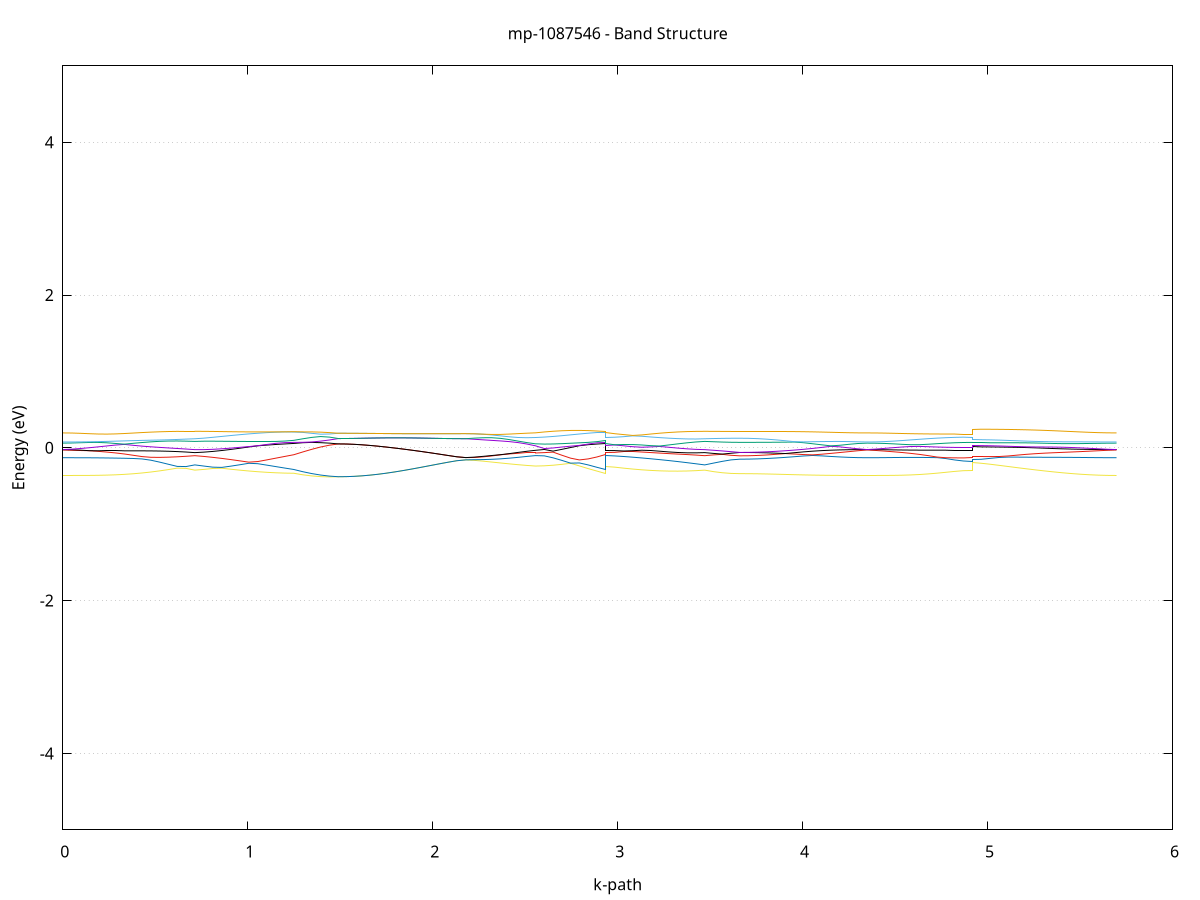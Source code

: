 set title 'mp-1087546 - Band Structure'
set xlabel 'k-path'
set ylabel 'Energy (eV)'
set grid y
set yrange [-5:5]
set terminal png size 800,600
set output 'mp-1087546_bands_gnuplot.png'
plot '-' using 1:2 with lines notitle, '-' using 1:2 with lines notitle, '-' using 1:2 with lines notitle, '-' using 1:2 with lines notitle, '-' using 1:2 with lines notitle, '-' using 1:2 with lines notitle, '-' using 1:2 with lines notitle, '-' using 1:2 with lines notitle, '-' using 1:2 with lines notitle, '-' using 1:2 with lines notitle, '-' using 1:2 with lines notitle, '-' using 1:2 with lines notitle, '-' using 1:2 with lines notitle, '-' using 1:2 with lines notitle, '-' using 1:2 with lines notitle, '-' using 1:2 with lines notitle, '-' using 1:2 with lines notitle, '-' using 1:2 with lines notitle, '-' using 1:2 with lines notitle, '-' using 1:2 with lines notitle, '-' using 1:2 with lines notitle, '-' using 1:2 with lines notitle, '-' using 1:2 with lines notitle, '-' using 1:2 with lines notitle, '-' using 1:2 with lines notitle, '-' using 1:2 with lines notitle, '-' using 1:2 with lines notitle, '-' using 1:2 with lines notitle, '-' using 1:2 with lines notitle, '-' using 1:2 with lines notitle, '-' using 1:2 with lines notitle, '-' using 1:2 with lines notitle, '-' using 1:2 with lines notitle, '-' using 1:2 with lines notitle, '-' using 1:2 with lines notitle, '-' using 1:2 with lines notitle, '-' using 1:2 with lines notitle, '-' using 1:2 with lines notitle, '-' using 1:2 with lines notitle, '-' using 1:2 with lines notitle, '-' using 1:2 with lines notitle, '-' using 1:2 with lines notitle, '-' using 1:2 with lines notitle, '-' using 1:2 with lines notitle, '-' using 1:2 with lines notitle, '-' using 1:2 with lines notitle, '-' using 1:2 with lines notitle, '-' using 1:2 with lines notitle, '-' using 1:2 with lines notitle, '-' using 1:2 with lines notitle, '-' using 1:2 with lines notitle, '-' using 1:2 with lines notitle, '-' using 1:2 with lines notitle, '-' using 1:2 with lines notitle, '-' using 1:2 with lines notitle, '-' using 1:2 with lines notitle, '-' using 1:2 with lines notitle, '-' using 1:2 with lines notitle, '-' using 1:2 with lines notitle, '-' using 1:2 with lines notitle, '-' using 1:2 with lines notitle, '-' using 1:2 with lines notitle, '-' using 1:2 with lines notitle, '-' using 1:2 with lines notitle
0.000000 -26.202598
0.047588 -26.202298
0.095176 -26.201498
0.142764 -26.200198
0.190352 -26.198298
0.237940 -26.195898
0.285528 -26.193098
0.333116 -26.189898
0.380704 -26.186598
0.428292 -26.182798
0.475880 -26.178898
0.523468 -26.174898
0.571056 -26.170898
0.618643 -26.166998
0.666231 -26.163398
0.713819 -26.159998
0.713819 -26.159998
0.762465 -26.159398
0.811111 -26.158198
0.859756 -26.156098
0.908402 -26.153298
0.957048 -26.149898
1.005693 -26.145798
1.054339 -26.141298
1.102984 -26.136198
1.151630 -26.130698
1.200276 -26.125098
1.248921 -26.119498
1.248921 -26.119498
1.297283 -26.117998
1.345644 -26.116598
1.394006 -26.115198
1.442367 -26.113898
1.490729 -26.112798
1.490729 -26.112798
1.533131 -26.112798
1.575534 -26.112698
1.617936 -26.112598
1.660338 -26.112398
1.702741 -26.112098
1.745143 -26.111798
1.745143 -26.111798
1.793330 -26.111398
1.841518 -26.110898
1.889705 -26.110498
1.937893 -26.110098
1.986080 -26.109698
2.034267 -26.109298
2.082455 -26.109098
2.130642 -26.108898
2.178830 -26.108798
2.178830 -26.108798
2.225971 -26.110298
2.273112 -26.111898
2.320253 -26.113598
2.367394 -26.115098
2.414535 -26.116598
2.461676 -26.117998
2.508818 -26.119198
2.555959 -26.120398
2.555959 -26.120398
2.603429 -26.118198
2.650900 -26.116398
2.698371 -26.115298
2.745842 -26.115098
2.793312 -26.115598
2.840783 -26.116598
2.888254 -26.117898
2.935725 -26.119498
2.935725 -26.120398
2.984370 -26.126598
3.033016 -26.132498
3.081662 -26.137798
3.130307 -26.142798
3.178953 -26.147298
3.227598 -26.151198
3.276244 -26.154398
3.324890 -26.156898
3.373535 -26.158698
3.422181 -26.159798
3.470827 -26.159998
3.470827 -26.159998
3.518297 -26.157098
3.565768 -26.154798
3.613239 -26.153298
3.660710 -26.152798
3.660710 -26.152798
3.709860 -26.152398
3.759010 -26.151198
3.808160 -26.149198
3.857310 -26.156298
3.906460 -26.164198
3.955610 -26.171598
4.004760 -26.178398
4.053910 -26.184598
4.103060 -26.189898
4.152210 -26.194398
4.201360 -26.197998
4.250510 -26.200598
4.299660 -26.202098
4.348810 -26.202598
4.348810 -26.202598
4.396100 -26.202298
4.443389 -26.201298
4.490678 -26.199498
4.537967 -26.197098
4.585257 -26.194198
4.632546 -26.190598
4.679835 -26.186598
4.727125 -26.182298
4.774414 -26.177798
4.821703 -26.173398
4.868992 -26.169798
4.916282 -26.168298
4.916282 -26.119798
4.965105 -26.122198
5.013929 -26.127698
5.062753 -26.134498
5.111577 -26.141898
5.160400 -26.149598
5.209224 -26.157298
5.258048 -26.164798
5.306871 -26.171898
5.355695 -26.178598
5.404519 -26.184598
5.453342 -26.189998
5.502166 -26.194398
5.550990 -26.197898
5.599814 -26.200498
5.648637 -26.202098
5.697461 -26.202598
e
0.000000 -26.094898
0.047588 -26.095098
0.095176 -26.095998
0.142764 -26.097298
0.190352 -26.098998
0.237940 -26.101098
0.285528 -26.103498
0.333116 -26.105998
0.380704 -26.108598
0.428292 -26.111298
0.475880 -26.113898
0.523468 -26.116398
0.571056 -26.118898
0.618643 -26.120998
0.666231 -26.122898
0.713819 -26.124598
0.713819 -26.124598
0.762465 -26.124298
0.811111 -26.123898
0.859756 -26.123198
0.908402 -26.122098
0.957048 -26.120998
1.005693 -26.119698
1.054339 -26.118298
1.102984 -26.116798
1.151630 -26.115398
1.200276 -26.114098
1.248921 -26.113198
1.248921 -26.113198
1.297283 -26.112398
1.345644 -26.111898
1.394006 -26.111898
1.442367 -26.112098
1.490729 -26.112798
1.490729 -26.112798
1.533131 -26.112798
1.575534 -26.112698
1.617936 -26.112598
1.660338 -26.112398
1.702741 -26.112098
1.745143 -26.111798
1.745143 -26.111798
1.793330 -26.111398
1.841518 -26.110898
1.889705 -26.110498
1.937893 -26.110098
1.986080 -26.109698
2.034267 -26.109298
2.082455 -26.109098
2.130642 -26.108898
2.178830 -26.108798
2.178830 -26.108798
2.225971 -26.107698
2.273112 -26.107198
2.320253 -26.107198
2.367394 -26.107798
2.414535 -26.108698
2.461676 -26.109898
2.508818 -26.111298
2.555959 -26.112698
2.555959 -26.112698
2.603429 -26.113398
2.650900 -26.113998
2.698371 -26.114298
2.745842 -26.114498
2.793312 -26.114398
2.840783 -26.114198
2.888254 -26.113798
2.935725 -26.113198
2.935725 -26.112698
2.984370 -26.114198
3.033016 -26.115798
3.081662 -26.117398
3.130307 -26.118998
3.178953 -26.120498
3.227598 -26.121698
3.276244 -26.122798
3.324890 -26.123698
3.373535 -26.124298
3.422181 -26.124598
3.470827 -26.124598
3.470827 -26.124598
3.518297 -26.125898
3.565768 -26.126798
3.613239 -26.127398
3.660710 -26.127698
3.660710 -26.127698
3.709860 -26.131798
3.759010 -26.139498
3.808160 -26.147898
3.857310 -26.146498
3.906460 -26.142998
3.955610 -26.138598
4.004760 -26.133798
4.053910 -26.128498
4.103060 -26.122598
4.152210 -26.116398
4.201360 -26.109998
4.250510 -26.103598
4.299660 -26.097798
4.348810 -26.094898
4.348810 -26.094898
4.396100 -26.096098
4.443389 -26.099298
4.490678 -26.103498
4.537967 -26.108298
4.585257 -26.113398
4.632546 -26.118798
4.679835 -26.124298
4.727125 -26.129998
4.774414 -26.135498
4.821703 -26.140598
4.868992 -26.144598
4.916282 -26.146298
4.916282 -26.099198
4.965105 -26.100098
5.013929 -26.102498
5.062753 -26.104698
5.111577 -26.106598
5.160400 -26.107898
5.209224 -26.108498
5.258048 -26.108698
5.306871 -26.108298
5.355695 -26.107298
5.404519 -26.105798
5.453342 -26.103898
5.502166 -26.101698
5.550990 -26.099398
5.599814 -26.097198
5.648637 -26.095498
5.697461 -26.094898
e
0.000000 -26.079798
0.047588 -26.079998
0.095176 -26.080498
0.142764 -26.081298
0.190352 -26.082298
0.237940 -26.083698
0.285528 -26.085298
0.333116 -26.087198
0.380704 -26.089198
0.428292 -26.091398
0.475880 -26.093698
0.523468 -26.096098
0.571056 -26.098798
0.618643 -26.101298
0.666231 -26.103698
0.713819 -26.105998
0.713819 -26.105998
0.762465 -26.105798
0.811111 -26.105598
0.859756 -26.105198
0.908402 -26.104798
0.957048 -26.104198
1.005693 -26.103598
1.054339 -26.102998
1.102984 -26.102398
1.151630 -26.101598
1.200276 -26.100698
1.248921 -26.099498
1.248921 -26.099498
1.297283 -26.097798
1.345644 -26.096198
1.394006 -26.094698
1.442367 -26.092998
1.490729 -26.091098
1.490729 -26.091098
1.533131 -26.091198
1.575534 -26.091298
1.617936 -26.091498
1.660338 -26.091598
1.702741 -26.091898
1.745143 -26.092298
1.745143 -26.092298
1.793330 -26.092598
1.841518 -26.092998
1.889705 -26.093398
1.937893 -26.093798
1.986080 -26.094198
2.034267 -26.094598
2.082455 -26.094898
2.130642 -26.094998
2.178830 -26.095098
2.178830 -26.095098
2.225971 -26.095598
2.273112 -26.096098
2.320253 -26.096698
2.367394 -26.097398
2.414535 -26.098198
2.461676 -26.099198
2.508818 -26.100398
2.555959 -26.101698
2.555959 -26.101698
2.603429 -26.102698
2.650900 -26.103398
2.698371 -26.103598
2.745842 -26.103398
2.793312 -26.102698
2.840783 -26.101698
2.888254 -26.100598
2.935725 -26.099498
2.935725 -26.101698
2.984370 -26.102398
3.033016 -26.103098
3.081662 -26.103598
3.130307 -26.104198
3.178953 -26.104698
3.227598 -26.105198
3.276244 -26.105598
3.324890 -26.105798
3.373535 -26.105998
3.422181 -26.106098
3.470827 -26.105998
3.470827 -26.105998
3.518297 -26.108098
3.565768 -26.109698
3.613239 -26.110798
3.660710 -26.111198
3.660710 -26.111198
3.709860 -26.106998
3.759010 -26.099298
3.808160 -26.090998
3.857310 -26.082798
3.906460 -26.074898
3.955610 -26.067498
4.004760 -26.060698
4.053910 -26.054598
4.103060 -26.052598
4.152210 -26.058698
4.201360 -26.064898
4.250510 -26.071198
4.299660 -26.076998
4.348810 -26.079798
4.348810 -26.079798
4.396100 -26.078798
4.443389 -26.076598
4.490678 -26.073798
4.537967 -26.070898
4.585257 -26.068098
4.632546 -26.065398
4.679835 -26.062898
4.727125 -26.060698
4.774414 -26.058698
4.821703 -26.057098
4.868992 -26.055898
4.916282 -26.055498
4.916282 -26.098498
4.965105 -26.096898
5.013929 -26.092798
5.062753 -26.088098
5.111577 -26.083798
5.160400 -26.079998
5.209224 -26.076998
5.258048 -26.074898
5.306871 -26.073498
5.355695 -26.072898
5.404519 -26.072898
5.453342 -26.073698
5.502166 -26.074798
5.550990 -26.076298
5.599814 -26.077998
5.648637 -26.079298
5.697461 -26.079798
e
0.000000 -26.036998
0.047588 -26.036898
0.095176 -26.036398
0.142764 -26.035698
0.190352 -26.034698
0.237940 -26.033798
0.285528 -26.032698
0.333116 -26.031598
0.380704 -26.030398
0.428292 -26.029298
0.475880 -26.028198
0.523468 -26.027298
0.571056 -26.026398
0.618643 -26.025698
0.666231 -26.024998
0.713819 -26.024398
0.713819 -26.024398
0.762465 -26.025198
0.811111 -26.026998
0.859756 -26.029698
0.908402 -26.033198
0.957048 -26.037598
1.005693 -26.042698
1.054339 -26.048598
1.102984 -26.055098
1.151630 -26.061998
1.200276 -26.069198
1.248921 -26.076498
1.248921 -26.076498
1.297283 -26.080098
1.345644 -26.083398
1.394006 -26.086398
1.442367 -26.088998
1.490729 -26.091098
1.490729 -26.091098
1.533131 -26.091198
1.575534 -26.091298
1.617936 -26.091498
1.660338 -26.091598
1.702741 -26.091898
1.745143 -26.092298
1.745143 -26.092298
1.793330 -26.092598
1.841518 -26.092998
1.889705 -26.093398
1.937893 -26.093798
1.986080 -26.094198
2.034267 -26.094598
2.082455 -26.094898
2.130642 -26.094998
2.178830 -26.095098
2.178830 -26.095098
2.225971 -26.094098
2.273112 -26.092598
2.320253 -26.090598
2.367394 -26.087998
2.414535 -26.084898
2.461676 -26.081398
2.508818 -26.077798
2.555959 -26.074098
2.555959 -26.074098
2.603429 -26.074498
2.650900 -26.074998
2.698371 -26.075398
2.745842 -26.075798
2.793312 -26.076098
2.840783 -26.076198
2.888254 -26.076398
2.935725 -26.076498
2.935725 -26.074098
2.984370 -26.066398
3.033016 -26.058998
3.081662 -26.051998
3.130307 -26.045598
3.178953 -26.040098
3.227598 -26.035198
3.276244 -26.031198
3.324890 -26.028098
3.373535 -26.025898
3.422181 -26.024698
3.470827 -26.024398
3.470827 -26.024398
3.518297 -26.024098
3.565768 -26.023798
3.613239 -26.023498
3.660710 -26.023498
3.660710 -26.023498
3.709860 -26.023898
3.759010 -26.025098
3.808160 -26.026998
3.857310 -26.029698
3.906460 -26.032998
3.955610 -26.036998
4.004760 -26.041598
4.053910 -26.046898
4.103060 -26.049398
4.152210 -26.044998
4.201360 -26.041498
4.250510 -26.038998
4.299660 -26.037498
4.348810 -26.036998
4.348810 -26.036998
4.396100 -26.037098
4.443389 -26.037298
4.490678 -26.037698
4.537967 -26.038198
4.585257 -26.038898
4.632546 -26.039798
4.679835 -26.040798
4.727125 -26.041898
4.774414 -26.042998
4.821703 -26.043998
4.868992 -26.044698
4.916282 -26.044998
4.916282 -26.090198
4.965105 -26.088598
5.013929 -26.085098
5.062753 -26.080898
5.111577 -26.076498
5.160400 -26.071798
5.209224 -26.066998
5.258048 -26.062198
5.306871 -26.057498
5.355695 -26.053198
5.404519 -26.049198
5.453342 -26.045698
5.502166 -26.042598
5.550990 -26.040198
5.599814 -26.038398
5.648637 -26.037398
5.697461 -26.036998
e
0.000000 -14.050898
0.047588 -14.049798
0.095176 -14.046598
0.142764 -14.041398
0.190352 -14.034398
0.237940 -14.025698
0.285528 -14.015798
0.333116 -14.013898
0.380704 -14.018198
0.428292 -14.028098
0.475880 -14.043198
0.523468 -14.061598
0.571056 -14.081598
0.618643 -14.101298
0.666231 -14.119698
0.713819 -14.135898
0.713819 -14.135898
0.762465 -14.128798
0.811111 -14.119998
0.859756 -14.109398
0.908402 -14.097298
0.957048 -14.083898
1.005693 -14.069298
1.054339 -14.053898
1.102984 -14.037898
1.151630 -14.021798
1.200276 -14.007098
1.248921 -13.997298
1.248921 -13.997298
1.297283 -13.998398
1.345644 -14.006098
1.394006 -14.012898
1.442367 -14.017098
1.490729 -14.018398
1.490729 -14.018398
1.533131 -14.018398
1.575534 -14.018398
1.617936 -14.018398
1.660338 -14.018298
1.702741 -14.018198
1.745143 -14.018098
1.745143 -14.018098
1.793330 -14.017998
1.841518 -14.017898
1.889705 -14.017798
1.937893 -14.017598
1.986080 -14.017498
2.034267 -14.017398
2.082455 -14.017398
2.130642 -14.017398
2.178830 -14.017298
2.178830 -14.017298
2.225971 -14.027898
2.273112 -14.038498
2.320253 -14.048798
2.367394 -14.058598
2.414535 -14.067798
2.461676 -14.076098
2.508818 -14.083398
2.555959 -14.089398
2.555959 -14.089398
2.603429 -14.085398
2.650900 -14.078398
2.698371 -14.068198
2.745842 -14.055498
2.793312 -14.040398
2.840783 -14.023898
2.888254 -14.007798
2.935725 -13.997298
2.935725 -14.089398
2.984370 -14.102198
3.033016 -14.113598
3.081662 -14.123398
3.130307 -14.131598
3.178953 -14.138098
3.227598 -14.142698
3.276244 -14.145298
3.324890 -14.145898
3.373535 -14.144498
3.422181 -14.141198
3.470827 -14.135898
3.470827 -14.135898
3.518297 -14.149798
3.565768 -14.160098
3.613239 -14.166298
3.660710 -14.168498
3.660710 -14.168498
3.709860 -14.167598
3.759010 -14.165098
3.808160 -14.160898
3.857310 -14.155198
3.906460 -14.147998
3.955610 -14.139298
4.004760 -14.129498
4.053910 -14.118698
4.103060 -14.107098
4.152210 -14.094698
4.201360 -14.081898
4.250510 -14.069198
4.299660 -14.057398
4.348810 -14.050898
4.348810 -14.050898
4.396100 -14.052698
4.443389 -14.056398
4.490678 -14.059598
4.537967 -14.061398
4.585257 -14.061598
4.632546 -14.059998
4.679835 -14.056798
4.727125 -14.052098
4.774414 -14.046398
4.821703 -14.040498
4.868992 -14.035798
4.916282 -14.033898
4.916282 -14.004598
4.965105 -14.009498
5.013929 -14.018298
5.062753 -14.027198
5.111577 -14.035498
5.160400 -14.042698
5.209224 -14.048798
5.258048 -14.053698
5.306871 -14.057298
5.355695 -14.059598
5.404519 -14.060698
5.453342 -14.060498
5.502166 -14.059298
5.550990 -14.057098
5.599814 -14.054498
5.648637 -14.051998
5.697461 -14.050898
e
0.000000 -14.028998
0.047588 -14.028298
0.095176 -14.026398
0.142764 -14.023498
0.190352 -14.019898
0.237940 -14.016398
0.285528 -14.013898
0.333116 -14.004998
0.380704 -13.993698
0.428292 -13.982398
0.475880 -13.971598
0.523468 -13.961598
0.571056 -13.952898
0.618643 -13.945498
0.666231 -13.939598
0.713819 -13.934998
0.713819 -13.934998
0.762465 -13.936298
0.811111 -13.938498
0.859756 -13.941498
0.908402 -13.945198
0.957048 -13.949898
1.005693 -13.955198
1.054339 -13.961198
1.102984 -13.967498
1.151630 -13.973998
1.200276 -13.980498
1.248921 -13.986798
1.248921 -13.986798
1.297283 -13.997198
1.345644 -14.005798
1.394006 -14.012498
1.442367 -14.016898
1.490729 -14.018398
1.490729 -14.018398
1.533131 -14.018398
1.575534 -14.018398
1.617936 -14.018398
1.660338 -14.018298
1.702741 -14.018198
1.745143 -14.018098
1.745143 -14.018098
1.793330 -14.017998
1.841518 -14.017898
1.889705 -14.017798
1.937893 -14.017598
1.986080 -14.017498
2.034267 -14.017398
2.082455 -14.017398
2.130642 -14.017398
2.178830 -14.017298
2.178830 -14.017298
2.225971 -14.006798
2.273112 -13.996598
2.320253 -13.986798
2.367394 -13.977698
2.414535 -13.969298
2.461676 -13.961898
2.508818 -13.955398
2.555959 -13.950198
2.555959 -13.950198
2.603429 -13.947598
2.650900 -13.947198
2.698371 -13.949198
2.745842 -13.953698
2.793312 -13.960298
2.840783 -13.968398
2.888254 -13.977398
2.935725 -13.986798
2.935725 -13.950198
2.984370 -13.947498
3.033016 -13.944998
3.081662 -13.942698
3.130307 -13.940698
3.178953 -13.938898
3.227598 -13.937298
3.276244 -13.935998
3.324890 -13.934998
3.373535 -13.934398
3.422181 -13.934398
3.470827 -13.934998
3.470827 -13.934998
3.518297 -13.931598
3.565768 -13.929498
3.613239 -13.928198
3.660710 -13.927898
3.660710 -13.927898
3.709860 -13.928498
3.759010 -13.930398
3.808160 -13.933598
3.857310 -13.938098
3.906460 -13.943698
3.955610 -13.950498
4.004760 -13.958398
4.053910 -13.967398
4.103060 -13.977398
4.152210 -13.988198
4.201360 -13.999598
4.250510 -14.011398
4.299660 -14.022698
4.348810 -14.028998
4.348810 -14.028998
4.396100 -14.025998
4.443389 -14.019398
4.490678 -14.011198
4.537967 -14.002598
4.585257 -13.994498
4.632546 -13.987298
4.679835 -13.981598
4.727125 -13.977898
4.774414 -13.976498
4.821703 -13.977098
4.868992 -13.978698
4.916282 -13.979498
4.916282 -13.986198
4.965105 -13.981598
5.013929 -13.973898
5.062753 -13.968398
5.111577 -13.966998
5.160400 -13.968798
5.209224 -13.972598
5.258048 -13.977698
5.306871 -13.983598
5.355695 -13.989998
5.404519 -13.996798
5.453342 -14.003698
5.502166 -14.010498
5.550990 -14.016998
5.599814 -14.022798
5.648637 -14.027198
5.697461 -14.028998
e
0.000000 -13.833498
0.047588 -13.833498
0.095176 -13.833298
0.142764 -13.832898
0.190352 -13.832198
0.237940 -13.843098
0.285528 -13.858598
0.333116 -13.872698
0.380704 -13.883298
0.428292 -13.888498
0.475880 -13.888298
0.523468 -13.884198
0.571056 -13.877598
0.618643 -13.869998
0.666231 -13.862098
0.713819 -13.854798
0.713819 -13.854798
0.762465 -13.861698
0.811111 -13.869998
0.859756 -13.879298
0.908402 -13.889698
0.957048 -13.900698
1.005693 -13.912298
1.054339 -13.924098
1.102984 -13.935598
1.151630 -13.946398
1.200276 -13.955098
1.248921 -13.958298
1.248921 -13.958298
1.297283 -13.943498
1.345644 -13.920898
1.394006 -13.897798
1.442367 -13.876198
1.490729 -13.856998
1.490729 -13.856998
1.533131 -13.856998
1.575534 -13.856898
1.617936 -13.856798
1.660338 -13.856598
1.702741 -13.856298
1.745143 -13.855998
1.745143 -13.855998
1.793330 -13.855598
1.841518 -13.855198
1.889705 -13.854698
1.937893 -13.854298
1.986080 -13.853898
2.034267 -13.853598
2.082455 -13.853398
2.130642 -13.853198
2.178830 -13.853198
2.178830 -13.853198
2.225971 -13.857298
2.273112 -13.861298
2.320253 -13.865098
2.367394 -13.868598
2.414535 -13.871998
2.461676 -13.875198
2.508818 -13.878398
2.555959 -13.881398
2.555959 -13.881398
2.603429 -13.891598
2.650900 -13.902798
2.698371 -13.914698
2.745842 -13.926998
2.793312 -13.938898
2.840783 -13.949798
2.888254 -13.957998
2.935725 -13.958298
2.935725 -13.881398
2.984370 -13.872298
3.033016 -13.863998
3.081662 -13.856798
3.130307 -13.850998
3.178953 -13.846698
3.227598 -13.843898
3.276244 -13.842798
3.324890 -13.843298
3.373535 -13.845498
3.422181 -13.849398
3.470827 -13.854798
3.470827 -13.854798
3.518297 -13.847898
3.565768 -13.842698
3.613239 -13.839498
3.660710 -13.838398
3.660710 -13.838398
3.709860 -13.838298
3.759010 -13.838198
3.808160 -13.838098
3.857310 -13.837898
3.906460 -13.837598
3.955610 -13.837098
4.004760 -13.836698
4.053910 -13.836198
4.103060 -13.835598
4.152210 -13.834998
4.201360 -13.834498
4.250510 -13.833998
4.299660 -13.833698
4.348810 -13.833498
4.348810 -13.833498
4.396100 -13.833498
4.443389 -13.833698
4.490678 -13.834098
4.537967 -13.835598
4.585257 -13.839398
4.632546 -13.846898
4.679835 -13.856398
4.727125 -13.866198
4.774414 -13.874798
4.821703 -13.881198
4.868992 -13.885098
4.916282 -13.886398
4.916282 -13.939798
4.965105 -13.939598
5.013929 -13.938198
5.062753 -13.934198
5.111577 -13.926698
5.160400 -13.916598
5.209224 -13.905298
5.258048 -13.893798
5.306871 -13.882698
5.355695 -13.872198
5.404519 -13.862698
5.453342 -13.854198
5.502166 -13.846998
5.550990 -13.841198
5.599814 -13.836998
5.648637 -13.834398
5.697461 -13.833498
e
0.000000 -13.797098
0.047588 -13.799198
0.095176 -13.805398
0.142764 -13.815298
0.190352 -13.828198
0.237940 -13.831298
0.285528 -13.829998
0.333116 -13.828298
0.380704 -13.825998
0.428292 -13.822898
0.475880 -13.818998
0.523468 -13.814398
0.571056 -13.809098
0.618643 -13.803098
0.666231 -13.796998
0.713819 -13.791198
0.713819 -13.791198
0.762465 -13.791798
0.811111 -13.792798
0.859756 -13.793998
0.908402 -13.795198
0.957048 -13.796498
1.005693 -13.797798
1.054339 -13.799198
1.102984 -13.800798
1.151630 -13.802398
1.200276 -13.804298
1.248921 -13.806498
1.248921 -13.806498
1.297283 -13.810698
1.345644 -13.817698
1.394006 -13.827598
1.442367 -13.840798
1.490729 -13.856998
1.490729 -13.856998
1.533131 -13.856998
1.575534 -13.856898
1.617936 -13.856798
1.660338 -13.856598
1.702741 -13.856298
1.745143 -13.855998
1.745143 -13.855998
1.793330 -13.855598
1.841518 -13.855198
1.889705 -13.854698
1.937893 -13.854298
1.986080 -13.853898
2.034267 -13.853598
2.082455 -13.853398
2.130642 -13.853198
2.178830 -13.853198
2.178830 -13.853198
2.225971 -13.848798
2.273112 -13.844298
2.320253 -13.839798
2.367394 -13.835098
2.414535 -13.830398
2.461676 -13.825798
2.508818 -13.821198
2.555959 -13.816898
2.555959 -13.816898
2.603429 -13.814498
2.650900 -13.812398
2.698371 -13.810198
2.745842 -13.807998
2.793312 -13.806098
2.840783 -13.804898
2.888254 -13.804898
2.935725 -13.806498
2.935725 -13.816898
2.984370 -13.812998
3.033016 -13.808998
3.081662 -13.804998
3.130307 -13.801298
3.178953 -13.798098
3.227598 -13.795498
3.276244 -13.793398
3.324890 -13.791898
3.373535 -13.791198
3.422181 -13.790898
3.470827 -13.791198
3.470827 -13.791198
3.518297 -13.785998
3.565768 -13.781798
3.613239 -13.779198
3.660710 -13.778298
3.660710 -13.778298
3.709860 -13.778498
3.759010 -13.779098
3.808160 -13.780098
3.857310 -13.781398
3.906460 -13.783098
3.955610 -13.784898
4.004760 -13.786998
4.053910 -13.789098
4.103060 -13.791098
4.152210 -13.793098
4.201360 -13.794698
4.250510 -13.796098
4.299660 -13.796898
4.348810 -13.797098
4.348810 -13.797098
4.396100 -13.798398
4.443389 -13.801998
4.490678 -13.807398
4.537967 -13.813798
4.585257 -13.819198
4.632546 -13.822098
4.679835 -13.822998
4.727125 -13.823098
4.774414 -13.822898
4.821703 -13.822498
4.868992 -13.822298
4.916282 -13.822198
4.916282 -13.815698
4.965105 -13.815498
5.013929 -13.814798
5.062753 -13.813598
5.111577 -13.812098
5.160400 -13.810398
5.209224 -13.808498
5.258048 -13.806598
5.306871 -13.804798
5.355695 -13.803098
5.404519 -13.801498
5.453342 -13.800198
5.502166 -13.799098
5.550990 -13.798198
5.599814 -13.797598
5.648637 -13.797298
5.697461 -13.797098
e
0.000000 -7.664598
0.047588 -7.660398
0.095176 -7.647898
0.142764 -7.627598
0.190352 -7.600298
0.237940 -7.567298
0.285528 -7.530198
0.333116 -7.491598
0.380704 -7.455098
0.428292 -7.425998
0.475880 -7.410198
0.523468 -7.410398
0.571056 -7.423498
0.618643 -7.443598
0.666231 -7.465998
0.713819 -7.487598
0.713819 -7.487598
0.762465 -7.476498
0.811111 -7.464198
0.859756 -7.450898
0.908402 -7.437298
0.957048 -7.423598
1.005693 -7.410298
1.054339 -7.397598
1.102984 -7.385898
1.151630 -7.374998
1.200276 -7.392398
1.248921 -7.429798
1.248921 -7.429798
1.297283 -7.450398
1.345644 -7.463498
1.394006 -7.468498
1.442367 -7.465398
1.490729 -7.454698
1.490729 -7.454698
1.533131 -7.454098
1.575534 -7.452298
1.617936 -7.449298
1.660338 -7.445098
1.702741 -7.439698
1.745143 -7.432898
1.745143 -7.432898
1.793330 -7.423498
1.841518 -7.412398
1.889705 -7.399398
1.937893 -7.384498
1.986080 -7.367598
2.034267 -7.348698
2.082455 -7.327798
2.130642 -7.304898
2.178830 -7.281498
2.178830 -7.281498
2.225971 -7.308898
2.273112 -7.336198
2.320253 -7.360498
2.367394 -7.381498
2.414535 -7.399098
2.461676 -7.412998
2.508818 -7.423298
2.555959 -7.432798
2.555959 -7.432798
2.603429 -7.425298
2.650900 -7.413598
2.698371 -7.398398
2.745842 -7.381298
2.793312 -7.381798
2.840783 -7.403398
2.888254 -7.419598
2.935725 -7.429798
2.935725 -7.432798
2.984370 -7.454898
3.033016 -7.474098
3.081662 -7.490798
3.130307 -7.503698
3.178953 -7.512598
3.227598 -7.517498
3.276244 -7.518498
3.324890 -7.515598
3.373535 -7.508898
3.422181 -7.498598
3.470827 -7.487598
3.470827 -7.487598
3.518297 -7.509398
3.565768 -7.527498
3.613239 -7.538598
3.660710 -7.542298
3.660710 -7.542298
3.709860 -7.556498
3.759010 -7.572298
3.808160 -7.586798
3.857310 -7.599998
3.906460 -7.611998
3.955610 -7.622698
4.004760 -7.632298
4.053910 -7.640698
4.103060 -7.647898
4.152210 -7.653798
4.201360 -7.658498
4.250510 -7.661898
4.299660 -7.663898
4.348810 -7.664598
4.348810 -7.664598
4.396100 -7.661698
4.443389 -7.652898
4.490678 -7.638698
4.537967 -7.619198
4.585257 -7.595298
4.632546 -7.567598
4.679835 -7.537098
4.727125 -7.504998
4.774414 -7.473098
4.821703 -7.443798
4.868992 -7.421298
4.916282 -7.412398
4.916282 -7.411298
4.965105 -7.440298
5.013929 -7.470198
5.062753 -7.497898
5.111577 -7.523298
5.160400 -7.546398
5.209224 -7.567298
5.258048 -7.585998
5.306871 -7.602698
5.355695 -7.617298
5.404519 -7.629898
5.453342 -7.640498
5.502166 -7.649198
5.550990 -7.655898
5.599814 -7.660698
5.648637 -7.663598
5.697461 -7.664598
e
0.000000 -7.093798
0.047588 -7.095298
0.095176 -7.100098
0.142764 -7.108998
0.190352 -7.122798
0.237940 -7.142298
0.285528 -7.167698
0.333116 -7.198398
0.380704 -7.233298
0.428292 -7.271098
0.475880 -7.310398
0.523468 -7.349698
0.571056 -7.387998
0.618643 -7.423898
0.666231 -7.456498
0.713819 -7.484798
0.713819 -7.484798
0.762465 -7.467798
0.811111 -7.447898
0.859756 -7.425298
0.908402 -7.400498
0.957048 -7.373698
1.005693 -7.345698
1.054339 -7.318798
1.102984 -7.316598
1.151630 -7.352998
1.200276 -7.364898
1.248921 -7.355198
1.248921 -7.355198
1.297283 -7.368798
1.345644 -7.390698
1.394006 -7.415098
1.442367 -7.437298
1.490729 -7.454698
1.490729 -7.454698
1.533131 -7.454098
1.575534 -7.452298
1.617936 -7.449298
1.660338 -7.445098
1.702741 -7.439698
1.745143 -7.432898
1.745143 -7.432898
1.793330 -7.423498
1.841518 -7.412398
1.889705 -7.399398
1.937893 -7.384498
1.986080 -7.367598
2.034267 -7.348698
2.082455 -7.327798
2.130642 -7.304898
2.178830 -7.281498
2.178830 -7.281498
2.225971 -7.305398
2.273112 -7.329498
2.320253 -7.352498
2.367394 -7.373898
2.414535 -7.392898
2.461676 -7.409198
2.508818 -7.422598
2.555959 -7.429998
2.555959 -7.429998
2.603429 -7.416398
2.650900 -7.396598
2.698371 -7.371398
2.745842 -7.356898
2.793312 -7.364498
2.840783 -7.351498
2.888254 -7.347098
2.935725 -7.355198
2.935725 -7.429998
2.984370 -7.453798
3.033016 -7.473298
3.081662 -7.488098
3.130307 -7.499198
3.178953 -7.506798
3.227598 -7.510898
3.276244 -7.511698
3.324890 -7.509398
3.373535 -7.504498
3.422181 -7.497098
3.470827 -7.484798
3.470827 -7.484798
3.518297 -7.507298
3.565768 -7.522298
3.613239 -7.531598
3.660710 -7.534798
3.660710 -7.534798
3.709860 -7.518998
3.759010 -7.498198
3.808160 -7.475398
3.857310 -7.450498
3.906460 -7.423598
3.955610 -7.394498
4.004760 -7.363198
4.053910 -7.329898
4.103060 -7.294598
4.152210 -7.257298
4.201360 -7.218298
4.250510 -7.177698
4.299660 -7.135798
4.348810 -7.093798
4.348810 -7.093798
4.396100 -7.117998
4.443389 -7.142598
4.490678 -7.165698
4.537967 -7.187098
4.585257 -7.206498
4.632546 -7.223998
4.679835 -7.239898
4.727125 -7.254798
4.774414 -7.269098
4.821703 -7.282998
4.868992 -7.294898
4.916282 -7.300098
4.916282 -7.404098
4.965105 -7.372898
5.013929 -7.336198
5.062753 -7.297298
5.111577 -7.256598
5.160400 -7.214898
5.209224 -7.176498
5.258048 -7.160598
5.306871 -7.161098
5.355695 -7.162198
5.404519 -7.161098
5.453342 -7.157098
5.502166 -7.149998
5.550990 -7.139898
5.599814 -7.126698
5.648637 -7.110898
5.697461 -7.093798
e
0.000000 -7.091598
0.047588 -7.090798
0.095176 -7.088798
0.142764 -7.086298
0.190352 -7.084398
0.237940 -7.085798
0.285528 -7.092898
0.333116 -7.105798
0.380704 -7.120498
0.428292 -7.130098
0.475880 -7.127498
0.523468 -7.109498
0.571056 -7.079298
0.618643 -7.042698
0.666231 -7.004698
0.713819 -6.969098
0.713819 -6.969098
0.762465 -6.986098
0.811111 -7.018298
0.859756 -7.066698
0.908402 -7.115398
0.957048 -7.163798
1.005693 -7.210898
1.054339 -7.254398
1.102984 -7.270398
1.151630 -7.244698
1.200276 -7.212898
1.248921 -7.179898
1.248921 -7.179898
1.297283 -7.126398
1.345644 -7.073698
1.394006 -7.022998
1.442367 -6.977898
1.490729 -6.946398
1.490729 -6.946398
1.533131 -6.955898
1.575534 -6.970398
1.617936 -6.985498
1.660338 -7.001098
1.702741 -7.017698
1.745143 -7.035498
1.745143 -7.035498
1.793330 -7.057698
1.841518 -7.082398
1.889705 -7.109198
1.937893 -7.137698
1.986080 -7.167098
2.034267 -7.196598
2.082455 -7.225598
2.130642 -7.253498
2.178830 -7.278598
2.178830 -7.278598
2.225971 -7.258798
2.273112 -7.238998
2.320253 -7.223798
2.367394 -7.214198
2.414535 -7.210698
2.461676 -7.212198
2.508818 -7.217498
2.555959 -7.224798
2.555959 -7.224798
2.603429 -7.257998
2.650900 -7.291798
2.698371 -7.324098
2.745842 -7.337998
2.793312 -7.304198
2.840783 -7.265398
2.888254 -7.223698
2.935725 -7.179898
2.935725 -7.224798
2.984370 -7.186698
3.033016 -7.147798
3.081662 -7.108598
3.130307 -7.069698
3.178953 -7.031598
3.227598 -6.994898
3.276244 -6.960398
3.324890 -6.929098
3.373535 -6.937898
3.422181 -6.952898
3.470827 -6.969098
3.470827 -6.969098
3.518297 -6.936898
3.565768 -6.921098
3.613239 -6.919398
3.660710 -6.918798
3.660710 -6.918798
3.709860 -6.917398
3.759010 -6.913198
3.808160 -6.906198
3.857310 -6.896698
3.906460 -6.898798
3.955610 -6.902298
4.004760 -6.905998
4.053910 -6.909498
4.103060 -6.912298
4.152210 -6.916098
4.201360 -6.959798
4.250510 -7.004298
4.299660 -7.048798
4.348810 -7.091598
4.348810 -7.091598
4.396100 -7.067598
4.443389 -7.044498
4.490678 -7.026398
4.537967 -7.016798
4.585257 -7.016998
4.632546 -7.024098
4.679835 -7.034698
4.727125 -7.046098
4.774414 -7.056798
4.821703 -7.065598
4.868992 -7.071698
4.916282 -7.073998
4.916282 -7.076798
4.965105 -7.082298
5.013929 -7.093898
5.062753 -7.106598
5.111577 -7.118598
5.160400 -7.128398
5.209224 -7.131098
5.258048 -7.107398
5.306871 -7.063298
5.355695 -7.015398
5.404519 -6.987698
5.453342 -6.998598
5.502166 -7.013898
5.550990 -7.032198
5.599814 -7.052298
5.648637 -7.072798
5.697461 -7.091598
e
0.000000 -6.916298
0.047588 -6.919098
0.095176 -6.926998
0.142764 -6.938898
0.190352 -6.952598
0.237940 -6.964698
0.285528 -6.970898
0.333116 -6.969198
0.380704 -6.960598
0.428292 -6.947298
0.475880 -6.931098
0.523468 -6.924398
0.571056 -6.924598
0.618643 -6.925498
0.666231 -6.926698
0.713819 -6.927598
0.713819 -6.927598
0.762465 -6.971198
0.811111 -7.003298
0.859756 -7.020098
0.908402 -7.035798
0.957048 -7.049798
1.005693 -7.061498
1.054339 -7.070298
1.102984 -7.075798
1.151630 -7.077898
1.200276 -7.076598
1.248921 -7.072098
1.248921 -7.072098
1.297283 -7.061198
1.345644 -7.038698
1.394006 -7.009698
1.442367 -6.974998
1.490729 -6.946398
1.490729 -6.946398
1.533131 -6.955898
1.575534 -6.970398
1.617936 -6.985498
1.660338 -7.001098
1.702741 -7.017698
1.745143 -7.035498
1.745143 -7.035498
1.793330 -7.057698
1.841518 -7.082398
1.889705 -7.109198
1.937893 -7.137698
1.986080 -7.167098
2.034267 -7.196598
2.082455 -7.225598
2.130642 -7.253498
2.178830 -7.278598
2.178830 -7.278598
2.225971 -7.245898
2.273112 -7.210898
2.320253 -7.173998
2.367394 -7.135598
2.414535 -7.095998
2.461676 -7.055898
2.508818 -7.016098
2.555959 -6.977998
2.555959 -6.977998
2.603429 -6.958098
2.650900 -6.952498
2.698371 -6.965298
2.745842 -6.989898
2.793312 -7.018698
2.840783 -7.045898
2.888254 -7.065398
2.935725 -7.072098
2.935725 -6.977998
2.984370 -6.949698
3.033016 -6.922998
3.081662 -6.904298
3.130307 -6.897598
3.178953 -6.898898
3.227598 -6.904598
3.276244 -6.913398
3.324890 -6.924598
3.373535 -6.903798
3.422181 -6.897998
3.470827 -6.927598
3.470827 -6.927598
3.518297 -6.923898
3.565768 -6.912298
3.613239 -6.896798
3.660710 -6.891598
3.660710 -6.891598
3.709860 -6.891798
3.759010 -6.892598
3.808160 -6.893898
3.857310 -6.895998
3.906460 -6.884798
3.955610 -6.881998
4.004760 -6.886298
4.053910 -6.889798
4.103060 -6.892798
4.152210 -6.914298
4.201360 -6.915498
4.250510 -6.916098
4.299660 -6.916298
4.348810 -6.916298
4.348810 -6.916298
4.396100 -6.917998
4.443389 -6.922898
4.490678 -6.930398
4.537967 -6.941298
4.585257 -6.956198
4.632546 -6.974398
4.679835 -6.994798
4.727125 -7.015898
4.774414 -7.035598
4.821703 -7.051798
4.868992 -7.062198
4.916282 -7.065698
4.916282 -7.032398
4.965105 -7.026098
5.013929 -7.011998
5.062753 -6.995098
5.111577 -6.977698
5.160400 -6.964598
5.209224 -6.962198
5.258048 -6.964498
5.306871 -6.968898
5.355695 -6.974898
5.404519 -6.963898
5.453342 -6.930098
5.502166 -6.920298
5.550990 -6.917898
5.599814 -6.916898
5.648637 -6.916398
5.697461 -6.916298
e
0.000000 -6.901798
0.047588 -6.903298
0.095176 -6.907398
0.142764 -6.913098
0.190352 -6.918998
0.237940 -6.923798
0.285528 -6.926698
0.333116 -6.927698
0.380704 -6.927198
0.428292 -6.925998
0.475880 -6.924898
0.523468 -6.913398
0.571056 -6.895098
0.618643 -6.877098
0.666231 -6.860198
0.713819 -6.844998
0.713819 -6.844998
0.762465 -6.842698
0.811111 -6.836498
0.859756 -6.826598
0.908402 -6.813598
0.957048 -6.798298
1.005693 -6.781998
1.054339 -6.766998
1.102984 -6.757498
1.151630 -6.771198
1.200276 -6.787498
1.248921 -6.805098
1.248921 -6.805098
1.297283 -6.828698
1.345644 -6.854798
1.394006 -6.883098
1.442367 -6.913198
1.490729 -6.928798
1.490729 -6.928798
1.533131 -6.918498
1.575534 -6.901498
1.617936 -6.882598
1.660338 -6.862098
1.702741 -6.840198
1.745143 -6.817198
1.745143 -6.817198
1.793330 -6.806398
1.841518 -6.829098
1.889705 -6.849598
1.937893 -6.865798
1.986080 -6.878098
2.034267 -6.886998
2.082455 -6.892898
2.130642 -6.896398
2.178830 -6.897498
2.178830 -6.897498
2.225971 -6.904598
2.273112 -6.908498
2.320253 -6.907598
2.367394 -6.900698
2.414535 -6.887598
2.461676 -6.868898
2.508818 -6.859798
2.555959 -6.861598
2.555959 -6.861598
2.603429 -6.864198
2.650900 -6.859898
2.698371 -6.844098
2.745842 -6.822598
2.793312 -6.801498
2.840783 -6.784998
2.888254 -6.791098
2.935725 -6.805098
2.935725 -6.861598
2.984370 -6.859398
3.033016 -6.853398
3.081662 -6.837998
3.130307 -6.809998
3.178953 -6.780998
3.227598 -6.794998
3.276244 -6.812698
3.324890 -6.826898
3.373535 -6.837098
3.422181 -6.843198
3.470827 -6.844998
3.470827 -6.844998
3.518297 -6.832398
3.565768 -6.826798
3.613239 -6.827098
3.660710 -6.827198
3.660710 -6.827198
3.709860 -6.836498
3.759010 -6.848598
3.808160 -6.859498
3.857310 -6.868798
3.906460 -6.876298
3.955610 -6.871298
4.004760 -6.857698
4.053910 -6.852398
4.103060 -6.875898
4.152210 -6.895498
4.201360 -6.897898
4.250510 -6.899998
4.299660 -6.901298
4.348810 -6.901798
4.348810 -6.901798
4.396100 -6.902598
4.443389 -6.904398
4.490678 -6.904998
4.537967 -6.899698
4.585257 -6.886298
4.632546 -6.867298
4.679835 -6.846598
4.727125 -6.828198
4.774414 -6.818498
4.821703 -6.818698
4.868992 -6.820698
4.916282 -6.821498
4.916282 -6.945898
4.965105 -6.946398
5.013929 -6.947698
5.062753 -6.949098
5.111577 -6.949698
5.160400 -6.945098
5.209224 -6.930098
5.258048 -6.914198
5.306871 -6.907098
5.355695 -6.906198
5.404519 -6.903698
5.453342 -6.887998
5.502166 -6.883798
5.550990 -6.891398
5.599814 -6.897198
5.648637 -6.900698
5.697461 -6.901798
e
0.000000 -6.696698
0.047588 -6.695498
0.095176 -6.704598
0.142764 -6.722198
0.190352 -6.739298
0.237940 -6.755698
0.285528 -6.771098
0.333116 -6.785098
0.380704 -6.797498
0.428292 -6.807998
0.475880 -6.816098
0.523468 -6.821798
0.571056 -6.825198
0.618643 -6.826498
0.666231 -6.826398
0.713819 -6.825498
0.713819 -6.825498
0.762465 -6.807098
0.811111 -6.788598
0.859756 -6.772098
0.908402 -6.758598
0.957048 -6.749298
1.005693 -6.745498
1.054339 -6.748398
1.102984 -6.757498
1.151630 -6.757498
1.200276 -6.766598
1.248921 -6.780098
1.248921 -6.780098
1.297283 -6.797898
1.345644 -6.822498
1.394006 -6.853098
1.442367 -6.888998
1.490729 -6.928798
1.490729 -6.928798
1.533131 -6.918498
1.575534 -6.901498
1.617936 -6.882598
1.660338 -6.862098
1.702741 -6.840198
1.745143 -6.817198
1.745143 -6.817198
1.793330 -6.806398
1.841518 -6.829098
1.889705 -6.849598
1.937893 -6.865798
1.986080 -6.878098
2.034267 -6.886998
2.082455 -6.892898
2.130642 -6.896398
2.178830 -6.897498
2.178830 -6.897498
2.225971 -6.888798
2.273112 -6.879998
2.320253 -6.871898
2.367394 -6.865398
2.414535 -6.861198
2.461676 -6.859298
2.508818 -6.846298
2.555959 -6.821498
2.555959 -6.821498
2.603429 -6.807998
2.650900 -6.795298
2.698371 -6.785198
2.745842 -6.779098
2.793312 -6.777798
2.840783 -6.781898
2.888254 -6.776998
2.935725 -6.780098
2.935725 -6.821498
2.984370 -6.795898
3.033016 -6.768398
3.081662 -6.739398
3.130307 -6.745198
3.178953 -6.762498
3.227598 -6.729498
3.276244 -6.731698
3.324890 -6.772098
3.373535 -6.810598
3.422181 -6.833798
3.470827 -6.825498
3.470827 -6.825498
3.518297 -6.826298
3.565768 -6.822898
3.613239 -6.816898
3.660710 -6.814898
3.660710 -6.814898
3.709860 -6.804298
3.759010 -6.787898
3.808160 -6.769898
3.857310 -6.750598
3.906460 -6.729898
3.955610 -6.721598
4.004760 -6.762698
4.053910 -6.793898
4.103060 -6.794798
4.152210 -6.777398
4.201360 -6.755198
4.250510 -6.731598
4.299660 -6.708998
4.348810 -6.696698
4.348810 -6.696698
4.396100 -6.701698
4.443389 -6.715098
4.490678 -6.731098
4.537967 -6.746698
4.585257 -6.761298
4.632546 -6.774298
4.679835 -6.785198
4.727125 -6.792198
4.774414 -6.790698
4.821703 -6.780898
4.868992 -6.772298
4.916282 -6.769098
4.916282 -6.898698
4.965105 -6.897698
5.013929 -6.894998
5.062753 -6.891798
5.111577 -6.889298
5.160400 -6.888498
5.209224 -6.889198
5.258048 -6.888398
5.306871 -6.879498
5.355695 -6.868798
5.404519 -6.866998
5.453342 -6.871898
5.502166 -6.841798
5.550990 -6.791998
5.599814 -6.744498
5.648637 -6.708698
5.697461 -6.696698
e
0.000000 -6.677898
0.047588 -6.687698
0.095176 -6.691898
0.142764 -6.685998
0.190352 -6.678098
0.237940 -6.668498
0.285528 -6.657198
0.333116 -6.644398
0.380704 -6.630198
0.428292 -6.614898
0.475880 -6.598598
0.523468 -6.581598
0.571056 -6.564098
0.618643 -6.546398
0.666231 -6.528898
0.713819 -6.512198
0.713819 -6.512198
0.762465 -6.490198
0.811111 -6.511098
0.859756 -6.534998
0.908402 -6.557698
0.957048 -6.580698
1.005693 -6.609498
1.054339 -6.633198
1.102984 -6.648598
1.151630 -6.652698
1.200276 -6.648398
1.248921 -6.643298
1.248921 -6.643298
1.297283 -6.635798
1.345644 -6.627198
1.394006 -6.617598
1.442367 -6.607498
1.490729 -6.596998
1.490729 -6.596998
1.533131 -6.610098
1.575534 -6.639098
1.617936 -6.672898
1.660338 -6.707198
1.702741 -6.739898
1.745143 -6.769398
1.745143 -6.769398
1.793330 -6.781798
1.841518 -6.753898
1.889705 -6.721598
1.937893 -6.687898
1.986080 -6.653598
2.034267 -6.619998
2.082455 -6.589598
2.130642 -6.566498
2.178830 -6.557398
2.178830 -6.557398
2.225971 -6.565198
2.273112 -6.572698
2.320253 -6.580098
2.367394 -6.587598
2.414535 -6.595498
2.461676 -6.603998
2.508818 -6.613298
2.555959 -6.623598
2.555959 -6.623598
2.603429 -6.617998
2.650900 -6.617098
2.698371 -6.620598
2.745842 -6.627498
2.793312 -6.636098
2.840783 -6.643598
2.888254 -6.646598
2.935725 -6.643298
2.935725 -6.623598
2.984370 -6.655998
3.033016 -6.687798
3.081662 -6.717798
3.130307 -6.708898
3.178953 -6.678198
3.227598 -6.692298
3.276244 -6.686798
3.324890 -6.642598
3.373535 -6.597998
3.422181 -6.554098
3.470827 -6.512198
3.470827 -6.512198
3.518297 -6.501698
3.565768 -6.492898
3.613239 -6.486898
3.660710 -6.484698
3.660710 -6.484698
3.709860 -6.517098
3.759010 -6.554598
3.808160 -6.594598
3.857310 -6.636298
3.906460 -6.678898
3.955610 -6.707998
4.004760 -6.684898
4.053910 -6.660598
4.103060 -6.636598
4.152210 -6.650398
4.201360 -6.662298
4.250510 -6.670998
4.299660 -6.676198
4.348810 -6.677898
4.348810 -6.677898
4.396100 -6.681998
4.443389 -6.684398
4.490678 -6.684498
4.537967 -6.683898
4.585257 -6.682998
4.632546 -6.682098
4.679835 -6.681198
4.727125 -6.680298
4.774414 -6.679298
4.821703 -6.678198
4.868992 -6.677098
4.916282 -6.676598
4.916282 -6.687898
4.965105 -6.712598
5.013929 -6.741698
5.062753 -6.766598
5.111577 -6.786198
5.160400 -6.799898
5.209224 -6.808198
5.258048 -6.812398
5.306871 -6.813598
5.355695 -6.809798
5.404519 -6.796498
5.453342 -6.775498
5.502166 -6.751298
5.550990 -6.727198
5.599814 -6.705198
5.648637 -6.687198
5.697461 -6.677898
e
0.000000 -6.647498
0.047588 -6.637298
0.095176 -6.619198
0.142764 -6.599798
0.190352 -6.580498
0.237940 -6.561898
0.285528 -6.544798
0.333116 -6.530098
0.380704 -6.518598
0.428292 -6.509798
0.475880 -6.502898
0.523468 -6.497298
0.571056 -6.492598
0.618643 -6.488898
0.666231 -6.485998
0.713819 -6.483998
0.713819 -6.483998
0.762465 -6.474398
0.811111 -6.478798
0.859756 -6.514398
0.908402 -6.548598
0.957048 -6.576698
1.005693 -6.589798
1.054339 -6.595198
1.102984 -6.593098
1.151630 -6.584898
1.200276 -6.572498
1.248921 -6.557598
1.248921 -6.557598
1.297283 -6.561298
1.345644 -6.567898
1.394006 -6.576598
1.442367 -6.586498
1.490729 -6.596998
1.490729 -6.596998
1.533131 -6.610098
1.575534 -6.639098
1.617936 -6.672898
1.660338 -6.707198
1.702741 -6.739898
1.745143 -6.769398
1.745143 -6.769398
1.793330 -6.781798
1.841518 -6.753898
1.889705 -6.721598
1.937893 -6.687898
1.986080 -6.653598
2.034267 -6.619998
2.082455 -6.589598
2.130642 -6.566498
2.178830 -6.557398
2.178830 -6.557398
2.225971 -6.548998
2.273112 -6.539898
2.320253 -6.529998
2.367394 -6.519098
2.414535 -6.507398
2.461676 -6.495298
2.508818 -6.485098
2.555959 -6.487798
2.555959 -6.487798
2.603429 -6.496698
2.650900 -6.504498
2.698371 -6.511398
2.745842 -6.517998
2.793312 -6.525598
2.840783 -6.534998
2.888254 -6.545798
2.935725 -6.557598
2.935725 -6.487798
2.984370 -6.512198
3.033016 -6.544498
3.081662 -6.578698
3.130307 -6.614398
3.178953 -6.650198
3.227598 -6.641198
3.276244 -6.606798
3.324890 -6.571098
3.373535 -6.535498
3.422181 -6.503198
3.470827 -6.483998
3.470827 -6.483998
3.518297 -6.483498
3.565768 -6.483198
3.613239 -6.482998
3.660710 -6.482898
3.660710 -6.482898
3.709860 -6.457498
3.759010 -6.461798
3.808160 -6.491598
3.857310 -6.520298
3.906460 -6.547598
3.955610 -6.573098
4.004760 -6.596298
4.053910 -6.617098
4.103060 -6.633898
4.152210 -6.608998
4.201360 -6.584598
4.250510 -6.610798
4.299660 -6.634698
4.348810 -6.647498
4.348810 -6.647498
4.396100 -6.636798
4.443389 -6.616098
4.490678 -6.592198
4.537967 -6.567098
4.585257 -6.571098
4.632546 -6.582898
4.679835 -6.594398
4.727125 -6.605298
4.774414 -6.615398
4.821703 -6.624098
4.868992 -6.630498
4.916282 -6.632798
4.916282 -6.665298
4.965105 -6.637198
5.013929 -6.597598
5.062753 -6.556298
5.111577 -6.517898
5.160400 -6.505398
5.209224 -6.532298
5.258048 -6.565898
5.306871 -6.595998
5.355695 -6.619598
5.404519 -6.635898
5.453342 -6.645598
5.502166 -6.650198
5.550990 -6.651698
5.599814 -6.651198
5.648637 -6.649298
5.697461 -6.647498
e
0.000000 -6.520398
0.047588 -6.519898
0.095176 -6.518598
0.142764 -6.516298
0.190352 -6.512898
0.237940 -6.508298
0.285528 -6.501998
0.333116 -6.493498
0.380704 -6.482298
0.428292 -6.469198
0.475880 -6.455198
0.523468 -6.441398
0.571056 -6.428398
0.618643 -6.416398
0.666231 -6.405798
0.713819 -6.405298
0.713819 -6.405298
0.762465 -6.441798
0.811111 -6.443098
0.859756 -6.423298
0.908402 -6.415998
0.957048 -6.418998
1.005693 -6.428698
1.054339 -6.441898
1.102984 -6.456398
1.151630 -6.469698
1.200276 -6.479098
1.248921 -6.480998
1.248921 -6.480998
1.297283 -6.484198
1.345644 -6.485298
1.394006 -6.484998
1.442367 -6.483798
1.490729 -6.481998
1.490729 -6.481998
1.533131 -6.468698
1.575534 -6.439198
1.617936 -6.404298
1.660338 -6.368298
1.702741 -6.332898
1.745143 -6.299098
1.745143 -6.299098
1.793330 -6.263798
1.841518 -6.234698
1.889705 -6.224498
1.937893 -6.244698
1.986080 -6.274898
2.034267 -6.306598
2.082455 -6.336098
2.130642 -6.358798
2.178830 -6.367698
2.178830 -6.367698
2.225971 -6.370298
2.273112 -6.376098
2.320253 -6.385298
2.367394 -6.397598
2.414535 -6.412798
2.461676 -6.429998
2.508818 -6.445998
2.555959 -6.449498
2.555959 -6.449498
2.603429 -6.456798
2.650900 -6.464298
2.698371 -6.471198
2.745842 -6.475898
2.793312 -6.476898
2.840783 -6.473398
2.888254 -6.473998
2.935725 -6.480998
2.935725 -6.449498
2.984370 -6.412298
3.033016 -6.376298
3.081662 -6.361498
3.130307 -6.347698
3.178953 -6.335298
3.227598 -6.324598
3.276244 -6.316098
3.324890 -6.337598
3.373535 -6.363898
3.422181 -6.386998
3.470827 -6.405298
3.470827 -6.405298
3.518297 -6.406798
3.565768 -6.409298
3.613239 -6.411698
3.660710 -6.412698
3.660710 -6.412698
3.709860 -6.432298
3.759010 -6.441598
3.808160 -6.436898
3.857310 -6.441398
3.906460 -6.452398
3.955610 -6.467998
4.004760 -6.487198
4.053910 -6.509098
4.103060 -6.532998
4.152210 -6.558398
4.201360 -6.582198
4.250510 -6.555598
4.299660 -6.531898
4.348810 -6.520398
4.348810 -6.520398
4.396100 -6.524398
4.443389 -6.533998
4.490678 -6.545898
4.537967 -6.557798
4.585257 -6.539398
4.632546 -6.512198
4.679835 -6.484898
4.727125 -6.458198
4.774414 -6.433398
4.821703 -6.412098
4.868992 -6.396898
4.916282 -6.391198
4.916282 -6.304698
4.965105 -6.320298
5.013929 -6.352798
5.062753 -6.390298
5.111577 -6.425298
5.160400 -6.433698
5.209224 -6.401098
5.258048 -6.359898
5.306871 -6.324498
5.355695 -6.346098
5.404519 -6.372198
5.453342 -6.399498
5.502166 -6.427498
5.550990 -6.455698
5.599814 -6.483498
5.648637 -6.508498
5.697461 -6.520398
e
0.000000 -6.448798
0.047588 -6.448098
0.095176 -6.445798
0.142764 -6.442098
0.190352 -6.437298
0.237940 -6.431698
0.285528 -6.425498
0.333116 -6.419198
0.380704 -6.413198
0.428292 -6.407698
0.475880 -6.403198
0.523468 -6.399998
0.571056 -6.398398
0.618643 -6.398598
0.666231 -6.400898
0.713819 -6.396698
0.713819 -6.396698
0.762465 -6.380798
0.811111 -6.350098
0.859756 -6.316698
0.908402 -6.287098
0.957048 -6.271998
1.005693 -6.282598
1.054339 -6.308898
1.102984 -6.341998
1.151630 -6.378598
1.200276 -6.417298
1.248921 -6.456498
1.248921 -6.456498
1.297283 -6.466098
1.345644 -6.472698
1.394006 -6.476898
1.442367 -6.479898
1.490729 -6.481998
1.490729 -6.481998
1.533131 -6.468698
1.575534 -6.439198
1.617936 -6.404298
1.660338 -6.368298
1.702741 -6.332898
1.745143 -6.299098
1.745143 -6.299098
1.793330 -6.263798
1.841518 -6.234698
1.889705 -6.224498
1.937893 -6.244698
1.986080 -6.274898
2.034267 -6.306598
2.082455 -6.336098
2.130642 -6.358798
2.178830 -6.367698
2.178830 -6.367698
2.225971 -6.367998
2.273112 -6.370598
2.320253 -6.374998
2.367394 -6.380698
2.414535 -6.387198
2.461676 -6.393998
2.508818 -6.400698
2.555959 -6.406998
2.555959 -6.406998
2.603429 -6.421898
2.650900 -6.434298
2.698371 -6.444398
2.745842 -6.452698
2.793312 -6.459898
2.840783 -6.466898
2.888254 -6.466198
2.935725 -6.456498
2.935725 -6.406998
2.984370 -6.391698
3.033016 -6.371598
3.081662 -6.334798
3.130307 -6.305098
3.178953 -6.289098
3.227598 -6.293498
3.276244 -6.312698
3.324890 -6.312298
3.373535 -6.334098
3.422181 -6.368998
3.470827 -6.396698
3.470827 -6.396698
3.518297 -6.389798
3.565768 -6.384798
3.613239 -6.381798
3.660710 -6.380798
3.660710 -6.380798
3.709860 -6.360998
3.759010 -6.331198
3.808160 -6.301198
3.857310 -6.273098
3.906460 -6.250898
3.955610 -6.250298
4.004760 -6.269698
4.053910 -6.295098
4.103060 -6.323098
4.152210 -6.352598
4.201360 -6.382398
4.250510 -6.411398
4.299660 -6.436698
4.348810 -6.448798
4.348810 -6.448798
4.396100 -6.443798
4.443389 -6.430998
4.490678 -6.413998
4.537967 -6.394598
4.585257 -6.373898
4.632546 -6.352398
4.679835 -6.330298
4.727125 -6.308198
4.774414 -6.286198
4.821703 -6.264898
4.868992 -6.246298
4.916282 -6.239198
4.916282 -6.244198
4.965105 -6.236898
5.013929 -6.229998
5.062753 -6.232998
5.111577 -6.243498
5.160400 -6.258598
5.209224 -6.276998
5.258048 -6.297798
5.306871 -6.316798
5.355695 -6.289398
5.404519 -6.281298
5.453342 -6.300998
5.502166 -6.335198
5.550990 -6.374198
5.599814 -6.411298
5.648637 -6.438698
5.697461 -6.448798
e
0.000000 -6.094698
0.047588 -6.095998
0.095176 -6.099798
0.142764 -6.106098
0.190352 -6.114798
0.237940 -6.125698
0.285528 -6.138598
0.333116 -6.153298
0.380704 -6.169498
0.428292 -6.186998
0.475880 -6.205498
0.523468 -6.224498
0.571056 -6.243598
0.618643 -6.262298
0.666231 -6.279798
0.713819 -6.295398
0.713819 -6.295398
0.762465 -6.292398
0.811111 -6.286198
0.859756 -6.273298
0.908402 -6.252098
0.957048 -6.225098
1.005693 -6.195798
1.054339 -6.166798
1.102984 -6.139798
1.151630 -6.115798
1.200276 -6.095498
1.248921 -6.080798
1.248921 -6.080798
1.297283 -6.072398
1.345644 -6.065998
1.394006 -6.061598
1.442367 -6.058898
1.490729 -6.057798
1.490729 -6.057798
1.533131 -6.059598
1.575534 -6.064898
1.617936 -6.073598
1.660338 -6.085598
1.702741 -6.100598
1.745143 -6.118498
1.745143 -6.118498
1.793330 -6.141198
1.841518 -6.164098
1.889705 -6.174198
1.937893 -6.159898
1.986080 -6.140998
2.034267 -6.124798
2.082455 -6.112798
2.130642 -6.105398
2.178830 -6.102898
2.178830 -6.102898
2.225971 -6.107298
2.273112 -6.111298
2.320253 -6.114598
2.367394 -6.117298
2.414535 -6.119398
2.461676 -6.121098
2.508818 -6.122698
2.555959 -6.124498
2.555959 -6.124498
2.603429 -6.118398
2.650900 -6.112098
2.698371 -6.105898
2.745842 -6.099898
2.793312 -6.094198
2.840783 -6.089098
2.888254 -6.084598
2.935725 -6.080798
2.935725 -6.124498
2.984370 -6.138998
3.033016 -6.155898
3.081662 -6.174198
3.130307 -6.191198
3.178953 -6.200798
3.227598 -6.229598
3.276244 -6.261098
3.324890 -6.291598
3.373535 -6.299898
3.422181 -6.297598
3.470827 -6.295398
3.470827 -6.295398
3.518297 -6.308498
3.565768 -6.318498
3.613239 -6.324698
3.660710 -6.326798
3.660710 -6.326798
3.709860 -6.322698
3.759010 -6.309698
3.808160 -6.288498
3.857310 -6.261998
3.906460 -6.233398
3.955610 -6.204798
4.004760 -6.180898
4.053910 -6.160098
4.103060 -6.141098
4.152210 -6.124798
4.201360 -6.111798
4.250510 -6.102398
4.299660 -6.096598
4.348810 -6.094698
4.348810 -6.094698
4.396100 -6.096098
4.443389 -6.100498
4.490678 -6.107598
4.537967 -6.117498
4.585257 -6.129898
4.632546 -6.144598
4.679835 -6.161098
4.727125 -6.178698
4.774414 -6.196398
4.821703 -6.212198
4.868992 -6.222198
4.916282 -6.219298
4.916282 -6.176698
4.965105 -6.175198
5.013929 -6.169198
5.062753 -6.159098
5.111577 -6.149698
5.160400 -6.144398
5.209224 -6.145298
5.258048 -6.152998
5.306871 -6.166298
5.355695 -6.179698
5.404519 -6.180298
5.453342 -6.162698
5.502166 -6.139298
5.550990 -6.118498
5.599814 -6.103898
5.648637 -6.096598
5.697461 -6.094698
e
0.000000 -6.076198
0.047588 -6.076798
0.095176 -6.078598
0.142764 -6.081398
0.190352 -6.085298
0.237940 -6.090198
0.285528 -6.095798
0.333116 -6.102098
0.380704 -6.108898
0.428292 -6.115898
0.475880 -6.122898
0.523468 -6.129898
0.571056 -6.136498
0.618643 -6.142498
0.666231 -6.147898
0.713819 -6.152398
0.713819 -6.152398
0.762465 -6.156898
0.811111 -6.166098
0.859756 -6.179098
0.908402 -6.192898
0.957048 -6.197998
1.005693 -6.183598
1.054339 -6.159798
1.102984 -6.135498
1.151630 -6.113598
1.200276 -6.095098
1.248921 -6.079398
1.248921 -6.079398
1.297283 -6.071998
1.345644 -6.065898
1.394006 -6.061298
1.442367 -6.058598
1.490729 -6.057798
1.490729 -6.057798
1.533131 -6.059598
1.575534 -6.064898
1.617936 -6.073598
1.660338 -6.085598
1.702741 -6.100598
1.745143 -6.118498
1.745143 -6.118498
1.793330 -6.141198
1.841518 -6.164098
1.889705 -6.174198
1.937893 -6.159898
1.986080 -6.140998
2.034267 -6.124798
2.082455 -6.112798
2.130642 -6.105398
2.178830 -6.102898
2.178830 -6.102898
2.225971 -6.098498
2.273112 -6.094398
2.320253 -6.090898
2.367394 -6.088498
2.414535 -6.087398
2.461676 -6.087798
2.508818 -6.089698
2.555959 -6.093398
2.555959 -6.093398
2.603429 -6.090898
2.650900 -6.088698
2.698371 -6.086798
2.745842 -6.084998
2.793312 -6.083398
2.840783 -6.081898
2.888254 -6.080598
2.935725 -6.079398
2.935725 -6.093398
2.984370 -6.107798
3.033016 -6.125998
3.081662 -6.147498
3.130307 -6.172298
3.178953 -6.199698
3.227598 -6.195998
3.276244 -6.182598
3.324890 -6.168998
3.373535 -6.158698
3.422181 -6.152998
3.470827 -6.152398
3.470827 -6.152398
3.518297 -6.155798
3.565768 -6.158198
3.613239 -6.159698
3.660710 -6.160198
3.660710 -6.160198
3.709860 -6.162398
3.759010 -6.168898
3.808160 -6.179298
3.857310 -6.192598
3.906460 -6.204798
3.955610 -6.200398
4.004760 -6.177498
4.053910 -6.152498
4.103060 -6.130198
4.152210 -6.111398
4.201360 -6.096198
4.250510 -6.085198
4.299660 -6.078498
4.348810 -6.076198
4.348810 -6.076198
4.396100 -6.077398
4.443389 -6.080698
4.490678 -6.086298
4.537967 -6.093998
4.585257 -6.103698
4.632546 -6.115398
4.679835 -6.128798
4.727125 -6.143898
4.774414 -6.160398
4.821703 -6.178098
4.868992 -6.196398
4.916282 -6.210298
4.916282 -6.109998
4.965105 -6.109098
5.013929 -6.106798
5.062753 -6.103998
5.111577 -6.101398
5.160400 -6.099498
5.209224 -6.097898
5.258048 -6.095998
5.306871 -6.093898
5.355695 -6.091798
5.404519 -6.089898
5.453342 -6.088098
5.502166 -6.086398
5.550990 -6.084398
5.599814 -6.081598
5.648637 -6.077998
5.697461 -6.076198
e
0.000000 -0.361998
0.047588 -0.361898
0.095176 -0.361698
0.142764 -0.361098
0.190352 -0.359698
0.237940 -0.357198
0.285528 -0.353298
0.333116 -0.347398
0.380704 -0.339498
0.428292 -0.329298
0.475880 -0.316698
0.523468 -0.301798
0.571056 -0.284798
0.618643 -0.265798
0.666231 -0.269098
0.713819 -0.291998
0.713819 -0.291998
0.762465 -0.282498
0.811111 -0.270498
0.859756 -0.267098
0.908402 -0.280198
0.957048 -0.292298
1.005693 -0.303198
1.054339 -0.312698
1.102984 -0.320598
1.151630 -0.326698
1.200276 -0.330898
1.248921 -0.332998
1.248921 -0.332998
1.297283 -0.352898
1.345644 -0.367698
1.394006 -0.377098
1.442367 -0.380698
1.490729 -0.378498
1.490729 -0.378498
1.533131 -0.377098
1.575534 -0.373198
1.617936 -0.366698
1.660338 -0.357698
1.702741 -0.346498
1.745143 -0.333298
1.745143 -0.333298
1.793330 -0.316098
1.841518 -0.296898
1.889705 -0.276298
1.937893 -0.254698
1.986080 -0.232498
2.034267 -0.210298
2.082455 -0.188698
2.130642 -0.168798
2.178830 -0.157598
2.178830 -0.157598
2.225971 -0.164198
2.273112 -0.174598
2.320253 -0.186398
2.367394 -0.198298
2.414535 -0.209898
2.461676 -0.220798
2.508818 -0.230398
2.555959 -0.238498
2.555959 -0.238498
2.603429 -0.235298
2.650900 -0.227798
2.698371 -0.216298
2.745842 -0.202298
2.793312 -0.236998
2.840783 -0.272098
2.888254 -0.304498
2.935725 -0.332998
2.935725 -0.238498
2.984370 -0.252998
3.033016 -0.266198
3.081662 -0.277898
3.130307 -0.287798
3.178953 -0.295598
3.227598 -0.301298
3.276244 -0.304498
3.324890 -0.305198
3.373535 -0.303398
3.422181 -0.298998
3.470827 -0.291998
3.470827 -0.291998
3.518297 -0.311598
3.565768 -0.326098
3.613239 -0.334998
3.660710 -0.337998
3.660710 -0.337998
3.709860 -0.338498
3.759010 -0.339998
3.808160 -0.342398
3.857310 -0.345298
3.906460 -0.348498
3.955610 -0.351598
4.004760 -0.354498
4.053910 -0.356898
4.103060 -0.358798
4.152210 -0.360198
4.201360 -0.361098
4.250510 -0.361698
4.299660 -0.361898
4.348810 -0.361998
4.348810 -0.361998
4.396100 -0.361898
4.443389 -0.361498
4.490678 -0.360498
4.537967 -0.358398
4.585257 -0.354798
4.632546 -0.349198
4.679835 -0.341498
4.727125 -0.331798
4.774414 -0.320398
4.821703 -0.308798
4.868992 -0.299298
4.916282 -0.295498
4.916282 -0.195798
4.965105 -0.201898
5.013929 -0.214698
5.062753 -0.229398
5.111577 -0.244498
5.160400 -0.259598
5.209224 -0.274298
5.258048 -0.288498
5.306871 -0.301998
5.355695 -0.314698
5.404519 -0.326398
5.453342 -0.336698
5.502166 -0.345498
5.550990 -0.352598
5.599814 -0.357798
5.648637 -0.360898
5.697461 -0.361998
e
0.000000 -0.129498
0.047588 -0.129598
0.095176 -0.129898
0.142764 -0.130398
0.190352 -0.131398
0.237940 -0.132698
0.285528 -0.134498
0.333116 -0.136598
0.380704 -0.139498
0.428292 -0.145598
0.475880 -0.161898
0.523468 -0.187098
0.571056 -0.215198
0.618643 -0.243098
0.666231 -0.245198
0.713819 -0.223498
0.713819 -0.223498
0.762465 -0.238498
0.811111 -0.253098
0.859756 -0.256198
0.908402 -0.239798
0.957048 -0.221598
1.005693 -0.202398
1.054339 -0.207698
1.102984 -0.226498
1.151630 -0.245698
1.200276 -0.264798
1.248921 -0.283398
1.248921 -0.283398
1.297283 -0.312398
1.345644 -0.336898
1.394006 -0.356298
1.442367 -0.370298
1.490729 -0.378498
1.490729 -0.378498
1.533131 -0.377098
1.575534 -0.373198
1.617936 -0.366698
1.660338 -0.357698
1.702741 -0.346498
1.745143 -0.333298
1.745143 -0.333298
1.793330 -0.316098
1.841518 -0.296898
1.889705 -0.276298
1.937893 -0.254698
1.986080 -0.232498
2.034267 -0.210298
2.082455 -0.188698
2.130642 -0.168798
2.178830 -0.157598
2.178830 -0.157598
2.225971 -0.155398
2.273112 -0.153798
2.320253 -0.150198
2.367394 -0.144098
2.414535 -0.135298
2.461676 -0.124598
2.508818 -0.112598
2.555959 -0.101698
2.555959 -0.101698
2.603429 -0.105198
2.650900 -0.130998
2.698371 -0.164398
2.745842 -0.200598
2.793312 -0.197998
2.840783 -0.223798
2.888254 -0.255098
2.935725 -0.283398
2.935725 -0.101698
2.984370 -0.106198
3.033016 -0.113598
3.081662 -0.122598
3.130307 -0.132498
3.178953 -0.143198
3.227598 -0.154598
3.276244 -0.166698
3.324890 -0.179798
3.373535 -0.193798
3.422181 -0.208498
3.470827 -0.223498
3.470827 -0.223498
3.518297 -0.199898
3.565768 -0.177198
3.613239 -0.157898
3.660710 -0.148698
3.660710 -0.148698
3.709860 -0.147598
3.759010 -0.144498
3.808160 -0.139498
3.857310 -0.132898
3.906460 -0.124998
3.955610 -0.116098
4.004760 -0.106698
4.053910 -0.099998
4.103060 -0.105398
4.152210 -0.112798
4.201360 -0.119498
4.250510 -0.124898
4.299660 -0.128298
4.348810 -0.129498
4.348810 -0.129498
4.396100 -0.129198
4.443389 -0.128198
4.490678 -0.126998
4.537967 -0.125898
4.585257 -0.125398
4.632546 -0.125698
4.679835 -0.126698
4.727125 -0.128398
4.774414 -0.140498
4.821703 -0.158598
4.868992 -0.172298
4.916282 -0.177598
4.916282 -0.155798
4.965105 -0.149998
5.013929 -0.137998
5.062753 -0.126198
5.111577 -0.121498
5.160400 -0.121698
5.209224 -0.122598
5.258048 -0.123298
5.306871 -0.123698
5.355695 -0.124098
5.404519 -0.124498
5.453342 -0.125198
5.502166 -0.126198
5.550990 -0.127398
5.599814 -0.128498
5.648637 -0.129198
5.697461 -0.129498
e
0.000000 -0.028198
0.047588 -0.031598
0.095176 -0.035298
0.142764 -0.037698
0.190352 -0.045898
0.237940 -0.055498
0.285528 -0.066798
0.333116 -0.080698
0.380704 -0.097498
0.428292 -0.114598
0.475880 -0.123898
0.523468 -0.124998
0.571056 -0.122398
0.618643 -0.117498
0.666231 -0.110798
0.713819 -0.102698
0.713819 -0.102698
0.762465 -0.112598
0.811111 -0.124698
0.859756 -0.138498
0.908402 -0.153898
0.957048 -0.170498
1.005693 -0.187498
1.054339 -0.179598
1.102984 -0.157898
1.151630 -0.135298
1.200276 -0.112698
1.248921 -0.090398
1.248921 -0.090398
1.297283 -0.054298
1.345644 -0.019898
1.394006 0.010802
1.442367 0.034902
1.490729 0.051202
1.490729 0.051202
1.533131 0.049802
1.575534 0.045802
1.617936 0.039502
1.660338 0.031402
1.702741 0.021902
1.745143 0.011102
1.745143 0.011102
1.793330 -0.002198
1.841518 -0.016598
1.889705 -0.031798
1.937893 -0.047798
1.986080 -0.064598
2.034267 -0.082098
2.082455 -0.099998
2.130642 -0.117398
2.178830 -0.127798
2.178830 -0.127798
2.225971 -0.126298
2.273112 -0.118198
2.320253 -0.105998
2.367394 -0.091398
2.414535 -0.079798
2.461676 -0.071898
2.508818 -0.067398
2.555959 -0.067398
2.555959 -0.067398
2.603429 -0.062798
2.650900 -0.056098
2.698371 -0.096898
2.745842 -0.135398
2.793312 -0.158398
2.840783 -0.144998
2.888254 -0.119598
2.935725 -0.090398
2.935725 -0.067398
2.984370 -0.059398
3.033016 -0.048498
3.081662 -0.047898
3.130307 -0.054798
3.178953 -0.061998
3.227598 -0.068998
3.276244 -0.075698
3.324890 -0.081898
3.373535 -0.087998
3.422181 -0.094698
3.470827 -0.102698
3.470827 -0.102698
3.518297 -0.092498
3.565768 -0.085198
3.613239 -0.097898
3.660710 -0.104798
3.660710 -0.104798
3.709860 -0.103498
3.759010 -0.099598
3.808160 -0.093198
3.857310 -0.084798
3.906460 -0.075198
3.955610 -0.081298
4.004760 -0.088098
4.053910 -0.092098
4.103060 -0.083698
4.152210 -0.072798
4.201360 -0.061498
4.250510 -0.049798
4.299660 -0.037998
4.348810 -0.028198
4.348810 -0.028198
4.396100 -0.034598
4.443389 -0.042898
4.490678 -0.051598
4.537967 -0.061298
4.585257 -0.072698
4.632546 -0.086298
4.679835 -0.102498
4.727125 -0.120698
4.774414 -0.129598
4.821703 -0.131198
4.868992 -0.132198
4.916282 -0.132498
4.916282 -0.113598
4.965105 -0.113898
5.013929 -0.114398
5.062753 -0.113698
5.111577 -0.106598
5.160400 -0.095498
5.209224 -0.085298
5.258048 -0.076798
5.306871 -0.069898
5.355695 -0.064398
5.404519 -0.059498
5.453342 -0.054598
5.502166 -0.049498
5.550990 -0.043898
5.599814 -0.038098
5.648637 -0.032298
5.697461 -0.028198
e
0.000000 -0.023098
0.047588 -0.024998
0.095176 -0.030198
0.142764 -0.037398
0.190352 -0.038998
0.237940 -0.039498
0.285528 -0.039498
0.333116 -0.039298
0.380704 -0.039198
0.428292 -0.039498
0.475880 -0.040298
0.523468 -0.041998
0.571056 -0.044898
0.618643 -0.049098
0.666231 -0.054998
0.713819 -0.062798
0.713819 -0.062798
0.762465 -0.056498
0.811111 -0.047098
0.859756 -0.035198
0.908402 -0.021098
0.957048 -0.005398
1.005693 0.011102
1.054339 0.026402
1.102984 0.035602
1.151630 0.043902
1.200276 0.051002
1.248921 0.057302
1.248921 0.057302
1.297283 0.066602
1.345644 0.070902
1.394006 0.067402
1.442367 0.061302
1.490729 0.051202
1.490729 0.051202
1.533131 0.049802
1.575534 0.045802
1.617936 0.039502
1.660338 0.031402
1.702741 0.021902
1.745143 0.011102
1.745143 0.011102
1.793330 -0.002198
1.841518 -0.016598
1.889705 -0.031798
1.937893 -0.047798
1.986080 -0.064598
2.034267 -0.082098
2.082455 -0.099998
2.130642 -0.117398
2.178830 -0.127798
2.178830 -0.127798
2.225971 -0.121598
2.273112 -0.111498
2.320253 -0.100498
2.367394 -0.089698
2.414535 -0.075698
2.461676 -0.059998
2.508818 -0.045298
2.555959 -0.032498
2.555959 -0.032498
2.603429 -0.021598
2.650900 -0.042998
2.698371 -0.019898
2.745842 0.004002
2.793312 0.027602
2.840783 0.041002
2.888254 0.049402
2.935725 0.057302
2.935725 -0.032498
2.984370 -0.036198
3.033016 -0.041498
3.081662 -0.037698
3.130307 -0.031398
3.178953 -0.034998
3.227598 -0.044298
3.276244 -0.053798
3.324890 -0.060998
3.373535 -0.065198
3.422181 -0.065798
3.470827 -0.062798
3.470827 -0.062798
3.518297 -0.073098
3.565768 -0.081898
3.613239 -0.071098
3.660710 -0.060798
3.660710 -0.060798
3.709860 -0.061398
3.759010 -0.063098
3.808160 -0.065998
3.857310 -0.070098
3.906460 -0.074698
3.955610 -0.063798
4.004760 -0.053198
4.053910 -0.043798
4.103060 -0.036398
4.152210 -0.030998
4.201360 -0.027198
4.250510 -0.024698
4.299660 -0.023198
4.348810 -0.023098
4.348810 -0.023098
4.396100 -0.023498
4.443389 -0.024998
4.490678 -0.026898
4.537967 -0.028498
4.585257 -0.029698
4.632546 -0.030398
4.679835 -0.030698
4.727125 -0.030898
4.774414 -0.030998
4.821703 -0.031098
4.868992 -0.031098
4.916282 -0.031098
4.916282 0.012702
4.965105 0.012402
5.013929 0.011502
5.062753 0.010102
5.111577 0.008402
5.160400 0.006302
5.209224 0.003502
5.258048 -0.000298
5.306871 -0.004698
5.355695 -0.009198
5.404519 -0.013098
5.453342 -0.016398
5.502166 -0.018998
5.550990 -0.020798
5.599814 -0.021998
5.648637 -0.022698
5.697461 -0.023098
e
0.000000 -0.022798
0.047588 -0.017698
0.095176 -0.008998
0.142764 0.001202
0.190352 0.012502
0.237940 0.024502
0.285528 0.036502
0.333116 0.045002
0.380704 0.032902
0.428292 0.022202
0.475880 0.013302
0.523468 0.005602
0.571056 -0.001498
0.618643 -0.008498
0.666231 -0.015798
0.713819 -0.023698
0.713819 -0.023698
0.762465 -0.023498
0.811111 -0.019598
0.859756 -0.012698
0.908402 -0.003798
0.957048 0.006202
1.005693 0.016502
1.054339 0.027902
1.102984 0.044102
1.151630 0.058402
1.200276 0.067802
1.248921 0.071302
1.248921 0.071302
1.297283 0.072402
1.345644 0.076302
1.394006 0.087802
1.442367 0.102802
1.490729 0.121502
1.490729 0.121502
1.533131 0.122002
1.575534 0.123402
1.617936 0.125302
1.660338 0.127402
1.702741 0.129102
1.745143 0.130402
1.745143 0.130402
1.793330 0.131002
1.841518 0.130702
1.889705 0.129502
1.937893 0.127602
1.986080 0.125402
2.034267 0.123202
2.082455 0.121302
2.130642 0.120102
2.178830 0.119602
2.178830 0.119602
2.225971 0.112002
2.273112 0.104502
2.320253 0.097302
2.367394 0.090102
2.414535 0.081302
2.461676 0.068602
2.508818 0.050002
2.555959 0.026302
2.555959 0.026302
2.603429 -0.009198
2.650900 -0.001898
2.698371 0.010502
2.745842 0.021702
2.793312 0.031802
2.840783 0.049702
2.888254 0.065802
2.935725 0.071302
2.935725 0.026302
2.984370 0.038002
3.033016 0.026502
3.081662 0.014502
3.130307 0.007802
3.178953 0.012102
3.227598 0.018202
3.276244 0.007202
3.324890 -0.003498
3.373535 -0.012898
3.422181 -0.019998
3.470827 -0.023698
3.470827 -0.023698
3.518297 -0.031898
3.565768 -0.040698
3.613239 -0.050298
3.660710 -0.060298
3.660710 -0.060298
3.709860 -0.059298
3.759010 -0.056398
3.808160 -0.051798
3.857310 -0.045698
3.906460 -0.038298
3.955610 -0.029598
4.004760 -0.019598
4.053910 -0.007898
4.103060 0.005302
4.152210 0.019402
4.201360 0.012602
4.250510 -0.000398
4.299660 -0.012998
4.348810 -0.022798
4.348810 -0.022798
4.396100 -0.016298
4.443389 -0.007298
4.490678 0.002002
4.537967 0.010702
4.585257 0.017402
4.632546 0.018302
4.679835 0.014602
4.727125 0.010502
4.774414 0.007402
4.821703 0.005402
4.868992 0.004302
4.916282 0.003902
4.916282 0.029402
4.965105 0.028802
5.013929 0.026902
5.062753 0.024002
5.111577 0.020302
5.160400 0.016502
5.209224 0.013302
5.258048 0.011602
5.306871 0.010802
5.355695 0.009902
5.404519 0.007902
5.453342 0.004302
5.502166 -0.000698
5.550990 -0.006498
5.599814 -0.012698
5.648637 -0.018798
5.697461 -0.022798
e
0.000000 0.061602
0.047588 0.063102
0.095176 0.066602
0.142764 0.070002
0.190352 0.070402
0.237940 0.066002
0.285528 0.056902
0.333116 0.048202
0.380704 0.059202
0.428292 0.069302
0.475880 0.078102
0.523468 0.085002
0.571056 0.088902
0.618643 0.089502
0.666231 0.087402
0.713819 0.084002
0.713819 0.084002
0.762465 0.086802
0.811111 0.086902
0.859756 0.086002
0.908402 0.084902
0.957048 0.083802
1.005693 0.082902
1.054339 0.082302
1.102984 0.082302
1.151630 0.083702
1.200276 0.088702
1.248921 0.097902
1.248921 0.097902
1.297283 0.118102
1.345644 0.136402
1.394006 0.147702
1.442367 0.140102
1.490729 0.121502
1.490729 0.121502
1.533131 0.122002
1.575534 0.123402
1.617936 0.125302
1.660338 0.127402
1.702741 0.129102
1.745143 0.130402
1.745143 0.130402
1.793330 0.131002
1.841518 0.130702
1.889705 0.129502
1.937893 0.127602
1.986080 0.125402
2.034267 0.123202
2.082455 0.121302
2.130642 0.120102
2.178830 0.119602
2.178830 0.119602
2.225971 0.126902
2.273112 0.132102
2.320253 0.132202
2.367394 0.123702
2.414535 0.107802
2.461676 0.088202
2.508818 0.068502
2.555959 0.052602
2.555959 0.052602
2.603429 0.048902
2.650900 0.050302
2.698371 0.054602
2.745842 0.060002
2.793312 0.065602
2.840783 0.071402
2.888254 0.080902
2.935725 0.097902
2.935725 0.052602
2.984370 0.039802
3.033016 0.043602
3.081662 0.042902
3.130307 0.037302
3.178953 0.028602
3.227598 0.023702
3.276244 0.037602
3.324890 0.051802
3.373535 0.065202
3.422181 0.076602
3.470827 0.084002
3.470827 0.084002
3.518297 0.079602
3.565768 0.075502
3.613239 0.072702
3.660710 0.071602
3.660710 0.071602
3.709860 0.071702
3.759010 0.071902
3.808160 0.072402
3.857310 0.073102
3.906460 0.074202
3.955610 0.075802
4.004760 0.067102
4.053910 0.053402
4.103060 0.039602
4.152210 0.025902
4.201360 0.033302
4.250510 0.046102
4.299660 0.056602
4.348810 0.061602
4.348810 0.061602
4.396100 0.060502
4.443389 0.057302
4.490678 0.052102
4.537967 0.045802
4.585257 0.040702
4.632546 0.041102
4.679835 0.047002
4.727125 0.054202
4.774414 0.060902
4.821703 0.066302
4.868992 0.069802
4.916282 0.071002
4.916282 0.066302
4.965105 0.066302
5.013929 0.066402
5.062753 0.066502
5.111577 0.066402
5.160400 0.066002
5.209224 0.065002
5.258048 0.063002
5.306871 0.060002
5.355695 0.057002
5.404519 0.055002
5.453342 0.054502
5.502166 0.055402
5.550990 0.057202
5.599814 0.059302
5.648637 0.060902
5.697461 0.061602
e
0.000000 0.076302
0.047588 0.076602
0.095176 0.077602
0.142764 0.079202
0.190352 0.081402
0.237940 0.084202
0.285528 0.087402
0.333116 0.090802
0.380704 0.094202
0.428292 0.097302
0.475880 0.099902
0.523468 0.102302
0.571056 0.105402
0.618643 0.109602
0.666231 0.114302
0.713819 0.118602
0.713819 0.118602
0.762465 0.126702
0.811111 0.137602
0.859756 0.149302
0.908402 0.160902
0.957048 0.172002
1.005693 0.182202
1.054339 0.191202
1.102984 0.198902
1.151630 0.204902
1.200276 0.208302
1.248921 0.206902
1.248921 0.206902
1.297283 0.202102
1.345644 0.189702
1.394006 0.178502
1.442367 0.181002
1.490729 0.190702
1.490729 0.190702
1.533131 0.190602
1.575534 0.190102
1.617936 0.189402
1.660338 0.188602
1.702741 0.187702
1.745143 0.186802
1.745143 0.186802
1.793330 0.185902
1.841518 0.185202
1.889705 0.184902
1.937893 0.184802
1.986080 0.184902
2.034267 0.185002
2.082455 0.185202
2.130642 0.185302
2.178830 0.185402
2.178830 0.185402
2.225971 0.183402
2.273112 0.177802
2.320253 0.168402
2.367394 0.156502
2.414535 0.144302
2.461676 0.135302
2.508818 0.132202
2.555959 0.135002
2.555959 0.135002
2.603429 0.140702
2.650900 0.148802
2.698371 0.158702
2.745842 0.169802
2.793312 0.181002
2.840783 0.191502
2.888254 0.200402
2.935725 0.206902
2.935725 0.135002
2.984370 0.138802
3.033016 0.146102
3.081662 0.156702
3.130307 0.151602
3.178953 0.142002
3.227598 0.133502
3.276244 0.126302
3.324890 0.120502
3.373535 0.116502
3.422181 0.115302
3.470827 0.118602
3.470827 0.118602
3.518297 0.121502
3.565768 0.123802
3.613239 0.125202
3.660710 0.125602
3.660710 0.125602
3.709860 0.124202
3.759010 0.119902
3.808160 0.113002
3.857310 0.103802
3.906460 0.092802
3.955610 0.080402
4.004760 0.077802
4.053910 0.079902
4.103060 0.081902
4.152210 0.083202
4.201360 0.083302
4.250510 0.081802
4.299660 0.078702
4.348810 0.076302
4.348810 0.076302
4.396100 0.077602
4.443389 0.081602
4.490678 0.087702
4.537967 0.095302
4.585257 0.103602
4.632546 0.112002
4.679835 0.119902
4.727125 0.126902
4.774414 0.132602
4.821703 0.136902
4.868992 0.139602
4.916282 0.140502
4.916282 0.106802
4.965105 0.106102
5.013929 0.104102
5.062753 0.101002
5.111577 0.096902
5.160400 0.092302
5.209224 0.087702
5.258048 0.083902
5.306871 0.081202
5.355695 0.079702
5.404519 0.078902
5.453342 0.078502
5.502166 0.078102
5.550990 0.077702
5.599814 0.077102
5.648637 0.076502
5.697461 0.076302
e
0.000000 0.195202
0.047588 0.193802
0.095176 0.190002
0.142764 0.185002
0.190352 0.180902
0.237940 0.179702
0.285528 0.182202
0.333116 0.187202
0.380704 0.193502
0.428292 0.199802
0.475880 0.205502
0.523468 0.210002
0.571056 0.213302
0.618643 0.215302
0.666231 0.216102
0.713819 0.216102
0.713819 0.216102
0.762465 0.215802
0.811111 0.214402
0.859756 0.212602
0.908402 0.210802
0.957048 0.209402
1.005693 0.208502
1.054339 0.208202
1.102984 0.208402
1.151630 0.208602
1.200276 0.209202
1.248921 0.211502
1.248921 0.211502
1.297283 0.208902
1.345644 0.208502
1.394006 0.205302
1.442367 0.199302
1.490729 0.190702
1.490729 0.190702
1.533131 0.190602
1.575534 0.190102
1.617936 0.189402
1.660338 0.188602
1.702741 0.187702
1.745143 0.186802
1.745143 0.186802
1.793330 0.185902
1.841518 0.185202
1.889705 0.184902
1.937893 0.184802
1.986080 0.184902
2.034267 0.185002
2.082455 0.185202
2.130642 0.185302
2.178830 0.185402
2.178830 0.185402
2.225971 0.183602
2.273112 0.178802
2.320253 0.175002
2.367394 0.175702
2.414535 0.180102
2.461676 0.185802
2.508818 0.191402
2.555959 0.196302
2.555959 0.196302
2.603429 0.207702
2.650900 0.216902
2.698371 0.223502
2.745842 0.227302
2.793312 0.228002
2.840783 0.225602
2.888254 0.220002
2.935725 0.211502
2.935725 0.196302
2.984370 0.184802
3.033016 0.173202
3.081662 0.162102
3.130307 0.168802
3.178953 0.180702
3.227598 0.191602
3.276244 0.200602
3.324890 0.207602
3.373535 0.212402
3.422181 0.215102
3.470827 0.216102
3.470827 0.216102
3.518297 0.215602
3.565768 0.214802
3.613239 0.214102
3.660710 0.213802
3.660710 0.213802
3.709860 0.213902
3.759010 0.214002
3.808160 0.214002
3.857310 0.213902
3.906460 0.213402
3.955610 0.212502
4.004760 0.211002
4.053910 0.209002
4.103060 0.206402
4.152210 0.203402
4.201360 0.200302
4.250510 0.197702
4.299660 0.195802
4.348810 0.195202
4.348810 0.195202
4.396100 0.194502
4.443389 0.192802
4.490678 0.190302
4.537967 0.187602
4.585257 0.185102
4.632546 0.183202
4.679835 0.181902
4.727125 0.181102
4.774414 0.180602
4.821703 0.180402
4.868992 0.180202
4.916282 0.180202
4.916282 0.243802
4.965105 0.243602
5.013929 0.243002
5.062753 0.242002
5.111577 0.240602
5.160400 0.238502
5.209224 0.235902
5.258048 0.232602
5.306871 0.228602
5.355695 0.223902
5.404519 0.218702
5.453342 0.213302
5.502166 0.207802
5.550990 0.202902
5.599814 0.198802
5.648637 0.196102
5.697461 0.195202
e
0.000000 6.563302
0.047588 6.562902
0.095176 6.562002
0.142764 6.560602
0.190352 6.559002
0.237940 6.557502
0.285528 6.556802
0.333116 6.557402
0.380704 6.560202
0.428292 6.565802
0.475880 6.574902
0.523468 6.587702
0.571056 6.603902
0.618643 6.623002
0.666231 6.643502
0.713819 6.663502
0.713819 6.663502
0.762465 6.736902
0.811111 6.821702
0.859756 6.916402
0.908402 7.019902
0.957048 7.130502
1.005693 7.246602
1.054339 7.365902
1.102984 7.485302
1.151630 7.599902
1.200276 7.702502
1.248921 7.783802
1.248921 7.783802
1.297283 7.769802
1.345644 7.738702
1.394006 7.711002
1.442367 7.696802
1.490729 7.701502
1.490729 7.701502
1.533131 7.693602
1.575534 7.670602
1.617936 7.634202
1.660338 7.587302
1.702741 7.532602
1.745143 7.473102
1.745143 7.473102
1.793330 7.403402
1.841518 7.334602
1.889705 7.269702
1.937893 7.211102
1.986080 7.160602
2.034267 7.120002
2.082455 7.090102
2.130642 7.071802
2.178830 7.065702
2.178830 7.065702
2.225971 6.999902
2.273112 6.946002
2.320253 6.905202
2.367394 6.878202
2.414535 6.865302
2.461676 6.867002
2.508818 6.883102
2.555959 6.912902
2.555959 6.912902
2.603429 7.040302
2.650900 7.184202
2.698371 7.340102
2.745842 7.499902
2.793312 7.648402
2.840783 7.758802
2.888254 7.801702
2.935725 7.783802
2.935725 6.912902
2.984370 6.799402
3.033016 6.704102
3.081662 6.627502
3.130307 6.569702
3.178953 6.530902
3.227598 6.510802
3.276244 6.508802
3.324890 6.524202
3.373535 6.555802
3.422181 6.602602
3.470827 6.663502
3.470827 6.663502
3.518297 6.673702
3.565768 6.682402
3.613239 6.688202
3.660710 6.690202
3.660710 6.690202
3.709860 6.695302
3.759010 6.710002
3.808160 6.732802
3.857310 6.760402
3.906460 6.787102
3.955610 6.803102
4.004760 6.797702
4.053910 6.767602
4.103060 6.721502
4.152210 6.671702
4.201360 6.626902
4.250510 6.592302
4.299660 6.570602
4.348810 6.563302
4.348810 6.563302
4.396100 6.565402
4.443389 6.571802
4.490678 6.582202
4.537967 6.596402
4.585257 6.613802
4.632546 6.633802
4.679835 6.655602
4.727125 6.678002
4.774414 6.699402
4.821703 6.717602
4.868992 6.730102
4.916282 6.734602
4.916282 7.967702
4.965105 7.905702
5.013929 7.798202
5.062753 7.678302
5.111577 7.551102
5.160400 7.420602
5.209224 7.290602
5.258048 7.164902
5.306871 7.046702
5.355695 6.938402
5.404519 6.841802
5.453342 6.758202
5.502166 6.688802
5.550990 6.634202
5.599814 6.594902
5.648637 6.571202
5.697461 6.563302
e
0.000000 7.833402
0.047588 7.835102
0.095176 7.840002
0.142764 7.848602
0.190352 7.860902
0.237940 7.876802
0.285528 7.896402
0.333116 7.919402
0.380704 7.945302
0.428292 7.973702
0.475880 7.994202
0.523468 7.997902
0.571056 8.001202
0.618643 8.003702
0.666231 8.005102
0.713819 8.005502
0.713819 8.005502
0.762465 7.999102
0.811111 7.997902
0.859756 8.001802
0.908402 8.010102
0.957048 8.021402
1.005693 8.033602
1.054339 8.044102
1.102984 8.050102
1.151630 8.048602
1.200276 8.037502
1.248921 8.015502
1.248921 8.015502
1.297283 7.922002
1.345644 7.839402
1.394006 7.773302
1.442367 7.726802
1.490729 7.701502
1.490729 7.701502
1.533131 7.693602
1.575534 7.670602
1.617936 7.634202
1.660338 7.587302
1.702741 7.532602
1.745143 7.473102
1.745143 7.473102
1.793330 7.403402
1.841518 7.334602
1.889705 7.269702
1.937893 7.211102
1.986080 7.160602
2.034267 7.120002
2.082455 7.090102
2.130642 7.071802
2.178830 7.065702
2.178830 7.065702
2.225971 7.142702
2.273112 7.229602
2.320253 7.325302
2.367394 7.428502
2.414535 7.537602
2.461676 7.650902
2.508818 7.766402
2.555959 7.881202
2.555959 7.881202
2.603429 7.976502
2.650900 8.079602
2.698371 8.181402
2.745842 8.260302
2.793312 8.276802
2.840783 8.216202
2.888254 8.118402
2.935725 8.015502
2.935725 7.881202
2.984370 7.939102
3.033016 7.985702
3.081662 8.021102
3.130307 8.045202
3.178953 8.058302
3.227598 8.061102
3.276244 8.055402
3.324890 8.043902
3.373535 8.029802
3.422181 8.016302
3.470827 8.005502
3.470827 8.005502
3.518297 8.005402
3.565768 8.004102
3.613239 8.002802
3.660710 8.002202
3.660710 8.002202
3.709860 7.948902
3.759010 7.835202
3.808160 7.706902
3.857310 7.583202
3.906460 7.476802
3.955610 7.399902
4.004760 7.365202
4.053910 7.376502
4.103060 7.425202
4.152210 7.498402
4.201360 7.586302
4.250510 7.681402
4.299660 7.775602
4.348810 7.833402
4.348810 7.833402
4.396100 7.810502
4.443389 7.763902
4.490678 7.711002
4.537967 7.655802
4.585257 7.599602
4.632546 7.543002
4.679835 7.487602
4.727125 7.435202
4.774414 7.388602
4.821703 7.351202
4.868992 7.326702
4.916282 7.318102
4.916282 8.065202
4.965105 8.082802
5.013929 8.055802
5.062753 7.993002
5.111577 7.925702
5.160400 7.866102
5.209224 7.817902
5.258048 7.781502
5.306871 7.756702
5.355695 7.742602
5.404519 7.738202
5.453342 7.742902
5.502166 7.755502
5.550990 7.774602
5.599814 7.798402
5.648637 7.822002
5.697461 7.833402
e
0.000000 7.962602
0.047588 7.963202
0.095176 7.964802
0.142764 7.967302
0.190352 7.970502
0.237940 7.974102
0.285528 7.977902
0.333116 7.981902
0.380704 7.986002
0.428292 7.990102
0.475880 8.004202
0.523468 8.036502
0.571056 8.070602
0.618643 8.106902
0.666231 8.146202
0.713819 8.189102
0.713819 8.189102
0.762465 8.190902
0.811111 8.206602
0.859756 8.234802
0.908402 8.273002
0.957048 8.316802
1.005693 8.360102
1.054339 8.396902
1.102984 8.425202
1.151630 8.449702
1.200276 8.480102
1.248921 8.527702
1.248921 8.527702
1.297283 8.614002
1.345644 8.693102
1.394006 8.756202
1.442367 8.808802
1.490729 8.857902
1.490729 8.857902
1.533131 8.862702
1.575534 8.877102
1.617936 8.900902
1.660338 8.933602
1.702741 8.974502
1.745143 9.022902
1.745143 9.022902
1.793330 9.085502
1.841518 9.154402
1.889705 9.226802
1.937893 9.299502
1.986080 9.368602
2.034267 9.429302
2.082455 9.476902
2.130642 9.507602
2.178830 9.518202
2.178830 9.518202
2.225971 9.507502
2.273112 9.492602
2.320253 9.475502
2.367394 9.439402
2.414535 9.362602
2.461676 9.263702
2.508818 9.152202
2.555959 9.036302
2.555959 9.036302
2.603429 8.955302
2.650900 8.845802
2.698371 8.722402
2.745842 8.601902
2.793312 8.503702
2.840783 8.452702
2.888254 8.468902
2.935725 8.527702
2.935725 9.036302
2.984370 8.920402
3.033016 8.800802
3.081662 8.685702
3.130307 8.579102
3.178953 8.483202
3.227598 8.399402
3.276244 8.328702
3.324890 8.271902
3.373535 8.229502
3.422181 8.201902
3.470827 8.189102
3.470827 8.189102
3.518297 8.235302
3.565768 8.282402
3.613239 8.323602
3.660710 8.342102
3.660710 8.342102
3.709860 8.379402
3.759010 8.444102
3.808160 8.491902
3.857310 8.513402
3.906460 8.512102
3.955610 8.492502
4.004760 8.457602
4.053910 8.409202
4.103060 8.348502
4.152210 8.276802
4.201360 8.195802
4.250510 8.107702
4.299660 8.018602
4.348810 7.962602
4.348810 7.962602
4.396100 7.986802
4.443389 8.036902
4.490678 8.095602
4.537967 8.158202
4.585257 8.223002
4.632546 8.288902
4.679835 8.355102
4.727125 8.419802
4.774414 8.480302
4.821703 8.532502
4.868992 8.569502
4.916282 8.583202
4.916282 8.309102
4.965105 8.325202
5.013929 8.391502
5.062753 8.478302
5.111577 8.515102
5.160400 8.502202
5.209224 8.468002
5.258048 8.421402
5.306871 8.367002
5.355695 8.308102
5.404519 8.246902
5.453342 8.185602
5.502166 8.125902
5.550990 8.069602
5.599814 8.019202
5.648637 7.979402
5.697461 7.962602
e
0.000000 9.709502
0.047588 9.699802
0.095176 9.672302
0.142764 9.623502
0.190352 9.543202
0.237940 9.460602
0.285528 9.380202
0.333116 9.304302
0.380704 9.235302
0.428292 9.174202
0.475880 9.122302
0.523468 9.080002
0.571056 9.048002
0.618643 9.026602
0.666231 9.009902
0.713819 8.906802
0.713819 8.906802
0.762465 8.855002
0.811111 8.813802
0.859756 8.784402
0.908402 8.768302
0.957048 8.768602
1.005693 8.790102
1.054339 8.837702
1.102984 8.913602
1.151630 9.014902
1.200276 9.137002
1.248921 9.058002
1.248921 9.058002
1.297283 9.044902
1.345644 9.007002
1.394006 8.958202
1.442367 8.907402
1.490729 8.857902
1.490729 8.857902
1.533131 8.862702
1.575534 8.877102
1.617936 8.900902
1.660338 8.933602
1.702741 8.974502
1.745143 9.022902
1.745143 9.022902
1.793330 9.085502
1.841518 9.154402
1.889705 9.226802
1.937893 9.299502
1.986080 9.368602
2.034267 9.429302
2.082455 9.476902
2.130642 9.507602
2.178830 9.518202
2.178830 9.518202
2.225971 9.521702
2.273112 9.513802
2.320253 9.488702
2.367394 9.458002
2.414535 9.440202
2.461676 9.421002
2.508818 9.393802
2.555959 9.342202
2.555959 9.342202
2.603429 9.265602
2.650900 9.112902
2.698371 8.959702
2.745842 8.842602
2.793312 8.803802
2.840783 8.855802
2.888254 8.954102
2.935725 9.058002
2.935725 9.342202
2.984370 9.246702
3.033016 9.153502
3.081662 9.069502
3.130307 8.999902
3.178953 8.948002
3.227598 8.915802
3.276244 8.903602
3.324890 8.910002
3.373535 8.932202
3.422181 8.967102
3.470827 8.906802
3.470827 8.906802
3.518297 8.810402
3.565768 8.721402
3.613239 8.652302
3.660710 8.624102
3.660710 8.624102
3.709860 8.633802
3.759010 8.662702
3.808160 8.710302
3.857310 8.775702
3.906460 8.857502
3.955610 8.954002
4.004760 9.062502
4.053910 9.179402
4.103060 9.299902
4.152210 9.417702
4.201360 9.525502
4.250510 9.615202
4.299660 9.680502
4.348810 9.709502
4.348810 9.709502
4.396100 9.692202
4.443389 9.648802
4.490678 9.592702
4.537967 9.533502
4.585257 9.478102
4.632546 9.430702
4.679835 9.387402
4.727125 9.308802
4.774414 9.236602
4.821703 9.175802
4.868992 9.133602
4.916282 9.118202
4.916282 8.511102
4.965105 8.525502
5.013929 8.553602
5.062753 8.589102
5.111577 8.672802
5.160400 8.796202
5.209224 8.930102
5.258048 9.064802
5.306871 9.195702
5.355695 9.318602
5.404519 9.429302
5.453342 9.524002
5.502166 9.599302
5.550990 9.652602
5.599814 9.685702
5.648637 9.703602
5.697461 9.709502
e
0.000000 9.765102
0.047588 9.746002
0.095176 9.694702
0.142764 9.632002
0.190352 9.584202
0.237940 9.533602
0.285528 9.483802
0.333116 9.436402
0.380704 9.391902
0.428292 9.348302
0.475880 9.302802
0.523468 9.250002
0.571056 9.184602
0.618643 9.104302
0.666231 9.015002
0.713819 9.011902
0.713819 9.011902
0.762465 9.063402
0.811111 9.118902
0.859756 9.175302
0.908402 9.228802
0.957048 9.275102
1.005693 9.309402
1.054339 9.326702
1.102984 9.321002
1.151630 9.280502
1.200276 9.191102
1.248921 9.275302
1.248921 9.275302
1.297283 9.373902
1.345644 9.513702
1.394006 9.681102
1.442367 9.855702
1.490729 10.016502
1.490729 10.016502
1.533131 10.024402
1.575534 10.046202
1.617936 10.076802
1.660338 10.107702
1.702741 10.131902
1.745143 10.149102
1.745143 10.149102
1.793330 10.164102
1.841518 10.177102
1.889705 10.189102
1.937893 10.200502
1.986080 10.211402
2.034267 10.220902
2.082455 10.228602
2.130642 10.233902
2.178830 10.235802
2.178830 10.235802
2.225971 10.147902
2.273112 10.045202
2.320253 9.942202
2.367394 9.851702
2.414535 9.779902
2.461676 9.723502
2.508818 9.652402
2.555959 9.567802
2.555959 9.567802
2.603429 9.489802
2.650900 9.498502
2.698371 9.500402
2.745842 9.464402
2.793312 9.413002
2.840783 9.351802
2.888254 9.297702
2.935725 9.275302
2.935725 9.567802
2.984370 9.621802
3.033016 9.597002
3.081662 9.542902
3.130307 9.467702
3.178953 9.381202
3.227598 9.291002
3.276244 9.202002
3.324890 9.117402
3.373535 9.039002
3.422181 8.968402
3.470827 9.011902
3.470827 9.011902
3.518297 9.010102
3.565768 9.013302
3.613239 9.017502
3.660710 9.019302
3.660710 9.019302
3.709860 9.038302
3.759010 9.096502
3.808160 9.192902
3.857310 9.318802
3.906460 9.462302
3.955610 9.612902
4.004760 9.763102
4.053910 9.853402
4.103060 9.839402
4.152210 9.825202
4.201360 9.810602
4.250510 9.795202
4.299660 9.777702
4.348810 9.765102
4.348810 9.765102
4.396100 9.758102
4.443389 9.731902
4.490678 9.685202
4.537967 9.621802
4.585257 9.547802
4.632546 9.468302
4.679835 9.393602
4.727125 9.366802
4.774414 9.349102
4.821703 9.338802
4.868992 9.333702
4.916282 9.332102
4.916282 9.532902
4.965105 9.536602
5.013929 9.546902
5.062753 9.561902
5.111577 9.579202
5.160400 9.596902
5.209224 9.613802
5.258048 9.629102
5.306871 9.642902
5.355695 9.656202
5.404519 9.669602
5.453342 9.684902
5.502166 9.703002
5.550990 9.724302
5.599814 9.745502
5.648637 9.760002
5.697461 9.765102
e
0.000000 10.417402
0.047588 10.405002
0.095176 10.382002
0.142764 10.352502
0.190352 10.320502
0.237940 10.289902
0.285528 10.263702
0.333116 10.243002
0.380704 10.227502
0.428292 10.215102
0.475880 10.202602
0.523468 10.185402
0.571056 10.159502
0.618643 10.123402
0.666231 10.077902
0.713819 10.027902
0.713819 10.027902
0.762465 10.005902
0.811111 9.981702
0.859756 9.958502
0.908402 9.939702
0.957048 9.928602
1.005693 9.923502
1.054339 9.887102
1.102984 9.784802
1.151630 9.688702
1.200276 9.635802
1.248921 9.629702
1.248921 9.629702
1.297283 9.696602
1.345644 9.802802
1.394006 9.927602
1.442367 10.050102
1.490729 10.016502
1.490729 10.016502
1.533131 10.024402
1.575534 10.046202
1.617936 10.076802
1.660338 10.107702
1.702741 10.131902
1.745143 10.149102
1.745143 10.149102
1.793330 10.164102
1.841518 10.177102
1.889705 10.189102
1.937893 10.200502
1.986080 10.211402
2.034267 10.220902
2.082455 10.228602
2.130642 10.233902
2.178830 10.235802
2.178830 10.235802
2.225971 10.290202
2.273112 10.281502
2.320253 10.191602
2.367394 10.059502
2.414535 9.915702
2.461676 9.775602
2.508818 9.673702
2.555959 9.621202
2.555959 9.621202
2.603429 9.564402
2.650900 9.528602
2.698371 9.525302
2.745842 9.550902
2.793312 9.569902
2.840783 9.583502
2.888254 9.599202
2.935725 9.629702
2.935725 9.621202
2.984370 9.676902
3.033016 9.775202
3.081662 9.859502
3.130307 9.928502
3.178953 9.982102
3.227598 10.020502
3.276244 10.044402
3.324890 10.055402
3.373535 10.054802
3.422181 10.044902
3.470827 10.027902
3.470827 10.027902
3.518297 9.981802
3.565768 9.942802
3.613239 9.916602
3.660710 9.907202
3.660710 9.907202
3.709860 9.907002
3.759010 9.905002
3.808160 9.901602
3.857310 9.895902
3.906460 9.888402
3.955610 9.878502
4.004760 9.866602
4.053910 9.907502
4.103060 10.042402
4.152210 10.164602
4.201360 10.271202
4.250510 10.358002
4.299660 10.405602
4.348810 10.417402
4.348810 10.417402
4.396100 10.404402
4.443389 10.378002
4.490678 10.345102
4.537967 10.309502
4.585257 10.274802
4.632546 10.244002
4.679835 10.219302
4.727125 10.201902
4.774414 10.192202
4.821703 10.189102
4.868992 10.189502
4.916282 10.190302
4.916282 9.941902
4.965105 9.962802
5.013929 10.023302
5.062753 10.116702
5.111577 10.228702
5.160400 10.331202
5.209224 10.383002
5.258048 10.389802
5.306871 10.385902
5.355695 10.384502
5.404519 10.387802
5.453342 10.395302
5.502166 10.404902
5.550990 10.413702
5.599814 10.418602
5.648637 10.418302
5.697461 10.417402
e
0.000000 10.439802
0.047588 10.462802
0.095176 10.512402
0.142764 10.575402
0.190352 10.640502
0.237940 10.698902
0.285528 10.724802
0.333116 10.677502
0.380704 10.617502
0.428292 10.545702
0.475880 10.465902
0.523468 10.385702
0.571056 10.315202
0.618643 10.263202
0.666231 10.233002
0.713819 10.223102
0.713819 10.223102
0.762465 10.181802
0.811111 10.140402
0.859756 10.102102
0.908402 10.069402
0.957048 10.045202
1.005693 10.031502
1.054339 10.017102
1.102984 10.033802
1.151630 10.071402
1.200276 10.112702
1.248921 10.165202
1.248921 10.165202
1.297283 10.245202
1.345644 10.291002
1.394006 10.255602
1.442367 10.168702
1.490729 10.181802
1.490729 10.181802
1.533131 10.184102
1.575534 10.191402
1.617936 10.206602
1.660338 10.234202
1.702741 10.276102
1.745143 10.327602
1.745143 10.327602
1.793330 10.388302
1.841518 10.443702
1.889705 10.490802
1.937893 10.530002
1.986080 10.564202
2.034267 10.595702
2.082455 10.624802
2.130642 10.647602
2.178830 10.656602
2.178830 10.656602
2.225971 10.582902
2.273112 10.516202
2.320253 10.490102
2.367394 10.481602
2.414535 10.472002
2.461676 10.457902
2.508818 10.438802
2.555959 10.378002
2.555959 10.378002
2.603429 10.286702
2.650900 10.193802
2.698371 10.112802
2.745842 10.058402
2.793312 10.040502
2.840783 10.058302
2.888254 10.103202
2.935725 10.165202
2.935725 10.378002
2.984370 10.322102
3.033016 10.296202
3.081662 10.295802
3.130307 10.308702
3.178953 10.323202
3.227598 10.331702
3.276244 10.330202
3.324890 10.317802
3.373535 10.294002
3.422181 10.261402
3.470827 10.223102
3.470827 10.223102
3.518297 10.232402
3.565768 10.247502
3.613239 10.260102
3.660710 10.265302
3.660710 10.265302
3.709860 10.264302
3.759010 10.261102
3.808160 10.257802
3.857310 10.254702
3.906460 10.254302
3.955610 10.257202
4.004760 10.264202
4.053910 10.275702
4.103060 10.292502
4.152210 10.315402
4.201360 10.344502
4.250510 10.377202
4.299660 10.417802
4.348810 10.439802
4.348810 10.439802
4.396100 10.447602
4.443389 10.459302
4.490678 10.470202
4.537967 10.478502
4.585257 10.482902
4.632546 10.482202
4.679835 10.476002
4.727125 10.464202
4.774414 10.448602
4.821703 10.432102
4.868992 10.418902
4.916282 10.413902
4.916282 10.672102
4.965105 10.660002
5.013929 10.629402
5.062753 10.591002
5.111577 10.554702
5.160400 10.530502
5.209224 10.521802
5.258048 10.513202
5.306871 10.500502
5.355695 10.487202
5.404519 10.475102
5.453342 10.464202
5.502166 10.454302
5.550990 10.445602
5.599814 10.440102
5.648637 10.439402
5.697461 10.439802
e
0.000000 10.873202
0.047588 10.862002
0.095176 10.839302
0.142764 10.815702
0.190352 10.791002
0.237940 10.761702
0.285528 10.744702
0.333116 10.774602
0.380704 10.788002
0.428292 10.787202
0.475880 10.777202
0.523468 10.764502
0.571056 10.756002
0.618643 10.756202
0.666231 10.766502
0.713819 10.785102
0.713819 10.785102
0.762465 10.687502
0.811111 10.580302
0.859756 10.465102
0.908402 10.342802
0.957048 10.215802
1.005693 10.092302
1.054339 10.030602
1.102984 10.043802
1.151630 10.085102
1.200276 10.150002
1.248921 10.219102
1.248921 10.219102
1.297283 10.273102
1.345644 10.300902
1.394006 10.310302
1.442367 10.266602
1.490729 10.181802
1.490729 10.181802
1.533131 10.184102
1.575534 10.191402
1.617936 10.206602
1.660338 10.234202
1.702741 10.276102
1.745143 10.327602
1.745143 10.327602
1.793330 10.388302
1.841518 10.443702
1.889705 10.490802
1.937893 10.530002
1.986080 10.564202
2.034267 10.595702
2.082455 10.624802
2.130642 10.647602
2.178830 10.656602
2.178830 10.656602
2.225971 10.704302
2.273112 10.723102
2.320253 10.719802
2.367394 10.696202
2.414535 10.650602
2.461676 10.580502
2.508818 10.487402
2.555959 10.414502
2.555959 10.414502
2.603429 10.332102
2.650900 10.260402
2.698371 10.204202
2.745842 10.167302
2.793312 10.153302
2.840783 10.161002
2.888254 10.185702
2.935725 10.219102
2.935725 10.414502
2.984370 10.515702
3.033016 10.632902
3.081662 10.753502
3.130307 10.863702
3.178953 10.950502
3.227598 11.002402
3.276244 11.015602
3.324890 10.993102
3.373535 10.942502
3.422181 10.871202
3.470827 10.785102
3.470827 10.785102
3.518297 10.817502
3.565768 10.845902
3.613239 10.865202
3.660710 10.872102
3.660710 10.872102
3.709860 10.879102
3.759010 10.899602
3.808160 10.931602
3.857310 10.972302
3.906460 11.018202
3.955610 11.064802
4.004760 11.106802
4.053910 11.138502
4.103060 11.102902
4.152210 11.040202
4.201360 10.980702
4.250510 10.927702
4.299660 10.888402
4.348810 10.873202
4.348810 10.873202
4.396100 10.872102
4.443389 10.875402
4.490678 10.889202
4.537967 10.910902
4.585257 10.935002
4.632546 10.956902
4.679835 10.974402
4.727125 10.986602
4.774414 10.994202
4.821703 10.998402
4.868992 11.000402
4.916282 11.001102
4.916282 10.731602
4.965105 10.725702
5.013929 10.710002
5.062753 10.689302
5.111577 10.672102
5.160400 10.674902
5.209224 10.730102
5.258048 10.838202
5.306871 10.955902
5.355695 11.050102
5.404519 11.049602
5.453342 10.998102
5.502166 10.950202
5.550990 10.912802
5.599814 10.888702
5.648637 10.876702
5.697461 10.873202
e
0.000000 11.049102
0.047588 11.078502
0.095176 11.152802
0.142764 11.256002
0.190352 11.379302
0.237940 11.515502
0.285528 11.656002
0.333116 11.786602
0.380704 11.881802
0.428292 11.909202
0.475880 11.870502
0.523468 11.801602
0.571056 11.728902
0.618643 11.662802
0.666231 11.605402
0.713819 11.556802
0.713819 11.556802
0.762465 11.562702
0.811111 11.565802
0.859756 11.565202
0.908402 11.560802
0.957048 11.551702
1.005693 11.538702
1.054339 11.522402
1.102984 11.504602
1.151630 11.487302
1.200276 11.473702
1.248921 11.466602
1.248921 11.466602
1.297283 11.481302
1.345644 11.450402
1.394006 11.422202
1.442367 11.449002
1.490729 11.516402
1.490729 11.516402
1.533131 11.515802
1.575534 11.514702
1.617936 11.515502
1.660338 11.521402
1.702741 11.535702
1.745143 11.561602
1.745143 11.561602
1.793330 11.607302
1.841518 11.666002
1.889705 11.708802
1.937893 11.671902
1.986080 11.575802
2.034267 11.469702
2.082455 11.375702
2.130642 11.309502
2.178830 11.285302
2.178830 11.285302
2.225971 11.283502
2.273112 11.341502
2.320253 11.444402
2.367394 11.575802
2.414535 11.619802
2.461676 11.572202
2.508818 11.525302
2.555959 11.492302
2.555959 11.492302
2.603429 11.456002
2.650900 11.441102
2.698371 11.440502
2.745842 11.446802
2.793312 11.454702
2.840783 11.460802
2.888254 11.463402
2.935725 11.466602
2.935725 11.492302
2.984370 11.519402
3.033016 11.536902
3.081662 11.545102
3.130307 11.546002
3.178953 11.542902
3.227598 11.539202
3.276244 11.537502
3.324890 11.539002
3.373535 11.543302
3.422181 11.549702
3.470827 11.556802
3.470827 11.556802
3.518297 11.515902
3.565768 11.484802
3.613239 11.464902
3.660710 11.457902
3.660710 11.457902
3.709860 11.453302
3.759010 11.438802
3.808160 11.414702
3.857310 11.380702
3.906460 11.337602
3.955610 11.286202
4.004760 11.228402
4.053910 11.166502
4.103060 11.154502
4.152210 11.151102
4.201360 11.129102
4.250510 11.095002
4.299660 11.062602
4.348810 11.049102
4.348810 11.049102
4.396100 11.071902
4.443389 11.128602
4.490678 11.202602
4.537967 11.283502
4.585257 11.366902
4.632546 11.451502
4.679835 11.536902
4.727125 11.622702
4.774414 11.707502
4.821703 11.787102
4.868992 11.851302
4.916282 11.878402
4.916282 11.044902
4.965105 11.056602
5.013929 11.086102
5.062753 11.122202
5.111577 11.154802
5.160400 11.176702
5.209224 11.183502
5.258048 11.173002
5.306871 11.145902
5.355695 11.106602
5.404519 11.114902
5.453342 11.133202
5.502166 11.124502
5.550990 11.101802
5.599814 11.076302
5.648637 11.056502
5.697461 11.049102
e
0.000000 11.894602
0.047588 11.912302
0.095176 11.962702
0.142764 12.040402
0.190352 12.138602
0.237940 12.251702
0.285528 12.376302
0.333116 12.511402
0.380704 12.622602
0.428292 12.630102
0.475880 12.712802
0.523468 12.833602
0.571056 12.955602
0.618643 13.055202
0.666231 13.121702
0.713819 13.156902
0.713819 13.156902
0.762465 13.146202
0.811111 13.133502
0.859756 13.116602
0.908402 13.067402
0.957048 12.830702
1.005693 12.601502
1.054339 12.383002
1.102984 12.177602
1.151630 11.987402
1.200276 11.814802
1.248921 11.662502
1.248921 11.662502
1.297283 11.534702
1.345644 11.533702
1.394006 11.636002
1.442367 11.605802
1.490729 11.516402
1.490729 11.516402
1.533131 11.515802
1.575534 11.514702
1.617936 11.515502
1.660338 11.521402
1.702741 11.535702
1.745143 11.561602
1.745143 11.561602
1.793330 11.607302
1.841518 11.666002
1.889705 11.708802
1.937893 11.671902
1.986080 11.575802
2.034267 11.469702
2.082455 11.375702
2.130642 11.309502
2.178830 11.285302
2.178830 11.285302
2.225971 11.348102
2.273112 11.451402
2.320253 11.561102
2.367394 11.628302
2.414535 11.722502
2.461676 11.874002
2.508818 12.021502
2.555959 12.156502
2.555959 12.156502
2.603429 12.216902
2.650900 12.217502
2.698371 12.162502
2.745842 12.072102
2.793312 11.966602
2.840783 11.858702
2.888254 11.755802
2.935725 11.662502
2.935725 12.156502
2.984370 12.252502
3.033016 12.351102
3.081662 12.443602
3.130307 12.517202
3.178953 12.571502
3.227598 12.631702
3.276244 12.719902
3.324890 12.839302
3.373535 12.982402
3.422181 13.138702
3.470827 13.156902
3.470827 13.156902
3.518297 13.170902
3.565768 13.172502
3.613239 13.154702
3.660710 13.143402
3.660710 13.143402
3.709860 13.015102
3.759010 12.861702
3.808160 12.705802
3.857310 12.556802
3.906460 12.420802
3.955610 12.301402
4.004760 12.199402
4.053910 12.114402
4.103060 12.045002
4.152210 11.989902
4.201360 11.947902
4.250510 11.918202
4.299660 11.900502
4.348810 11.894602
4.348810 11.894602
4.396100 11.908102
4.443389 11.946502
4.490678 12.006502
4.537967 12.080502
4.585257 12.158602
4.632546 12.228502
4.679835 12.277902
4.727125 12.297702
4.774414 12.286802
4.821703 12.252502
4.868992 12.211802
4.916282 12.191902
4.916282 11.561102
4.965105 11.570902
5.013929 11.599402
5.062753 11.643602
5.111577 11.700102
5.160400 11.765302
5.209224 11.830202
5.258048 11.863902
5.306871 11.846402
5.355695 11.818202
5.404519 11.807302
5.453342 11.817202
5.502166 11.838902
5.550990 11.861702
5.599814 11.879902
5.648637 11.890902
5.697461 11.894602
e
0.000000 12.829202
0.047588 12.830502
0.095176 12.833402
0.142764 12.834902
0.190352 12.828502
0.237940 12.804502
0.285528 12.753302
0.333116 12.680602
0.380704 12.657202
0.428292 12.814402
0.475880 12.981202
0.523468 13.151202
0.571056 13.298602
0.618643 13.359202
0.666231 13.341502
0.713819 13.299602
0.713819 13.299602
0.762465 13.458802
0.811111 13.534302
0.859756 13.305802
0.908402 13.088702
0.957048 13.033502
1.005693 12.929902
1.054339 12.782402
1.102984 12.616602
1.151630 12.448202
1.200276 12.284302
1.248921 12.127202
1.248921 12.127202
1.297283 11.986302
1.345644 11.855502
1.394006 11.749302
1.442367 11.863902
1.490729 12.124302
1.490729 12.124302
1.533131 12.127602
1.575534 12.136202
1.617936 12.146402
1.660338 12.152802
1.702741 12.148502
1.745143 12.127202
1.745143 12.127202
1.793330 12.078802
1.841518 12.011802
1.889705 11.960802
1.937893 11.995202
1.986080 12.097202
2.034267 12.217302
2.082455 12.330202
2.130642 12.414102
2.178830 12.445902
2.178830 12.445902
2.225971 12.327002
2.273112 12.213102
2.320253 12.123202
2.367394 12.098402
2.414535 12.171802
2.461676 12.308302
2.508818 12.466402
2.555959 12.620702
2.555959 12.620702
2.603429 12.674402
2.650900 12.611702
2.698371 12.532602
2.745842 12.451802
2.793312 12.370702
2.840783 12.289302
2.888254 12.207802
2.935725 12.127202
2.935725 12.620702
2.984370 12.682002
3.033016 12.759702
3.081662 12.853502
3.130307 12.952302
3.178953 13.011902
3.227598 13.125102
3.276244 13.159402
3.324890 13.171302
3.373535 13.171702
3.422181 13.165802
3.470827 13.299602
3.470827 13.299602
3.518297 13.237602
3.565768 13.187202
3.613239 13.170002
3.660710 13.168502
3.660710 13.168502
3.709860 13.271202
3.759010 13.351202
3.808160 13.392902
3.857310 13.396102
3.906460 13.363602
3.955610 13.302202
4.004760 13.223102
4.053910 13.136802
4.103060 13.052102
4.152210 12.975902
4.201360 12.913202
4.250510 12.866802
4.299660 12.838602
4.348810 12.829202
4.348810 12.829202
4.396100 12.833302
4.443389 12.844502
4.490678 12.860602
4.537967 12.878502
4.585257 12.895902
4.632546 12.912102
4.679835 12.928002
4.727125 12.943102
4.774414 12.954902
4.821703 12.960802
4.868992 12.962002
4.916282 12.961902
4.916282 11.969102
4.965105 11.972802
5.013929 11.983502
5.062753 11.999902
5.111577 12.018202
5.160400 12.031602
5.209224 12.036802
5.258048 12.063802
5.306871 12.152002
5.355695 12.283702
5.404519 12.441502
5.453342 12.610002
5.502166 12.728902
5.550990 12.779302
5.599814 12.809402
5.648637 12.824702
5.697461 12.829202
e
0.000000 13.261402
0.047588 13.268302
0.095176 13.289402
0.142764 13.324802
0.190352 13.374202
0.237940 13.435202
0.285528 13.501002
0.333116 13.559002
0.380704 13.593602
0.428292 13.600202
0.475880 13.589502
0.523468 13.573702
0.571056 13.578002
0.618643 13.655102
0.666231 13.757602
0.713819 13.808502
0.713819 13.808502
0.762465 13.729302
0.811111 13.615102
0.859756 13.762602
0.908402 13.634602
0.957048 13.470202
1.005693 13.368002
1.054339 13.323802
1.102984 13.312302
1.151630 13.317102
1.200276 13.330502
1.248921 13.348102
1.248921 13.348102
1.297283 13.366402
1.345644 13.183802
1.394006 12.802302
1.442367 12.443302
1.490729 12.124302
1.490729 12.124302
1.533131 12.127602
1.575534 12.136202
1.617936 12.146402
1.660338 12.152802
1.702741 12.148502
1.745143 12.127202
1.745143 12.127202
1.793330 12.078802
1.841518 12.011802
1.889705 11.960802
1.937893 11.995202
1.986080 12.097202
2.034267 12.217302
2.082455 12.330202
2.130642 12.414102
2.178830 12.445902
2.178830 12.445902
2.225971 12.562302
2.273112 12.673702
2.320253 12.780002
2.367394 12.883002
2.414535 12.931202
2.461676 12.890302
2.508818 12.863502
2.555959 12.857502
2.555959 12.857502
2.603429 12.864202
2.650900 12.976302
2.698371 13.088002
2.745842 13.180002
2.793312 13.250402
2.840783 13.300502
2.888254 13.332202
2.935725 13.348102
2.935725 12.857502
2.984370 12.974402
3.033016 13.047202
3.081662 12.966902
3.130307 12.957802
3.178953 13.056302
3.227598 13.125302
3.276244 13.267302
3.324890 13.423502
3.373535 13.582602
3.422181 13.727802
3.470827 13.808502
3.470827 13.808502
3.518297 13.832302
3.565768 13.847602
3.613239 13.856402
3.660710 13.859202
3.660710 13.859202
3.709860 13.849902
3.759010 13.822402
3.808160 13.780002
3.857310 13.729402
3.906460 13.676802
3.955610 13.621302
4.004760 13.559402
4.053910 13.492402
4.103060 13.426902
4.152210 13.369002
4.201360 13.322402
4.250510 13.288602
4.299660 13.268202
4.348810 13.261402
4.348810 13.261402
4.396100 13.268202
4.443389 13.288202
4.490678 13.320602
4.537967 13.363402
4.585257 13.412702
4.632546 13.462702
4.679835 13.506702
4.727125 13.532102
4.774414 13.507802
4.821703 13.465902
4.868992 13.440902
4.916282 13.433102
4.916282 12.806302
4.965105 12.795602
5.013929 12.760802
5.062753 12.697602
5.111577 12.613602
5.160400 12.534902
5.209224 12.490002
5.258048 12.490402
5.306871 12.524302
5.355695 12.573702
5.404519 12.629302
5.453342 12.691102
5.502166 12.799702
5.550990 12.954602
5.599814 13.099102
5.648637 13.214202
5.697461 13.261402
e
0.000000 13.842602
0.047588 13.838902
0.095176 13.828402
0.142764 13.813002
0.190352 13.795502
0.237940 13.779002
0.285528 13.764902
0.333116 13.665502
0.380704 13.634902
0.428292 13.653502
0.475880 13.706102
0.523468 13.785702
0.571056 13.876102
0.618643 13.915702
0.666231 14.012102
0.713819 14.188502
0.713819 14.188502
0.762465 14.215902
0.811111 14.064502
0.859756 13.838902
0.908402 13.905502
0.957048 14.042902
1.005693 14.146702
1.054339 14.054102
1.102984 13.932002
1.151630 13.805802
1.200276 13.679402
1.248921 13.554602
1.248921 13.554602
1.297283 13.507702
1.345644 13.387802
1.394006 13.411502
1.442367 13.436502
1.490729 13.462002
1.490729 13.462002
1.533131 13.451002
1.575534 13.420102
1.617936 13.374902
1.660338 13.324002
1.702741 13.277002
1.745143 13.243302
1.745143 13.243302
1.793330 13.228502
1.841518 13.238702
1.889705 13.265502
1.937893 13.295702
1.986080 13.315002
2.034267 13.313102
2.082455 13.290302
2.130642 13.261102
2.178830 13.247402
2.178830 13.247402
2.225971 13.181402
2.273112 13.112302
2.320253 13.045002
2.367394 12.983602
2.414535 12.985202
2.461676 13.088902
2.508818 13.195102
2.555959 13.280902
2.555959 13.280902
2.603429 13.204102
2.650900 13.181802
2.698371 13.212602
2.745842 13.275602
2.793312 13.350702
2.840783 13.426102
2.888254 13.495602
2.935725 13.554602
2.935725 13.280902
2.984370 13.172202
3.033016 13.076302
3.081662 13.161602
3.130307 13.235602
3.178953 13.315302
3.227598 13.426402
3.276244 13.576602
3.324890 13.754202
3.373535 13.949602
3.422181 14.157502
3.470827 14.188502
3.470827 14.188502
3.518297 14.398402
3.565768 14.537402
3.613239 14.572902
3.660710 14.585202
3.660710 14.585202
3.709860 14.545502
3.759010 14.462602
3.808160 14.365702
3.857310 14.260502
3.906460 14.152902
3.955610 14.055002
4.004760 13.978302
4.053910 13.925602
4.103060 13.891902
4.152210 13.870602
4.201360 13.857202
4.250510 13.848702
4.299660 13.844002
4.348810 13.842602
4.348810 13.842602
4.396100 13.840902
4.443389 13.836602
4.490678 13.831202
4.537967 13.826302
4.585257 13.820702
4.632546 13.801902
4.679835 13.739602
4.727125 13.660202
4.774414 13.643002
4.821703 13.670702
4.868992 13.701602
4.916282 13.715502
4.916282 13.370802
4.965105 13.271502
5.013929 13.136702
5.062753 13.028102
5.111577 12.952302
5.160400 12.900102
5.209224 12.865102
5.258048 12.848002
5.306871 12.854702
5.355695 12.890902
5.404519 12.958502
5.453342 13.058102
5.502166 13.195002
5.550990 13.372502
5.599814 13.573802
5.648637 13.757402
5.697461 13.842602
e
0.000000 14.351502
0.047588 14.354002
0.095176 14.361102
0.142764 14.372502
0.190352 14.178602
0.237940 13.941802
0.285528 13.767002
0.333116 13.764902
0.380704 13.778402
0.428292 13.803702
0.475880 13.829802
0.523468 13.852402
0.571056 13.892302
0.618643 14.029202
0.666231 14.195202
0.713819 14.372902
0.713819 14.372902
0.762465 14.301102
0.811111 14.297302
0.859756 14.350302
0.908402 14.341402
0.957048 14.277502
1.005693 14.209702
1.054339 14.312002
1.102984 14.391402
1.151630 14.319902
1.200276 14.159802
1.248921 13.978002
1.248921 13.978002
1.297283 13.625802
1.345644 13.535902
1.394006 13.510902
1.442367 13.486902
1.490729 13.462002
1.490729 13.462002
1.533131 13.451002
1.575534 13.420102
1.617936 13.374902
1.660338 13.324002
1.702741 13.277002
1.745143 13.243302
1.745143 13.243302
1.793330 13.228502
1.841518 13.238702
1.889705 13.265502
1.937893 13.295702
1.986080 13.315002
2.034267 13.313102
2.082455 13.290302
2.130642 13.261102
2.178830 13.247402
2.178830 13.247402
2.225971 13.304902
2.273112 13.348502
2.320253 13.373502
2.367394 13.377602
2.414535 13.362402
2.461676 13.336202
2.508818 13.311902
2.555959 13.326402
2.555959 13.326402
2.603429 13.526802
2.650900 13.723902
2.698371 13.910702
2.745842 14.082302
2.793312 14.235902
2.840783 14.346402
2.888254 14.258002
2.935725 13.978002
2.935725 13.326402
2.984370 13.491002
3.033016 13.704002
3.081662 13.913402
3.130307 14.102002
3.178953 14.234702
3.227598 14.305102
3.276244 14.340302
3.324890 14.347902
3.373535 14.321402
3.422181 14.256002
3.470827 14.372902
3.470827 14.372902
3.518297 14.478002
3.565768 14.609202
3.613239 14.802802
3.660710 14.910902
3.660710 14.910902
3.709860 14.931802
3.759010 14.926402
3.808160 14.886702
3.857310 14.817302
3.906460 14.741202
3.955610 14.673202
4.004760 14.616802
4.053910 14.570902
4.103060 14.509702
4.152210 14.447102
4.201360 14.401202
4.250510 14.372102
4.299660 14.356402
4.348810 14.351502
4.348810 14.351502
4.396100 14.354002
4.443389 14.359102
4.490678 14.360002
4.537967 14.344602
4.585257 14.225002
4.632546 14.068402
4.679835 13.984502
4.727125 13.962302
4.774414 13.950602
4.821703 13.931502
4.868992 13.909102
4.916282 13.898102
4.916282 13.543102
4.965105 13.649902
5.013929 13.802702
5.062753 13.909602
5.111577 13.920102
5.160400 13.884202
5.209224 13.846402
5.258048 13.817202
5.306871 13.800102
5.355695 13.799102
5.404519 13.821302
5.453342 13.875002
5.502166 13.965602
5.550990 14.091802
5.599814 14.242102
5.648637 14.386402
5.697461 14.351502
e
0.000000 14.454502
0.047588 14.451502
0.095176 14.438802
0.142764 14.384902
0.190352 14.388202
0.237940 14.409802
0.285528 14.441002
0.333116 14.445902
0.380704 14.436502
0.428292 14.427702
0.475880 14.421302
0.523468 14.420202
0.571056 14.428302
0.618643 14.449602
0.666231 14.486602
0.713819 14.548102
0.713819 14.548102
0.762465 14.603202
0.811111 14.832602
0.859756 14.826702
0.908402 14.811902
0.957048 14.798302
1.005693 14.756002
1.054339 14.677502
1.102984 14.598302
1.151630 14.626902
1.200276 14.697702
1.248921 14.742402
1.248921 14.742402
1.297283 14.846102
1.345644 14.929902
1.394006 14.998902
1.442367 15.056002
1.490729 15.102502
1.490729 15.102502
1.533131 15.092602
1.575534 15.063602
1.617936 15.017802
1.660338 14.958102
1.702741 14.888102
1.745143 14.811402
1.745143 14.811402
1.793330 14.720702
1.841518 14.632202
1.889705 14.553002
1.937893 14.491802
1.986080 14.459002
2.034267 14.462502
2.082455 14.501402
2.130642 14.558502
2.178830 14.590102
2.178830 14.590102
2.225971 14.431802
2.273112 14.292102
2.320253 14.179602
2.367394 14.100102
2.414535 14.056102
2.461676 14.045602
2.508818 14.063602
2.555959 14.106402
2.555959 14.106402
2.603429 14.147402
2.650900 14.217902
2.698371 14.316902
2.745842 14.434402
2.793312 14.536102
2.840783 14.567502
2.888254 14.621802
2.935725 14.742402
2.935725 14.106402
2.984370 14.165002
3.033016 14.224602
3.081662 14.288102
3.130307 14.368102
3.178953 14.493602
3.227598 14.660502
3.276244 14.824302
3.324890 14.951602
3.373535 15.008502
3.422181 14.784602
3.470827 14.548102
3.470827 14.548102
3.518297 14.701002
3.565768 14.893002
3.613239 14.943802
3.660710 14.944602
3.660710 14.944602
3.709860 14.985002
3.759010 15.035002
3.808160 14.968602
3.857310 14.896302
3.906460 14.820202
3.955610 14.741902
4.004760 14.662602
4.053910 14.583902
4.103060 14.534002
4.152210 14.504802
4.201360 14.482702
4.250510 14.466902
4.299660 14.457602
4.348810 14.454502
4.348810 14.454502
4.396100 14.453802
4.443389 14.453102
4.490678 14.453502
4.537967 14.414902
4.585257 14.358702
4.632546 14.343502
4.679835 14.337002
4.727125 14.342302
4.774414 14.361102
4.821703 14.387302
4.868992 14.409802
4.916282 14.418602
4.916282 14.420202
4.965105 14.369602
5.013929 14.288402
5.062753 14.265602
5.111577 14.356602
5.160400 14.507502
5.209224 14.666802
5.258048 14.815202
5.306871 14.944602
5.355695 15.051902
5.404519 15.138302
5.453342 15.207402
5.502166 15.200402
5.550990 14.901702
5.599814 14.636802
5.648637 14.435602
5.697461 14.454502
e
0.000000 14.890202
0.047588 14.896502
0.095176 14.876502
0.142764 14.593602
0.190352 14.490302
0.237940 14.467702
0.285528 14.455802
0.333116 14.487902
0.380704 14.556802
0.428292 14.650802
0.475880 14.765502
0.523468 14.887202
0.571056 14.986502
0.618643 15.018802
0.666231 15.001502
0.713819 14.975002
0.713819 14.975002
0.762465 14.917302
0.811111 14.863802
0.859756 15.066702
0.908402 15.301902
0.957048 15.366502
1.005693 15.405502
1.054339 15.459502
1.102984 15.519602
1.151630 15.423802
1.200276 15.312102
1.248921 15.210702
1.248921 15.210702
1.297283 15.203802
1.345644 15.189402
1.394006 15.168202
1.442367 15.139502
1.490729 15.102502
1.490729 15.102502
1.533131 15.092602
1.575534 15.063602
1.617936 15.017802
1.660338 14.958102
1.702741 14.888102
1.745143 14.811402
1.745143 14.811402
1.793330 14.720702
1.841518 14.632202
1.889705 14.553002
1.937893 14.491802
1.986080 14.459002
2.034267 14.462502
2.082455 14.501402
2.130642 14.558502
2.178830 14.590102
2.178830 14.590102
2.225971 14.746302
2.273112 14.835402
2.320253 14.854302
2.367394 14.862702
2.414535 14.874102
2.461676 14.888602
2.508818 14.904202
2.555959 14.919802
2.555959 14.919802
2.603429 14.954802
2.650900 14.987202
2.698371 15.014802
2.745842 15.040202
2.793312 15.069102
2.840783 15.106902
2.888254 15.155102
2.935725 15.210702
2.935725 14.919802
2.984370 14.909602
3.033016 14.933702
3.081662 14.992302
3.130307 15.080702
3.178953 15.186502
3.227598 15.281502
3.276244 15.301802
3.324890 15.196602
3.373535 15.019302
3.422181 15.020102
3.470827 14.975002
3.470827 14.975002
3.518297 14.959102
3.565768 14.948902
3.613239 15.063602
3.660710 15.139602
3.660710 15.139602
3.709860 15.093602
3.759010 15.123802
3.808160 15.209602
3.857310 15.195602
3.906460 15.152502
3.955610 15.074602
4.004760 14.972802
4.053910 14.872802
4.103060 14.796002
4.152210 14.752902
4.201360 14.748002
4.250510 14.782602
4.299660 14.846902
4.348810 14.890202
4.348810 14.890202
4.396100 14.877102
4.443389 14.852702
4.490678 14.774202
4.537967 14.611302
4.585257 14.610002
4.632546 14.672402
4.679835 14.762402
4.727125 14.873502
4.774414 14.998502
4.821703 15.121402
4.868992 15.211002
4.916282 15.241702
4.916282 14.789902
4.965105 14.862202
5.013929 15.015802
5.062753 15.196302
5.111577 15.385102
5.160400 15.572902
5.209224 15.751602
5.258048 15.911502
5.306871 16.039402
5.355695 16.097602
5.404519 15.858702
5.453342 15.532102
5.502166 15.269902
5.550990 15.299302
5.599814 15.150102
5.648637 14.965702
5.697461 14.890202
e
0.000000 15.232802
0.047588 15.177202
0.095176 14.915402
0.142764 14.947302
0.190352 14.992402
0.237940 15.049502
0.285528 15.115702
0.333116 15.183502
0.380704 15.239302
0.428292 15.265602
0.475880 15.257002
0.523468 15.229902
0.571056 15.217402
0.618643 15.261202
0.666231 15.333702
0.713819 15.381502
0.713819 15.381502
0.762465 15.353302
0.811111 15.342302
0.859756 15.340402
0.908402 15.346602
0.957048 15.533502
1.005693 15.729902
1.054339 15.667902
1.102984 15.543902
1.151630 15.586402
1.200276 15.676302
1.248921 15.808502
1.248921 15.808502
1.297283 16.045502
1.345644 16.191702
1.394006 16.194702
1.442367 16.179002
1.490729 16.177102
1.490729 16.177102
1.533131 16.191002
1.575534 16.230502
1.617936 16.288102
1.660338 16.351202
1.702741 16.397902
1.745143 16.397302
1.745143 16.397302
1.793330 16.316002
1.841518 16.169702
1.889705 15.989402
1.937893 15.793802
1.986080 15.594702
2.034267 15.401802
2.082455 15.226602
2.130642 15.088902
2.178830 15.030902
2.178830 15.030902
2.225971 15.007602
2.273112 15.091602
2.320253 15.279802
2.367394 15.500502
2.414535 15.675002
2.461676 15.856402
2.508818 16.030002
2.555959 16.173002
2.555959 16.173002
2.603429 16.115302
2.650900 16.087202
2.698371 16.102702
2.745842 16.009002
2.793312 15.766702
2.840783 15.626202
2.888254 15.659202
2.935725 15.808502
2.935725 16.173002
2.984370 16.064602
3.033016 15.979702
3.081662 15.919502
3.130307 15.882402
3.178953 15.866102
3.227598 15.865502
3.276244 15.851502
3.324890 15.750302
3.373535 15.576402
3.422181 15.447202
3.470827 15.381502
3.470827 15.381502
3.518297 15.383402
3.565768 15.327302
3.613239 15.225302
3.660710 15.144902
3.660710 15.144902
3.709860 15.179202
3.759010 15.202502
3.808160 15.312002
3.857310 15.526502
3.906460 15.651202
3.955610 15.549302
4.004760 15.485502
4.053910 15.447202
4.103060 15.422802
4.152210 15.405702
4.201360 15.392602
4.250510 15.377902
4.299660 15.307402
4.348810 15.232802
4.348810 15.232802
4.396100 15.228702
4.443389 15.019402
4.490678 14.842402
4.537967 14.847802
4.585257 14.881102
4.632546 14.942002
4.679835 15.027902
4.727125 15.131802
4.774414 15.241202
4.821703 15.338402
4.868992 15.408602
4.916282 15.437202
4.916282 16.707202
4.965105 16.664002
5.013929 16.572802
5.062753 16.479002
5.111577 16.397202
5.160400 16.333202
5.209224 16.292402
5.258048 16.280502
5.306871 16.290802
5.355695 16.190802
5.404519 16.092402
5.453342 15.895002
5.502166 15.653202
5.550990 15.415202
5.599814 15.362702
5.648637 15.331202
5.697461 15.232802
e
0.000000 15.394902
0.047588 15.275602
0.095176 15.278702
0.142764 15.311802
0.190352 15.357602
0.237940 15.413502
0.285528 15.477402
0.333116 15.547702
0.380704 15.622902
0.428292 15.701602
0.475880 15.782102
0.523468 15.862602
0.571056 15.940802
0.618643 16.014402
0.666231 16.080302
0.713819 16.134902
0.713819 16.134902
0.762465 16.184702
0.811111 16.219002
0.859756 16.199602
0.908402 16.095002
0.957048 15.962502
1.005693 15.856002
1.054339 15.995802
1.102984 16.172502
1.151630 16.284702
1.200276 16.367602
1.248921 16.372502
1.248921 16.372502
1.297283 16.328802
1.345644 16.275902
1.394006 16.228202
1.442367 16.193702
1.490729 16.177102
1.490729 16.177102
1.533131 16.191002
1.575534 16.230502
1.617936 16.288102
1.660338 16.351202
1.702741 16.397902
1.745143 16.397302
1.745143 16.397302
1.793330 16.316002
1.841518 16.169702
1.889705 15.989402
1.937893 15.793802
1.986080 15.594702
2.034267 15.401802
2.082455 15.226602
2.130642 15.088902
2.178830 15.030902
2.178830 15.030902
2.225971 15.103002
2.273112 15.208602
2.320253 15.342702
2.367394 15.505202
2.414535 15.745602
2.461676 15.986302
2.508818 16.169002
2.555959 16.174502
2.555959 16.174502
2.603429 16.345702
2.650900 16.378402
2.698371 16.244602
2.745842 16.156602
2.793312 16.234202
2.840783 16.313902
2.888254 16.368402
2.935725 16.372502
2.935725 16.174502
2.984370 16.171802
3.033016 16.165502
3.081662 16.142602
3.130307 16.083802
3.178953 15.990902
3.227598 15.894202
3.276244 15.856602
3.324890 15.902902
3.373535 15.993202
3.422181 16.072802
3.470827 16.134902
3.470827 16.134902
3.518297 16.166902
3.565768 16.138702
3.613239 15.991302
3.660710 15.916402
3.660710 15.916402
3.709860 15.870802
3.759010 15.797202
3.808160 15.780902
3.857310 15.788002
3.906460 15.735002
3.955610 15.898302
4.004760 16.009402
4.053910 16.076002
4.103060 16.107702
4.152210 15.989302
4.201360 15.744402
4.250510 15.524302
4.299660 15.405902
4.348810 15.394902
4.348810 15.394902
4.396100 15.312802
4.443389 15.376202
4.490678 15.498402
4.537967 15.641502
4.585257 15.792402
4.632546 15.924702
4.679835 15.952402
4.727125 15.880402
4.774414 15.805402
4.821703 15.762602
4.868992 15.760002
4.916282 15.769002
4.916282 16.872402
4.965105 16.819902
5.013929 16.771202
5.062753 16.709202
5.111577 16.635402
5.160400 16.570202
5.209224 16.527702
5.258048 16.506702
5.306871 16.448002
5.355695 16.368302
5.404519 16.343902
5.453342 16.319502
5.502166 16.210802
5.550990 15.885002
5.599814 15.580202
5.648637 15.391102
5.697461 15.394902
e
0.000000 16.100202
0.047588 16.303402
0.095176 16.585002
0.142764 16.478802
0.190352 16.353502
0.237940 16.225302
0.285528 16.107002
0.333116 16.010902
0.380704 15.952802
0.428292 15.950002
0.475880 16.006302
0.523468 16.104902
0.571056 16.222502
0.618643 16.340602
0.666231 16.447202
0.713819 16.537502
0.713819 16.537502
0.762465 16.597802
0.811111 16.487802
0.859756 16.414502
0.908402 16.429402
0.957048 16.376602
1.005693 16.295802
1.054339 16.243502
1.102984 16.237002
1.151630 16.301202
1.200276 16.381002
1.248921 16.512502
1.248921 16.512502
1.297283 16.456402
1.345644 16.562902
1.394006 16.862802
1.442367 17.212202
1.490729 17.518002
1.490729 17.518002
1.533131 17.462002
1.575534 17.361002
1.617936 17.251802
1.660338 17.147002
1.702741 17.063402
1.745143 17.026802
1.745143 17.026802
1.793330 17.059502
1.841518 17.143502
1.889705 17.237002
1.937893 17.296702
1.986080 17.289802
2.034267 17.245902
2.082455 17.201502
2.130642 17.171502
2.178830 17.161102
2.178830 17.161102
2.225971 17.053402
2.273112 16.972302
2.320253 16.917702
2.367394 16.846702
2.414535 16.668502
2.461676 16.516802
2.508818 16.460502
2.555959 16.617702
2.555959 16.617702
2.603429 16.921402
2.650900 17.017102
2.698371 17.048802
2.745842 17.085302
2.793312 17.136202
2.840783 17.008802
2.888254 16.742702
2.935725 16.512502
2.935725 16.617702
2.984370 16.503702
3.033016 16.402002
3.081662 16.320202
3.130307 16.273302
3.178953 16.259602
3.227598 16.266402
3.276244 16.223102
3.324890 16.144502
3.373535 16.227502
3.422181 16.375402
3.470827 16.537502
3.470827 16.537502
3.518297 16.418902
3.565768 16.258102
3.613239 16.244102
3.660710 16.246802
3.660710 16.246802
3.709860 16.199202
3.759010 16.085202
3.808160 15.940202
3.857310 15.848302
3.906460 15.993702
3.955610 16.209502
4.004760 16.464402
4.053910 16.458002
4.103060 16.236302
4.152210 16.116602
4.201360 16.114102
4.250510 16.107702
4.299660 16.102202
4.348810 16.100202
4.348810 16.100202
4.396100 16.236302
4.443389 16.516802
4.490678 16.541502
4.537967 16.439702
4.585257 16.327002
4.632546 16.234902
4.679835 16.252602
4.727125 16.374902
4.774414 16.493702
4.821703 16.507402
4.868992 16.392402
4.916282 16.330502
4.916282 16.908702
4.965105 16.974802
5.013929 16.981502
5.062753 16.921702
5.111577 16.854702
5.160400 16.786202
5.209224 16.705602
5.258048 16.600402
5.306871 16.502602
5.355695 16.477002
5.404519 16.452402
5.453342 16.442502
5.502166 16.274902
5.550990 16.204702
5.599814 16.150002
5.648637 16.113202
5.697461 16.100202
e
0.000000 16.677302
0.047588 16.654202
0.095176 16.689902
0.142764 17.018102
0.190352 17.046102
0.237940 17.090602
0.285528 17.149202
0.333116 17.219902
0.380704 17.300602
0.428292 17.387202
0.475880 17.471402
0.523468 17.528202
0.571056 17.342302
0.618643 17.109502
0.666231 16.876502
0.713819 16.643802
0.713819 16.643802
0.762465 16.645502
0.811111 16.632902
0.859756 16.558902
0.908402 16.468902
0.957048 16.483602
1.005693 16.554702
1.054339 16.642802
1.102984 16.756402
1.151630 16.906602
1.200276 17.092002
1.248921 17.290902
1.248921 17.290902
1.297283 17.393102
1.345644 17.467202
1.394006 17.515402
1.442367 17.552902
1.490729 17.518002
1.490729 17.518002
1.533131 17.462002
1.575534 17.361002
1.617936 17.251802
1.660338 17.147002
1.702741 17.063402
1.745143 17.026802
1.745143 17.026802
1.793330 17.059502
1.841518 17.143502
1.889705 17.237002
1.937893 17.296702
1.986080 17.289802
2.034267 17.245902
2.082455 17.201502
2.130642 17.171502
2.178830 17.161102
2.178830 17.161102
2.225971 17.293002
2.273112 17.335702
2.320253 17.095802
2.367394 16.922602
2.414535 16.913202
2.461676 16.945702
2.508818 17.007602
2.555959 17.099902
2.555959 17.099902
2.603429 17.176502
2.650900 17.502102
2.698371 17.653202
2.745842 17.522302
2.793312 17.282302
2.840783 17.202202
2.888254 17.267302
2.935725 17.290902
2.935725 17.099902
2.984370 17.287202
3.033016 17.479802
3.081662 17.303802
3.130307 17.040902
3.178953 16.752802
3.227598 16.464702
3.276244 16.292402
3.324890 16.346102
3.373535 16.438502
3.422181 16.560702
3.470827 16.643802
3.470827 16.643802
3.518297 16.584202
3.565768 16.588802
3.613239 16.564802
3.660710 16.551702
3.660710 16.551702
3.709860 16.572002
3.759010 16.607602
3.808160 16.634702
3.857310 16.650502
3.906460 16.658202
3.955610 16.657402
4.004760 16.612302
4.053910 16.682302
4.103060 16.680602
4.152210 16.679602
4.201360 16.678802
4.250510 16.678002
4.299660 16.677502
4.348810 16.677302
4.348810 16.677302
4.396100 16.663202
4.443389 16.619102
4.490678 16.834502
4.537967 16.999602
4.585257 17.025002
4.632546 17.043402
4.679835 17.039402
4.727125 16.975802
4.774414 16.843502
4.821703 16.752402
4.868992 16.772602
4.916282 16.787702
4.916282 17.245702
4.965105 17.243802
5.013929 17.303202
5.062753 17.435502
5.111577 17.562402
5.160400 17.545402
5.209224 17.407502
5.258048 17.205302
5.306871 16.900202
5.355695 16.647302
5.404519 16.577902
5.453342 16.560102
5.502166 16.538802
5.550990 16.592802
5.599814 16.638602
5.648637 16.667502
5.697461 16.677302
e
0.000000 17.024602
0.047588 17.017302
0.095176 17.009402
0.142764 17.123902
0.190352 17.576002
0.237940 18.030802
0.285528 18.445902
0.333116 18.508102
0.380704 18.292102
0.428292 18.053302
0.475880 17.813602
0.523468 17.576502
0.571056 17.473402
0.618643 17.324802
0.666231 17.166302
0.713819 17.015302
0.713819 17.015302
0.762465 16.975102
0.811111 17.049202
0.859756 17.172902
0.908402 17.318202
0.957048 17.496002
1.005693 17.711602
1.054339 17.960202
1.102984 17.937002
1.151630 17.818202
1.200276 17.698502
1.248921 17.613102
1.248921 17.613102
1.297283 17.676002
1.345644 17.788902
1.394006 17.743802
1.442367 17.686902
1.490729 17.672702
1.490729 17.672702
1.533131 17.721302
1.575534 17.799702
1.617936 17.870002
1.660338 17.918502
1.702741 17.933402
1.745143 17.909002
1.745143 17.909002
1.793330 17.841602
1.841518 17.753002
1.889705 17.669802
1.937893 17.629202
1.986080 17.660902
2.034267 17.731702
2.082455 17.800702
2.130642 17.848202
2.178830 17.865002
2.178830 17.865002
2.225971 17.594702
2.273112 17.444202
2.320253 17.607402
2.367394 17.769702
2.414535 17.907902
2.461676 17.970602
2.508818 17.913202
2.555959 17.804102
2.555959 17.804102
2.603429 17.727902
2.650900 17.679902
2.698371 17.905402
2.745842 18.162402
2.793312 17.982002
2.840783 17.759702
2.888254 17.611602
2.935725 17.613102
2.935725 17.804102
2.984370 17.689802
3.033016 17.522902
3.081662 17.658002
3.130307 17.794502
3.178953 17.845902
3.227598 17.703802
3.276244 17.559802
3.324890 17.411402
3.373535 17.263302
3.422181 17.125702
3.470827 17.015302
3.470827 17.015302
3.518297 16.905302
3.565768 16.831002
3.613239 16.756602
3.660710 16.731102
3.660710 16.731102
3.709860 16.734202
3.759010 16.743102
3.808160 16.755602
3.857310 16.764602
3.906460 16.760702
3.955610 16.732402
4.004760 16.691502
4.053910 16.730202
4.103060 16.997702
4.152210 17.049002
4.201360 17.035402
4.250510 17.028602
4.299660 17.025502
4.348810 17.024602
4.348810 17.024602
4.396100 17.020402
4.443389 17.013702
4.490678 17.020802
4.537967 17.200202
4.585257 17.513002
4.632546 17.772602
4.679835 17.846102
4.727125 17.692202
4.774414 17.627402
4.821703 17.608202
4.868992 17.592302
4.916282 17.584902
4.916282 18.111802
4.965105 18.085202
5.013929 18.018702
5.062753 17.927602
5.111577 17.846202
5.160400 17.900202
5.209224 17.722102
5.258048 17.391502
5.306871 17.239202
5.355695 17.179002
5.404519 17.024502
5.453342 16.781002
5.502166 16.802802
5.550990 16.884002
5.599814 16.957302
5.648637 17.006902
5.697461 17.024602
e
0.000000 18.023602
0.047588 18.066902
0.095176 18.181702
0.142764 18.338102
0.190352 18.507102
0.237940 18.653802
0.285528 18.708302
0.333116 18.597502
0.380704 18.392702
0.428292 18.169202
0.475880 17.955302
0.523468 17.775702
0.571056 17.705602
0.618643 17.503402
0.666231 17.291302
0.713819 17.105002
0.713819 17.105002
0.762465 17.206702
0.811111 17.400202
0.859756 17.613002
0.908402 17.809902
0.957048 17.959602
1.005693 18.033202
1.054339 18.019902
1.102984 18.057502
1.151630 18.014102
1.200276 17.978702
1.248921 17.953502
1.248921 17.953502
1.297283 17.881402
1.345644 17.810302
1.394006 17.890502
1.442367 17.846802
1.490729 17.672702
1.490729 17.672702
1.533131 17.721302
1.575534 17.799702
1.617936 17.870002
1.660338 17.918502
1.702741 17.933402
1.745143 17.909002
1.745143 17.909002
1.793330 17.841602
1.841518 17.753002
1.889705 17.669802
1.937893 17.629202
1.986080 17.660902
2.034267 17.731702
2.082455 17.800702
2.130642 17.848202
2.178830 17.865002
2.178830 17.865002
2.225971 18.138202
2.273112 18.400502
2.320253 18.623102
2.367394 18.724702
2.414535 18.630802
2.461676 18.522502
2.508818 18.519102
2.555959 18.567402
2.555959 18.567402
2.603429 18.560002
2.650900 18.485302
2.698371 18.301802
2.745842 18.200502
2.793312 18.151702
2.840783 18.096702
2.888254 18.028102
2.935725 17.953502
2.935725 18.567402
2.984370 18.568802
3.033016 18.360902
3.081662 18.164502
3.130307 17.995302
3.178953 17.855902
3.227598 17.800902
3.276244 17.648702
3.324890 17.476202
3.373535 17.308102
3.422181 17.164302
3.470827 17.105002
3.470827 17.105002
3.518297 16.949302
3.565768 16.855702
3.613239 16.855602
3.660710 16.861502
3.660710 16.861502
3.709860 16.946002
3.759010 17.128002
3.808160 17.279202
3.857310 17.339702
3.906460 17.370602
3.955610 17.421302
4.004760 17.247402
4.053910 17.134402
4.103060 17.076702
4.152210 17.264702
4.201360 17.525702
4.250510 17.765502
4.299660 17.950302
4.348810 18.023602
4.348810 18.023602
4.396100 18.025002
4.443389 18.031002
4.490678 18.044902
4.537967 18.068402
4.585257 18.092502
4.632546 18.036102
4.679835 17.924502
4.727125 17.979602
4.774414 17.991602
4.821703 18.008002
4.868992 18.067002
4.916282 18.119002
4.916282 18.433702
4.965105 18.498302
5.013929 18.654602
5.062753 18.810202
5.111577 18.539302
5.160400 18.130102
5.209224 18.071702
5.258048 18.258002
5.306871 17.970902
5.355695 17.589502
5.404519 17.406802
5.453342 17.480402
5.502166 17.619102
5.550990 17.767902
5.599814 17.899402
5.648637 17.990702
5.697461 18.023602
e
0.000000 19.421402
0.047588 19.416802
0.095176 19.398902
0.142764 19.351902
0.190352 19.243102
0.237940 19.063702
0.285528 18.874202
0.333116 18.917702
0.380704 18.742702
0.428292 18.486702
0.475880 18.229702
0.523468 17.978102
0.571056 17.734502
0.618643 17.719902
0.666231 17.741602
0.713819 17.777002
0.713819 17.777002
0.762465 17.766102
0.811111 17.823502
0.859756 17.945102
0.908402 18.085502
0.957048 18.164702
1.005693 18.155902
1.054339 18.111102
1.102984 18.238402
1.151630 18.526402
1.200276 18.817102
1.248921 19.094302
1.248921 19.094302
1.297283 19.137402
1.345644 19.145102
1.394006 18.911902
1.442367 18.775602
1.490729 18.840402
1.490729 18.840402
1.533131 18.842002
1.575534 18.845002
1.617936 18.847102
1.660338 18.852602
1.702741 18.874102
1.745143 18.924302
1.745143 18.924302
1.793330 19.018702
1.841518 19.142202
1.889705 19.281302
1.937893 19.425702
1.986080 19.568502
2.034267 19.705602
2.082455 19.834002
2.130642 19.947402
2.178830 20.007902
2.178830 20.007902
2.225971 19.824302
2.273112 19.549602
2.320253 19.291002
2.367394 19.122602
2.414535 19.103402
2.461676 19.081002
2.508818 18.991702
2.555959 18.838802
2.555959 18.838802
2.603429 18.718902
2.650900 18.625102
2.698371 18.658702
2.745842 18.542202
2.793312 18.888202
2.840783 19.188202
2.888254 19.179502
2.935725 19.094302
2.935725 18.838802
2.984370 18.742602
3.033016 18.842102
3.081662 18.621602
3.130307 18.362702
3.178953 18.147202
3.227598 18.016502
3.276244 17.974502
3.324890 17.969402
3.373535 17.941802
3.422181 17.840502
3.470827 17.777002
3.470827 17.777002
3.518297 17.840402
3.565768 17.929502
3.613239 18.005002
3.660710 17.997902
3.660710 17.997902
3.709860 17.946302
3.759010 17.906802
3.808160 17.969402
3.857310 17.813202
3.906460 17.622502
3.955610 17.435502
4.004760 17.570502
4.053910 17.789402
4.103060 18.084102
4.152210 18.433002
4.201360 18.810202
4.250510 19.174002
4.299660 19.399502
4.348810 19.421402
4.348810 19.421402
4.396100 19.415102
4.443389 19.339302
4.490678 19.122102
4.537967 18.835702
4.585257 18.561102
4.632546 18.441002
4.679835 18.591002
4.727125 18.635002
4.774414 18.425102
4.821703 18.279602
4.868992 18.193702
4.916282 18.166202
4.916282 18.969702
4.965105 18.979202
5.013929 19.005202
5.062753 18.989502
5.111577 19.035702
5.160400 19.004902
5.209224 18.751302
5.258048 18.383502
5.306871 18.461502
5.355695 18.656202
5.404519 18.846302
5.453342 19.025902
5.502166 19.185602
5.550990 19.309202
5.599814 19.383002
5.648637 19.414002
5.697461 19.421402
e
0.000000 20.101302
0.047588 20.047002
0.095176 19.908502
0.142764 19.735502
0.190352 19.576302
0.237940 19.417102
0.285528 19.261902
0.333116 19.089802
0.380704 19.072602
0.428292 18.893002
0.475880 18.700202
0.523468 18.527402
0.571056 18.382902
0.618643 18.268202
0.666231 18.180902
0.713819 18.117202
0.713819 18.117202
0.762465 18.211302
0.811111 18.322502
0.859756 18.449502
0.908402 18.594402
0.957048 18.761502
1.005693 18.951402
1.054339 19.147102
1.102984 19.306602
1.151630 19.402202
1.200276 19.446702
1.248921 19.439502
1.248921 19.439502
1.297283 19.371602
1.345644 19.174102
1.394006 19.095602
1.442367 18.980602
1.490729 18.840402
1.490729 18.840402
1.533131 18.842002
1.575534 18.845002
1.617936 18.847102
1.660338 18.852602
1.702741 18.874102
1.745143 18.924302
1.745143 18.924302
1.793330 19.018702
1.841518 19.142202
1.889705 19.281302
1.937893 19.425702
1.986080 19.568502
2.034267 19.705602
2.082455 19.834002
2.130642 19.947402
2.178830 20.007902
2.178830 20.007902
2.225971 20.036702
2.273112 20.003502
2.320253 19.947202
2.367394 19.875702
2.414535 19.787302
2.461676 19.694402
2.508818 19.599602
2.555959 19.474502
2.555959 19.474502
2.603429 19.260002
2.650900 18.953302
2.698371 18.689002
2.745842 18.832702
2.793312 19.037202
2.840783 19.264902
2.888254 19.417302
2.935725 19.439502
2.935725 19.474502
2.984370 19.205302
3.033016 18.907802
3.081662 18.890902
3.130307 18.802702
3.178953 18.608902
3.227598 18.409302
3.276244 18.228602
3.324890 18.072302
3.373535 17.992702
3.422181 18.043002
3.470827 18.117202
3.470827 18.117202
3.518297 18.063002
3.565768 18.026302
3.613239 18.042402
3.660710 18.162602
3.660710 18.162602
3.709860 18.142502
3.759010 18.079502
3.808160 17.987702
3.857310 18.224902
3.906460 18.547802
3.955610 18.888602
4.004760 19.208602
4.053910 19.492302
4.103060 19.740802
4.152210 19.955402
4.201360 20.081002
4.250510 19.926102
4.299660 19.905602
4.348810 20.101302
4.348810 20.101302
4.396100 19.954802
4.443389 19.821702
4.490678 19.799502
4.537967 19.787602
4.585257 19.511602
4.632546 19.204902
4.679835 18.907002
4.727125 18.856702
4.774414 18.878302
4.821703 18.665002
4.868992 18.478602
4.916282 18.383202
4.916282 19.754502
4.965105 19.680802
5.013929 19.387602
5.062753 19.108002
5.111577 19.143402
5.160400 19.236302
5.209224 19.340602
5.258048 19.444202
5.306871 19.534402
5.355695 19.601502
5.404519 19.648802
5.453342 19.687202
5.502166 19.730102
5.550990 19.794102
5.599814 19.890302
5.648637 20.005702
5.697461 20.101302
e
0.000000 20.126302
0.047588 20.095002
0.095176 19.997002
0.142764 19.833802
0.190352 19.627402
0.237940 19.435002
0.285528 19.275402
0.333116 19.272302
0.380704 19.331402
0.428292 19.374002
0.475880 19.369002
0.523468 19.280702
0.571056 19.184802
0.618643 19.145002
0.666231 19.037102
0.713819 18.878402
0.713819 18.878402
0.762465 18.980602
0.811111 18.984902
0.859756 18.848102
0.908402 18.764302
0.957048 18.805002
1.005693 18.978602
1.054339 19.218202
1.102984 19.479102
1.151630 19.742002
1.200276 19.997002
1.248921 20.232502
1.248921 20.232502
1.297283 20.153402
1.345644 19.934402
1.394006 19.845402
1.442367 19.816602
1.490729 19.817302
1.490729 19.817302
1.533131 19.819702
1.575534 19.832302
1.617936 19.867602
1.660338 19.935802
1.702741 20.039502
1.745143 20.174202
1.745143 20.174202
1.793330 20.353602
1.841518 20.540102
1.889705 20.683902
1.937893 20.708702
1.986080 20.628502
2.034267 20.510602
2.082455 20.387302
2.130642 20.275102
2.178830 20.214702
2.178830 20.214702
2.225971 20.069302
2.273112 20.010502
2.320253 19.953102
2.367394 19.909702
2.414535 19.905902
2.461676 19.915102
2.508818 19.870702
2.555959 19.652502
2.555959 19.652502
2.603429 19.542102
2.650900 19.525002
2.698371 19.518802
2.745842 19.518802
2.793312 19.531502
2.840783 19.604702
2.888254 19.906002
2.935725 20.232502
2.935725 19.652502
2.984370 19.479402
3.033016 19.338302
3.081662 19.148502
3.130307 19.015102
3.178953 18.942702
3.227598 18.867902
3.276244 18.802002
3.324890 18.763102
3.373535 18.762102
3.422181 18.801602
3.470827 18.878402
3.470827 18.878402
3.518297 18.695402
3.565768 18.511902
3.613239 18.338102
3.660710 18.196702
3.660710 18.196702
3.709860 18.284402
3.759010 18.450202
3.808160 18.645402
3.857310 18.862302
3.906460 19.100702
3.955610 19.363202
4.004760 19.647002
4.053910 19.925302
4.103060 20.135402
4.152210 20.197602
4.201360 20.142402
4.250510 20.248802
4.299660 20.261602
4.348810 20.126302
4.348810 20.126302
4.396100 20.193902
4.443389 20.165302
4.490678 20.028402
4.537967 19.807602
4.585257 19.720602
4.632546 19.559202
4.679835 19.348602
4.727125 19.122802
4.774414 19.137302
4.821703 19.328602
4.868992 19.357302
4.916282 19.348002
4.916282 19.806802
4.965105 19.797802
5.013929 19.789502
5.062753 19.792402
5.111577 19.804002
5.160400 19.829202
5.209224 19.861902
5.258048 19.910802
5.306871 19.990702
5.355695 20.103802
5.404519 20.203902
5.453342 20.254802
5.502166 20.277702
5.550990 20.275002
5.599814 20.247402
5.648637 20.195202
5.697461 20.126302
e
0.000000 20.814802
0.047588 20.794902
0.095176 20.758602
0.142764 20.600902
0.190352 20.276302
0.237940 19.972702
0.285528 19.708102
0.333116 19.513502
0.380704 19.615302
0.428292 19.709402
0.475880 19.504502
0.523468 19.386602
0.571056 19.305002
0.618643 19.219302
0.666231 19.259302
0.713819 19.388002
0.713819 19.388002
0.762465 19.219002
0.811111 19.174302
0.859756 19.325002
0.908402 19.513402
0.957048 19.630502
1.005693 19.557402
1.054339 19.559602
1.102984 19.660002
1.151630 19.848602
1.200276 20.072002
1.248921 20.282102
1.248921 20.282102
1.297283 20.311702
1.345644 20.116502
1.394006 19.948402
1.442367 19.852802
1.490729 19.817302
1.490729 19.817302
1.533131 19.819702
1.575534 19.832302
1.617936 19.867602
1.660338 19.935802
1.702741 20.039502
1.745143 20.174202
1.745143 20.174202
1.793330 20.353602
1.841518 20.540102
1.889705 20.683902
1.937893 20.708702
1.986080 20.628502
2.034267 20.510602
2.082455 20.387302
2.130642 20.275102
2.178830 20.214702
2.178830 20.214702
2.225971 20.475802
2.273112 20.718802
2.320253 20.867702
2.367394 20.864102
2.414535 20.701102
2.461676 20.409602
2.508818 20.036402
2.555959 19.743902
2.555959 19.743902
2.603429 19.694002
2.650900 19.705002
2.698371 19.733802
2.745842 19.726902
2.793312 19.692402
2.840783 19.739502
2.888254 19.959902
2.935725 20.282102
2.935725 19.743902
2.984370 19.564302
3.033016 19.355802
3.081662 19.225402
3.130307 19.164802
3.178953 19.184302
3.227598 19.289502
3.276244 19.455802
3.324890 19.650002
3.373535 19.652002
3.422181 19.536102
3.470827 19.388002
3.470827 19.388002
3.518297 19.536002
3.565768 19.613902
3.613239 19.635702
3.660710 19.638902
3.660710 19.638902
3.709860 19.641302
3.759010 19.651602
3.808160 19.676902
3.857310 19.723602
3.906460 19.794602
3.955610 19.889502
4.004760 20.006502
4.053910 20.142802
4.103060 20.295502
4.152210 20.460702
4.201360 20.633302
4.250510 20.805002
4.299660 20.886402
4.348810 20.814802
4.348810 20.814802
4.396100 20.823802
4.443389 20.832002
4.490678 20.819102
4.537967 20.604802
4.585257 20.342902
4.632546 20.101602
4.679835 19.886302
4.727125 19.703202
4.774414 19.562902
4.821703 19.492102
4.868992 19.546402
4.916282 19.582902
4.916282 19.907002
4.965105 19.833502
5.013929 19.836802
5.062753 19.861602
5.111577 19.894902
5.160400 19.932102
5.209224 19.988002
5.258048 20.052002
5.306871 20.118202
5.355695 20.190102
5.404519 20.304902
5.453342 20.481302
5.502166 20.680902
5.550990 20.851002
5.599814 20.820002
5.648637 20.809402
5.697461 20.814802
e
0.000000 21.030602
0.047588 21.027202
0.095176 20.921402
0.142764 20.736202
0.190352 20.552302
0.237940 20.317002
0.285528 20.157202
0.333116 20.083702
0.380704 19.949702
0.428292 19.862502
0.475880 19.956402
0.523468 19.999202
0.571056 20.030902
0.618643 20.058402
0.666231 20.082602
0.713819 20.076802
0.713819 20.076802
0.762465 20.033402
0.811111 20.022902
0.859756 19.893002
0.908402 19.752302
0.957048 19.724502
1.005693 19.954102
1.054339 20.196102
1.102984 20.435002
1.151630 20.629102
1.200276 20.706402
1.248921 20.621202
1.248921 20.621202
1.297283 20.747502
1.345644 21.044802
1.394006 21.196302
1.442367 21.264102
1.490729 21.326602
1.490729 21.326602
1.533131 21.344502
1.575534 21.394902
1.617936 21.467802
1.660338 21.547902
1.702741 21.612002
1.745143 21.627302
1.745143 21.627302
1.793330 21.558002
1.841518 21.447502
1.889705 21.389702
1.937893 21.466902
1.986080 21.581202
2.034267 21.537902
2.082455 21.459502
2.130642 21.401802
2.178830 21.380902
2.178830 21.380902
2.225971 21.340402
2.273112 21.287602
2.320253 21.211802
2.367394 21.113502
2.414535 20.998802
2.461676 20.878902
2.508818 20.781902
2.555959 20.724702
2.555959 20.724702
2.603429 20.781202
2.650900 20.687902
2.698371 20.585302
2.745842 20.577402
2.793312 20.660802
2.840783 20.776302
2.888254 20.806602
2.935725 20.621202
2.935725 20.724702
2.984370 20.537702
3.033016 20.351602
3.081662 20.201502
3.130307 20.091102
3.178953 20.005002
3.227598 19.924302
3.276244 19.839802
3.324890 19.749802
3.373535 19.842602
3.422181 20.005602
3.470827 20.076802
3.470827 20.076802
3.518297 20.115402
3.565768 20.126002
3.613239 20.133602
3.660710 20.136502
3.660710 20.136502
3.709860 20.158202
3.759010 20.222202
3.808160 20.327402
3.857310 20.471002
3.906460 20.649702
3.955610 20.813802
4.004760 20.939102
4.053910 21.078602
4.103060 21.222402
4.152210 21.211602
4.201360 21.107002
4.250510 21.012502
4.299660 20.956902
4.348810 21.030602
4.348810 21.030602
4.396100 21.003502
4.443389 20.936502
4.490678 20.840502
4.537967 20.748202
4.585257 20.654402
4.632546 20.563102
4.679835 20.468902
4.727125 20.381402
4.774414 20.314302
4.821703 20.283202
4.868992 20.292802
4.916282 20.307902
4.916282 20.033202
4.965105 20.080202
5.013929 20.125502
5.062753 20.149702
5.111577 20.123502
5.160400 20.110702
5.209224 20.245902
5.258048 20.481702
5.306871 20.680402
5.355695 20.758702
5.404519 20.825502
5.453342 20.872902
5.502166 20.880602
5.550990 20.887202
5.599814 21.067002
5.648637 21.083502
5.697461 21.030602
e
0.000000 21.326302
0.047588 21.196302
0.095176 21.006902
0.142764 20.836602
0.190352 20.729502
0.237940 20.666202
0.285528 20.452702
0.333116 20.203002
0.380704 20.092502
0.428292 20.252102
0.475880 20.513602
0.523468 20.405002
0.571056 20.292902
0.618643 20.191302
0.666231 20.113502
0.713819 20.103502
0.713819 20.103502
0.762465 20.106102
0.811111 20.063502
0.859756 20.153302
0.908402 20.292602
0.957048 20.471702
1.005693 20.679602
1.054339 20.901002
1.102984 21.113702
1.151630 21.091202
1.200276 20.834202
1.248921 20.678102
1.248921 20.678102
1.297283 20.839002
1.345644 21.258802
1.394006 21.447502
1.442367 21.397002
1.490729 21.326602
1.490729 21.326602
1.533131 21.344502
1.575534 21.394902
1.617936 21.467802
1.660338 21.547902
1.702741 21.612002
1.745143 21.627302
1.745143 21.627302
1.793330 21.558002
1.841518 21.447502
1.889705 21.389702
1.937893 21.466902
1.986080 21.581202
2.034267 21.537902
2.082455 21.459502
2.130642 21.401802
2.178830 21.380902
2.178830 21.380902
2.225971 21.428702
2.273112 21.507402
2.320253 21.646302
2.367394 21.856902
2.414535 21.725702
2.461676 21.490502
2.508818 21.264502
2.555959 21.055802
2.555959 21.055802
2.603429 20.882502
2.650900 20.904902
2.698371 21.002102
2.745842 21.097402
2.793312 21.176202
2.840783 21.192202
2.888254 20.962702
2.935725 20.678102
2.935725 21.055802
2.984370 21.032302
3.033016 21.045502
3.081662 21.071602
3.130307 21.105302
3.178953 21.115402
3.227598 21.036402
3.276244 20.860002
3.324890 20.634102
3.373535 20.402402
3.422181 20.204402
3.470827 20.103502
3.470827 20.103502
3.518297 20.132302
3.565768 20.309802
3.613239 20.545402
3.660710 20.577402
3.660710 20.577402
3.709860 20.576102
3.759010 20.577202
3.808160 20.593702
3.857310 20.636702
3.906460 20.710802
3.955610 20.859002
4.004760 21.092002
4.053910 21.334702
4.103060 21.364302
4.152210 21.357502
4.201360 21.461802
4.250510 21.480902
4.299660 21.362202
4.348810 21.326302
4.348810 21.326302
4.396100 21.251502
4.443389 21.096802
4.490678 20.910002
4.537967 20.826202
4.585257 20.823202
4.632546 20.846702
4.679835 20.869202
4.727125 20.873502
4.774414 20.855302
4.821703 20.816202
4.868992 20.768602
4.916282 20.744202
4.916282 20.873702
4.965105 20.903602
5.013929 20.880702
5.062753 20.716202
5.111577 20.555902
5.160400 20.523902
5.209224 20.563702
5.258048 20.628602
5.306871 20.768402
5.355695 21.002902
5.404519 21.122702
5.453342 21.145402
5.502166 21.167402
5.550990 21.209102
5.599814 21.234402
5.648637 21.275902
5.697461 21.326302
e
0.000000 21.387702
0.047588 21.386002
0.095176 21.145302
0.142764 20.956402
0.190352 20.863102
0.237940 20.764702
0.285528 20.749002
0.333116 20.724602
0.380704 20.678102
0.428292 20.607102
0.475880 20.592802
0.523468 20.929002
0.571056 21.136902
0.618643 21.163002
0.666231 21.065302
0.713819 20.922802
0.713819 20.922802
0.762465 20.940002
0.811111 21.009302
0.859756 21.099402
0.908402 21.190702
0.957048 21.275902
1.005693 21.350702
1.054339 21.397202
1.102984 21.326502
1.151630 21.263402
1.200276 21.238702
1.248921 21.216502
1.248921 21.216502
1.297283 21.284402
1.345644 21.404702
1.394006 21.677002
1.442367 21.971702
1.490729 22.122302
1.490729 22.122302
1.533131 22.125502
1.575534 22.135102
1.617936 22.151202
1.660338 22.166902
1.702741 22.126402
1.745143 22.023902
1.745143 22.023902
1.793330 21.950102
1.841518 21.912402
1.889705 21.870402
1.937893 21.818502
1.986080 21.845802
2.034267 22.090902
2.082455 22.351202
2.130642 22.350002
2.178830 22.346402
2.178830 22.346402
2.225971 22.264402
2.273112 22.188102
2.320253 22.087102
2.367394 21.933202
2.414535 22.108002
2.461676 21.961402
2.508818 21.818702
2.555959 21.747702
2.555959 21.747702
2.603429 21.710502
2.650900 21.680502
2.698371 21.642902
2.745842 21.584502
2.793312 21.498002
2.840783 21.325402
2.888254 21.153502
2.935725 21.216502
2.935725 21.747702
2.984370 21.751602
3.033016 21.753002
3.081662 21.708002
3.130307 21.588802
3.178953 21.474102
3.227598 21.363602
3.276244 21.256002
3.324890 21.151202
3.373535 21.051702
3.422181 20.967902
3.470827 20.922802
3.470827 20.922802
3.518297 20.785602
3.565768 20.674402
3.613239 20.602302
3.660710 20.673702
3.660710 20.673702
3.709860 20.692202
3.759010 20.745102
3.808160 20.825302
3.857310 20.923902
3.906460 21.032902
3.955610 21.146002
4.004760 21.258202
4.053910 21.365702
4.103060 21.464202
4.152210 21.545802
4.201360 21.603402
4.250510 21.488502
4.299660 21.433702
4.348810 21.387702
4.348810 21.387702
4.396100 21.405402
4.443389 21.232902
4.490678 21.010702
4.537967 20.948902
4.585257 20.983302
4.632546 21.085002
4.679835 21.234002
4.727125 21.397202
4.774414 21.543702
4.821703 21.655102
4.868992 21.729302
4.916282 21.761302
4.916282 21.442902
4.965105 21.426402
5.013929 21.402502
5.062753 21.400502
5.111577 21.389902
5.160400 21.363502
5.209224 21.331402
5.258048 21.302802
5.306871 21.286102
5.355695 21.303502
5.404519 21.422802
5.453342 21.597002
5.502166 21.688902
5.550990 21.563502
5.599814 21.409702
5.648637 21.382402
5.697461 21.387702
e
0.000000 21.717002
0.047588 21.576802
0.095176 21.622302
0.142764 21.590302
0.190352 21.365602
0.237940 21.226202
0.285528 21.179202
0.333116 21.206302
0.380704 21.296602
0.428292 21.445602
0.475880 21.647502
0.523468 21.892002
0.571056 22.166202
0.618643 22.453402
0.666231 22.405102
0.713819 22.198702
0.713819 22.198702
0.762465 22.174302
0.811111 22.147302
0.859756 22.112102
0.908402 22.043602
0.957048 21.898602
1.005693 21.718202
1.054339 21.541902
1.102984 21.388702
1.151630 21.315202
1.200276 21.468802
1.248921 21.661402
1.248921 21.661402
1.297283 21.725502
1.345644 21.682002
1.394006 21.806102
1.442367 22.050102
1.490729 22.122302
1.490729 22.122402
1.533131 22.125502
1.575534 22.135102
1.617936 22.151202
1.660338 22.166902
1.702741 22.126402
1.745143 22.023902
1.745143 22.023902
1.793330 21.950102
1.841518 21.912402
1.889705 21.870402
1.937893 21.818502
1.986080 21.845802
2.034267 22.090902
2.082455 22.351202
2.130642 22.350002
2.178830 22.346402
2.178830 22.346402
2.225971 22.439702
2.273112 22.534602
2.320253 22.558702
2.367394 22.414302
2.414535 22.174202
2.461676 22.353402
2.508818 22.225202
2.555959 22.068502
2.555959 22.068502
2.603429 21.959102
2.650900 21.859502
2.698371 21.772302
2.745842 21.692102
2.793312 21.581002
2.840783 21.441302
2.888254 21.511802
2.935725 21.661402
2.935725 22.068502
2.984370 21.954902
3.033016 21.831302
3.081662 21.744302
3.130307 21.723202
3.178953 21.718802
3.227598 21.798602
3.276244 21.977002
3.324890 22.194702
3.373535 22.242302
3.422181 22.222002
3.470827 22.198702
3.470827 22.198702
3.518297 22.014902
3.565768 21.841902
3.613239 21.657102
3.660710 21.545702
3.660710 21.545702
3.709860 21.549602
3.759010 21.561002
3.808160 21.578302
3.857310 21.598802
3.906460 21.617702
3.955610 21.626202
4.004760 21.607102
4.053910 21.533002
4.103060 21.591802
4.152210 21.761202
4.201360 21.645302
4.250510 21.652402
4.299660 21.698702
4.348810 21.717002
4.348810 21.717002
4.396100 21.609802
4.443389 21.624502
4.490678 21.712302
4.537967 21.750402
4.585257 21.767602
4.632546 21.792002
4.679835 21.828102
4.727125 21.858402
4.774414 21.861802
4.821703 21.852502
4.868992 21.837402
4.916282 21.824602
4.916282 21.606802
4.965105 21.604502
5.013929 21.602402
5.062753 21.614002
5.111577 21.648702
5.160400 21.706102
5.209224 21.786502
5.258048 21.891802
5.306871 22.022402
5.355695 21.954502
5.404519 21.846502
5.453342 21.773202
5.502166 21.718702
5.550990 21.698602
5.599814 21.691602
5.648637 21.699302
5.697461 21.717002
e
0.000000 22.141802
0.047588 22.161502
0.095176 21.864302
0.142764 21.776102
0.190352 21.945102
0.237940 22.107202
0.285528 22.249702
0.333116 22.362602
0.380704 22.435602
0.428292 22.460502
0.475880 22.442802
0.523468 22.422202
0.571056 22.482702
0.618643 22.626202
0.666231 22.737702
0.713819 22.899202
0.713819 22.899202
0.762465 22.786802
0.811111 22.597102
0.859756 22.399102
0.908402 22.233202
0.957048 22.149802
1.005693 22.115702
1.054339 21.947202
1.102984 21.742202
1.151630 21.733102
1.200276 21.765502
1.248921 21.754702
1.248921 21.754702
1.297283 21.920502
1.345644 22.179102
1.394006 22.421502
1.442367 22.651602
1.490729 22.877102
1.490729 22.877102
1.533131 22.835702
1.575534 22.721102
1.617936 22.563202
1.660338 22.404702
1.702741 22.334902
1.745143 22.394602
1.745143 22.394602
1.793330 22.520502
1.841518 22.626602
1.889705 22.607202
1.937893 22.520002
1.986080 22.445402
2.034267 22.398302
2.082455 22.430102
2.130642 22.729302
2.178830 22.894602
2.178830 22.894602
2.225971 22.760502
2.273112 22.646302
2.320253 22.617402
2.367394 22.649102
2.414535 22.554702
2.461676 22.407802
2.508818 22.630002
2.555959 22.882302
2.555959 22.882302
2.603429 22.792202
2.650900 22.666302
2.698371 22.476502
2.745842 22.212302
2.793312 21.932202
2.840783 21.781502
2.888254 21.747902
2.935725 21.754702
2.935725 22.882302
2.984370 22.930202
3.033016 22.838802
3.081662 22.718702
3.130307 22.588202
3.178953 22.474502
3.227598 22.391802
3.276244 22.338202
3.324890 22.325302
3.373535 22.520102
3.422181 22.775602
3.470827 22.899202
3.470827 22.899202
3.518297 22.691902
3.565768 22.369602
3.613239 22.138802
3.660710 22.064402
3.660710 22.064402
3.709860 22.069402
3.759010 22.085102
3.808160 22.112302
3.857310 22.149702
3.906460 22.193902
3.955610 22.239002
4.004760 22.277802
4.053910 22.220002
4.103060 21.991702
4.152210 21.845302
4.201360 21.941902
4.250510 22.044002
4.299660 22.114702
4.348810 22.141802
4.348810 22.141802
4.396100 22.243602
4.443389 22.100902
4.490678 22.041602
4.537967 22.039302
4.585257 22.034502
4.632546 22.013702
4.679835 21.994702
4.727125 22.013502
4.774414 22.105002
4.821703 22.257602
4.868992 22.439902
4.916282 22.516402
4.916282 22.408002
4.965105 22.368602
5.013929 22.308802
5.062753 22.308702
5.111577 22.334002
5.160400 22.325002
5.209224 22.280402
5.258048 22.196202
5.306871 22.079602
5.355695 22.176602
5.404519 22.324002
5.453342 22.179402
5.502166 22.046302
5.550990 22.096902
5.599814 22.187102
5.648637 22.188502
5.697461 22.141802
e
0.000000 22.441202
0.047588 22.321302
0.095176 22.628702
0.142764 22.817802
0.190352 22.884502
0.237940 22.952502
0.285528 23.014402
0.333116 23.063802
0.380704 23.096302
0.428292 23.105202
0.475880 23.075402
0.523468 22.984802
0.571056 22.826702
0.618643 22.679502
0.666231 22.955702
0.713819 23.230202
0.713819 23.230202
0.762465 23.228402
0.811111 23.274902
0.859756 23.327302
0.908402 23.111802
0.957048 22.703202
1.005693 22.299902
1.054339 22.104302
1.102984 22.125202
1.151630 22.205402
1.200276 22.366802
1.248921 22.597802
1.248921 22.597802
1.297283 22.828002
1.345644 22.898502
1.394006 22.993702
1.442367 23.026002
1.490729 22.877102
1.490729 22.877202
1.533131 22.835702
1.575534 22.721102
1.617936 22.563202
1.660338 22.404702
1.702741 22.334902
1.745143 22.394602
1.745143 22.394602
1.793330 22.520502
1.841518 22.626602
1.889705 22.607202
1.937893 22.520002
1.986080 22.445402
2.034267 22.398302
2.082455 22.430102
2.130642 22.729302
2.178830 22.894602
2.178830 22.894602
2.225971 23.029402
2.273112 23.138202
2.320253 23.137502
2.367394 22.937502
2.414535 22.957902
2.461676 23.075102
2.508818 23.048702
2.555959 22.997602
2.555959 22.997602
2.603429 23.019502
2.650900 23.058902
2.698371 22.945702
2.745842 22.740102
2.793312 22.587502
2.840783 22.522002
2.888254 22.533802
2.935725 22.597802
2.935725 22.997602
2.984370 23.455102
3.033016 23.728702
3.081662 23.719002
3.130307 23.720502
3.178953 23.735702
3.227598 23.742602
3.276244 23.683402
3.324890 23.520802
3.373535 23.383602
3.422181 23.283602
3.470827 23.230202
3.470827 23.230202
3.518297 23.459102
3.565768 23.624802
3.613239 23.724402
3.660710 23.757602
3.660710 23.757602
3.709860 23.798702
3.759010 23.842002
3.808160 23.754902
3.857310 23.443802
3.906460 23.104002
3.955610 22.791102
4.004760 22.502302
4.053910 22.302602
4.103060 22.308102
4.152210 22.296102
4.201360 22.286802
4.250510 22.312602
4.299660 22.381602
4.348810 22.441202
4.348810 22.441202
4.396100 22.258502
4.443389 22.452302
4.490678 22.574002
4.537967 22.605702
4.585257 22.605302
4.632546 22.584702
4.679835 22.553702
4.727125 22.522902
4.774414 22.503002
4.821703 22.504402
4.868992 22.538102
4.916282 22.619902
4.916282 22.837502
4.965105 22.741702
5.013929 22.599402
5.062753 22.535302
5.111577 22.555102
5.160400 22.636202
5.209224 22.644002
5.258048 22.592502
5.306871 22.556602
5.355695 22.529402
5.404519 22.445302
5.453342 22.464502
5.502166 22.415802
5.550990 22.365602
5.599814 22.361802
5.648637 22.407702
5.697461 22.441202
e
0.000000 22.456402
0.047588 22.613202
0.095176 22.755602
0.142764 22.954002
0.190352 23.255702
0.237940 23.502902
0.285528 23.695002
0.333116 23.855202
0.380704 24.001402
0.428292 24.133002
0.475880 24.138802
0.523468 23.984302
0.571056 23.860802
0.618643 23.724002
0.666231 23.529002
0.713819 23.367702
0.713819 23.367702
0.762465 23.571502
0.811111 23.828602
0.859756 23.740602
0.908402 23.649102
0.957048 23.797902
1.005693 23.944402
1.054339 23.840702
1.102984 23.571402
1.151630 23.285102
1.200276 23.027402
1.248921 22.851102
1.248921 22.851102
1.297283 22.837102
1.345644 23.104002
1.394006 23.392002
1.442367 23.542202
1.490729 23.619902
1.490729 23.619902
1.533131 23.583602
1.575534 23.540702
1.617936 23.526802
1.660338 23.519002
1.702741 23.471602
1.745143 23.359302
1.745143 23.359302
1.793330 23.199702
1.841518 23.101102
1.889705 23.177902
1.937893 23.372602
1.986080 23.594502
2.034267 23.807702
2.082455 23.979702
2.130642 23.754302
2.178830 23.600502
2.178830 23.600502
2.225971 23.547202
2.273112 23.482002
2.320253 23.161102
2.367394 23.093902
2.414535 23.135702
2.461676 23.125102
2.508818 23.228802
2.555959 23.397102
2.555959 23.397102
2.603429 23.382502
2.650900 23.280202
2.698371 23.208802
2.745842 23.066402
2.793312 22.971102
2.840783 22.906702
2.888254 22.865702
2.935725 22.851102
2.935725 23.397102
2.984370 23.649902
3.033016 23.974502
3.081662 24.170902
3.130307 24.139602
3.178953 24.019602
3.227598 23.856702
3.276244 23.715302
3.324890 23.637102
3.373535 23.513902
3.422181 23.381602
3.470827 23.367702
3.470827 23.367702
3.518297 23.510302
3.565768 23.753902
3.613239 23.941202
3.660710 24.012202
3.660710 24.012202
3.709860 23.996202
3.759010 24.023802
3.808160 23.803402
3.857310 23.618102
3.906460 23.461202
3.955610 23.043402
4.004760 22.654602
4.053910 22.408402
4.103060 22.318602
4.152210 22.378702
4.201360 22.544602
4.250510 22.580802
4.299660 22.491802
4.348810 22.456402
4.348810 22.456402
4.396100 22.544102
4.443389 22.703902
4.490678 22.852202
4.537967 23.048302
4.585257 23.146202
4.632546 23.167502
4.679835 23.135102
4.727125 23.065802
4.774414 22.975602
4.821703 22.878802
4.868992 22.796502
4.916282 22.803202
4.916282 23.181602
4.965105 23.059102
5.013929 23.096502
5.062753 23.057602
5.111577 22.949702
5.160400 22.852102
5.209224 22.873602
5.258048 22.956302
5.306871 22.891802
5.355695 22.679002
5.404519 22.534002
5.453342 22.582502
5.502166 22.572902
5.550990 22.513002
5.599814 22.472202
5.648637 22.448602
5.697461 22.456402
e
0.000000 22.473102
0.047588 22.669702
0.095176 22.942802
0.142764 23.314102
0.190352 23.581102
0.237940 23.783702
0.285528 23.989502
0.333116 24.194502
0.380704 24.387902
0.428292 24.311902
0.475880 24.214902
0.523468 24.253502
0.571056 24.332502
0.618643 24.474302
0.666231 24.682902
0.713819 24.684902
0.713819 24.686402
0.762465 24.603202
0.811111 24.153202
0.859756 24.062902
0.908402 24.240502
0.957048 24.336602
1.005693 24.288602
1.054339 24.293302
1.102984 24.205202
1.151630 24.099002
1.200276 23.977602
1.248921 23.838802
1.248921 23.838702
1.297283 23.859602
1.345644 23.804002
1.394006 23.629702
1.442367 23.612402
1.490729 23.619902
1.490729 23.620002
1.533131 23.583602
1.575534 23.541002
1.617936 23.526802
1.660338 23.519002
1.702741 23.471602
1.745143 23.359302
1.745143 23.359302
1.793330 23.199702
1.841518 23.101102
1.889705 23.177902
1.937893 23.372602
1.986080 23.594502
2.034267 23.807702
2.082455 23.979702
2.130642 23.754502
2.178830 23.600502
2.178830 23.600502
2.225971 23.646302
2.273112 23.496202
2.320253 23.403602
2.367394 23.313002
2.414535 23.216902
2.461676 23.315802
2.508818 23.567302
2.555959 23.773402
2.555959 23.773302
2.603429 23.607202
2.650900 23.401002
2.698371 23.266502
2.745842 23.366002
2.793312 23.482502
2.840783 23.600902
2.888254 23.719102
2.935725 23.838702
2.935725 23.773302
2.984370 24.002902
3.033016 24.159402
3.081662 24.471502
3.130307 24.537202
3.178953 24.579502
3.227598 24.597502
3.276244 24.595202
3.324890 24.597602
3.373535 24.616402
3.422181 24.646702
3.470827 24.684102
3.470827 24.682902
3.518297 24.676702
3.565768 24.687502
3.613239 24.698202
3.660710 24.702102
3.660710 24.702102
3.709860 24.515602
3.759010 24.170802
3.808160 24.217802
3.857310 23.990402
3.906460 23.500802
3.955610 23.296602
4.004760 23.132802
4.053910 22.977502
4.103060 22.839502
4.152210 22.726902
4.201360 22.642802
4.250510 22.605202
4.299660 22.528702
4.348810 22.473102
4.348810 22.473102
4.396100 22.641402
4.443389 22.766802
4.490678 22.988502
4.537967 23.181702
4.585257 23.419802
4.632546 23.670202
4.679835 23.865302
4.727125 23.900202
4.774414 23.695302
4.821703 23.383502
4.868992 23.070202
4.916282 22.841602
4.916282 23.204202
4.965105 23.541502
5.013929 23.694902
5.062753 23.785702
5.111577 23.833102
5.160400 23.618002
5.209224 23.405502
5.258048 23.204302
5.306871 23.083002
5.355695 23.011302
5.404519 22.882502
5.453342 22.743802
5.502166 22.796402
5.550990 22.772902
5.599814 22.608002
5.648637 22.500202
5.697461 22.473102
e
0.000000 22.890802
0.047588 22.986202
0.095176 23.196002
0.142764 23.386502
0.190352 23.687902
0.237940 24.052902
0.285528 24.360102
0.333116 24.535802
0.380704 24.535002
0.428292 24.462602
0.475880 24.448302
0.523468 24.565202
0.571056 24.718602
0.618643 24.850002
0.666231 24.741602
0.713819 24.950202
0.713819 24.966502
0.762465 24.721402
0.811111 24.758102
0.859756 24.791402
0.908402 24.735002
0.957048 24.505802
1.005693 24.345202
1.054339 24.317902
1.102984 24.463602
1.151630 24.507002
1.200276 24.386702
1.248921 24.177202
1.248921 24.177002
1.297283 23.990602
1.345644 23.874002
1.394006 23.887002
1.442367 23.916602
1.490729 24.012102
1.490729 24.013102
1.533131 24.092202
1.575534 24.220802
1.617936 24.208002
1.660338 24.097902
1.702741 24.021002
1.745143 24.027502
1.745143 24.027502
1.793330 24.111102
1.841518 24.234902
1.889705 24.371902
1.937893 24.479302
1.986080 24.457702
2.034267 24.286002
2.082455 24.045402
2.130642 24.128602
2.178830 24.177902
2.178830 24.177802
2.225971 23.871302
2.273112 23.691602
2.320253 23.753302
2.367394 23.805602
2.414535 23.814102
2.461676 23.829202
2.508818 23.863302
2.555959 23.910302
2.555959 23.910402
2.603429 23.930202
2.650900 23.815402
2.698371 23.835602
2.745842 23.915302
2.793312 24.024002
2.840783 24.152902
2.888254 24.244702
2.935725 24.177102
2.935725 23.910502
2.984370 24.147802
3.033016 24.383702
3.081662 24.485802
3.130307 24.804102
3.178953 24.962602
3.227598 25.054202
3.276244 25.074602
3.324890 25.062202
3.373535 25.045302
3.422181 25.026502
3.470827 24.954502
3.470827 24.949902
3.518297 25.296102
3.565768 25.370002
3.613239 25.395202
3.660710 25.404002
3.660710 25.410202
3.709860 25.441202
3.759010 24.996102
3.808160 24.494802
3.857310 24.486002
3.906460 24.785002
3.955610 24.833102
4.004760 24.495102
4.053910 24.169702
4.103060 23.851002
4.152210 23.417302
4.201360 23.058402
4.250510 22.943802
4.299660 22.955502
4.348810 22.890802
4.348810 22.890902
4.396100 22.974502
4.443389 23.117702
4.490678 23.201102
4.537967 23.392702
4.585257 23.673002
4.632546 23.976702
4.679835 24.263702
4.727125 24.417402
4.774414 24.537302
4.821703 24.609702
4.868992 24.681302
4.916282 24.708202
4.916282 23.920302
4.965105 23.789902
5.013929 23.919402
5.062753 24.059802
5.111577 23.933702
5.160400 23.902802
5.209224 23.765802
5.258048 23.631102
5.306871 23.540702
5.355695 23.455202
5.404519 23.373202
5.453342 23.309702
5.502166 23.247802
5.550990 23.168202
5.599814 23.069702
5.648637 22.949502
5.697461 22.890802
e
0.000000 23.136002
0.047588 23.193102
0.095176 23.390802
0.142764 23.707602
0.190352 24.043502
0.237940 24.331902
0.285528 24.499602
0.333116 24.545502
0.380704 24.604802
0.428292 24.613802
0.475880 24.808402
0.523468 24.998302
0.571056 25.040202
0.618643 24.881702
0.666231 25.046902
0.713819 25.186002
0.713819 25.187802
0.762465 25.111902
0.811111 25.075402
0.859756 24.956502
0.908402 24.816602
0.957048 24.937402
1.005693 24.929502
1.054339 25.062802
1.102984 25.035102
1.151630 24.807302
1.200276 24.597102
1.248921 24.449902
1.248921 24.448602
1.297283 24.522302
1.345644 24.598102
1.394006 24.472802
1.442367 24.204502
1.490729 24.012302
1.490729 24.013602
1.533131 24.092702
1.575534 24.286502
1.617936 24.208102
1.660338 24.098802
1.702741 24.021002
1.745143 24.027602
1.745143 24.027602
1.793330 24.112202
1.841518 24.235202
1.889705 24.372202
1.937893 24.541102
1.986080 24.459602
2.034267 24.286502
2.082455 24.045402
2.130642 24.129202
2.178830 24.177902
2.178830 24.177802
2.225971 24.284602
2.273112 24.095802
2.320253 23.886902
2.367394 23.885302
2.414535 24.061602
2.461676 24.275202
2.508818 24.352302
2.555959 24.172802
2.555959 24.173002
2.603429 24.093102
2.650900 24.285402
2.698371 24.402002
2.745842 24.391502
2.793312 24.344202
2.840783 24.296402
2.888254 24.297002
2.935725 24.448502
2.935725 24.173002
2.984370 24.209602
3.033016 24.440902
3.081662 24.787202
3.130307 25.091602
3.178953 25.168602
3.227598 25.238102
3.276244 25.316302
3.324890 25.410302
3.373535 25.417302
3.422181 25.383902
3.470827 25.185602
3.470827 25.181602
3.518297 25.358002
3.565768 25.669702
3.613239 25.784102
3.660710 25.792202
3.660710 25.940102
3.709860 25.639702
3.759010 25.928202
3.808160 25.781302
3.857310 25.553102
3.906460 25.238202
3.955610 24.993502
4.004760 24.669802
4.053910 24.286202
4.103060 23.863602
4.152210 23.582302
4.201360 23.330602
4.250510 23.115902
4.299660 23.071702
4.348810 23.135902
4.348810 23.136002
4.396100 23.151602
4.443389 23.288702
4.490678 23.561802
4.537967 23.824002
4.585257 24.035902
4.632546 24.228702
4.679835 24.412102
4.727125 24.682202
4.774414 24.931902
4.821703 25.127802
4.868992 25.277602
4.916282 25.306602
4.916282 24.053202
4.965105 24.241402
5.013929 24.389702
5.062753 24.296402
5.111577 24.377502
5.160400 24.435502
5.209224 24.401902
5.258048 24.276602
5.306871 24.115602
5.355695 24.037902
5.404519 23.827302
5.453342 23.557902
5.502166 23.369302
5.550990 23.373402
5.599814 23.267802
5.648637 23.171102
5.697461 23.135902
e
